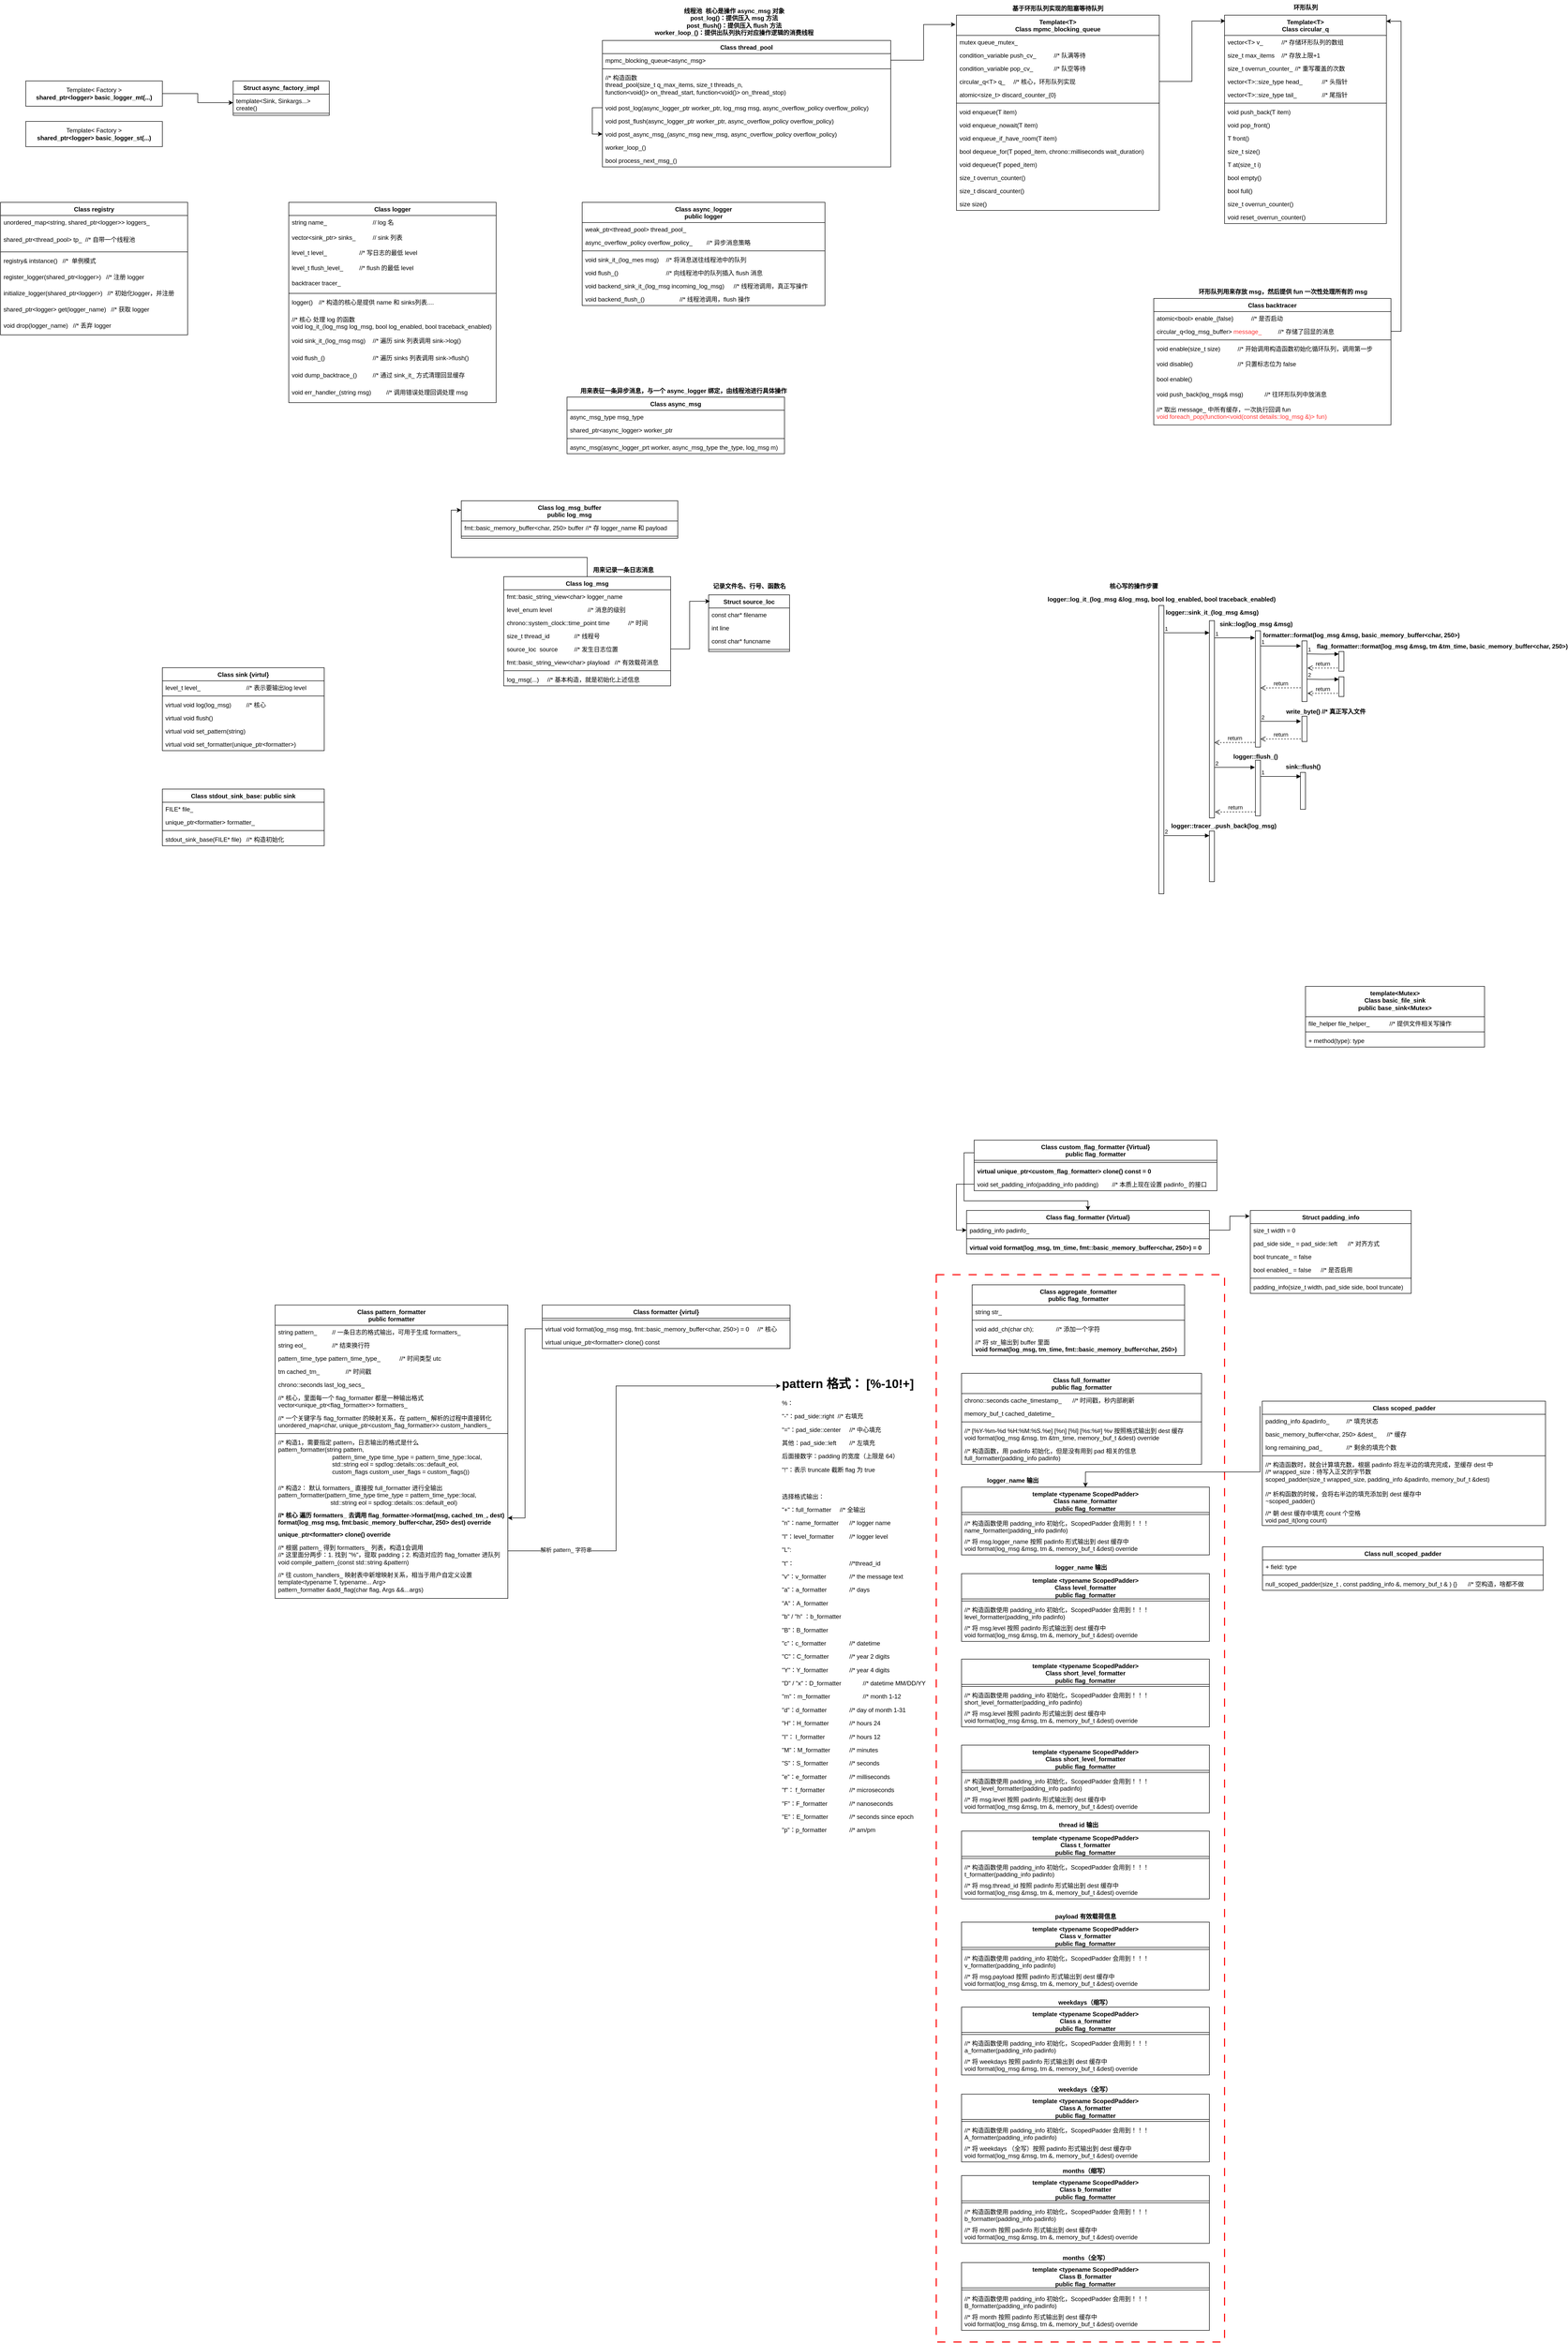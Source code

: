 <mxfile version="27.0.6" pages="2">
  <diagram name="第 1 页" id="yaZ8Ei5qF4NeqCiDWnOl">
    <mxGraphModel dx="1297" dy="689" grid="1" gridSize="10" guides="1" tooltips="1" connect="1" arrows="1" fold="1" page="1" pageScale="1" pageWidth="3300" pageHeight="4681" math="0" shadow="0">
      <root>
        <mxCell id="0" />
        <mxCell id="1" parent="0" />
        <mxCell id="ztPdIhZWbps2n2n-rjDj-82" value="" style="rounded=0;whiteSpace=wrap;html=1;fillColor=none;strokeWidth=2;dashed=1;dashPattern=8 8;strokeColor=light-dark(#ff0000, #ededed);" vertex="1" parent="1">
          <mxGeometry x="1890" y="2580" width="570" height="2110" as="geometry" />
        </mxCell>
        <mxCell id="0Z5ybO1vJ8BG9R8kehVc-1" value="Struct async_factory_impl" style="swimlane;fontStyle=1;align=center;verticalAlign=top;childLayout=stackLayout;horizontal=1;startSize=26;horizontalStack=0;resizeParent=1;resizeParentMax=0;resizeLast=0;collapsible=1;marginBottom=0;whiteSpace=wrap;html=1;" parent="1" vertex="1">
          <mxGeometry x="500" y="220" width="190" height="68" as="geometry" />
        </mxCell>
        <mxCell id="0Z5ybO1vJ8BG9R8kehVc-2" value="&lt;div&gt;template&amp;lt;Sink, Sinkargs...&amp;gt;&lt;/div&gt;create()" style="text;strokeColor=none;fillColor=none;align=left;verticalAlign=top;spacingLeft=4;spacingRight=4;overflow=hidden;rotatable=0;points=[[0,0.5],[1,0.5]];portConstraint=eastwest;whiteSpace=wrap;html=1;" parent="0Z5ybO1vJ8BG9R8kehVc-1" vertex="1">
          <mxGeometry y="26" width="190" height="34" as="geometry" />
        </mxCell>
        <mxCell id="0Z5ybO1vJ8BG9R8kehVc-3" value="" style="line;strokeWidth=1;fillColor=none;align=left;verticalAlign=middle;spacingTop=-1;spacingLeft=3;spacingRight=3;rotatable=0;labelPosition=right;points=[];portConstraint=eastwest;strokeColor=inherit;" parent="0Z5ybO1vJ8BG9R8kehVc-1" vertex="1">
          <mxGeometry y="60" width="190" height="8" as="geometry" />
        </mxCell>
        <mxCell id="0Z5ybO1vJ8BG9R8kehVc-9" value="Class registry" style="swimlane;fontStyle=1;align=center;verticalAlign=top;childLayout=stackLayout;horizontal=1;startSize=26;horizontalStack=0;resizeParent=1;resizeParentMax=0;resizeLast=0;collapsible=1;marginBottom=0;whiteSpace=wrap;html=1;" parent="1" vertex="1">
          <mxGeometry x="40" y="460" width="370" height="262" as="geometry" />
        </mxCell>
        <mxCell id="0Z5ybO1vJ8BG9R8kehVc-10" value="&lt;div&gt;&lt;span style=&quot;background-color: transparent; color: light-dark(rgb(0, 0, 0), rgb(255, 255, 255));&quot;&gt;unordered_map&amp;lt;string, shared_ptr&amp;lt;logger&amp;gt;&amp;gt; loggers_&lt;/span&gt;&lt;/div&gt;" style="text;strokeColor=none;fillColor=none;align=left;verticalAlign=top;spacingLeft=4;spacingRight=4;overflow=hidden;rotatable=0;points=[[0,0.5],[1,0.5]];portConstraint=eastwest;whiteSpace=wrap;html=1;" parent="0Z5ybO1vJ8BG9R8kehVc-9" vertex="1">
          <mxGeometry y="26" width="370" height="34" as="geometry" />
        </mxCell>
        <mxCell id="0Z5ybO1vJ8BG9R8kehVc-21" value="&lt;div&gt;&lt;span style=&quot;background-color: transparent; color: light-dark(rgb(0, 0, 0), rgb(255, 255, 255));&quot;&gt;shared_ptr&amp;lt;thread_pool&amp;gt; tp_&amp;nbsp; //* 自带一个线程池&lt;/span&gt;&lt;/div&gt;" style="text;strokeColor=none;fillColor=none;align=left;verticalAlign=top;spacingLeft=4;spacingRight=4;overflow=hidden;rotatable=0;points=[[0,0.5],[1,0.5]];portConstraint=eastwest;whiteSpace=wrap;html=1;" parent="0Z5ybO1vJ8BG9R8kehVc-9" vertex="1">
          <mxGeometry y="60" width="370" height="34" as="geometry" />
        </mxCell>
        <mxCell id="0Z5ybO1vJ8BG9R8kehVc-11" value="" style="line;strokeWidth=1;fillColor=none;align=left;verticalAlign=middle;spacingTop=-1;spacingLeft=3;spacingRight=3;rotatable=0;labelPosition=right;points=[];portConstraint=eastwest;strokeColor=inherit;" parent="0Z5ybO1vJ8BG9R8kehVc-9" vertex="1">
          <mxGeometry y="94" width="370" height="8" as="geometry" />
        </mxCell>
        <mxCell id="0Z5ybO1vJ8BG9R8kehVc-20" value="registry&amp;amp; intstance()&amp;nbsp; &amp;nbsp;//*&amp;nbsp; 单例模式" style="text;strokeColor=none;fillColor=none;align=left;verticalAlign=top;spacingLeft=4;spacingRight=4;overflow=hidden;rotatable=0;points=[[0,0.5],[1,0.5]];portConstraint=eastwest;whiteSpace=wrap;html=1;" parent="0Z5ybO1vJ8BG9R8kehVc-9" vertex="1">
          <mxGeometry y="102" width="370" height="32" as="geometry" />
        </mxCell>
        <mxCell id="0Z5ybO1vJ8BG9R8kehVc-12" value="register_logger(shared_ptr&amp;lt;logger&amp;gt;)&amp;nbsp; &amp;nbsp;//* 注册 logger" style="text;strokeColor=none;fillColor=none;align=left;verticalAlign=top;spacingLeft=4;spacingRight=4;overflow=hidden;rotatable=0;points=[[0,0.5],[1,0.5]];portConstraint=eastwest;whiteSpace=wrap;html=1;" parent="0Z5ybO1vJ8BG9R8kehVc-9" vertex="1">
          <mxGeometry y="134" width="370" height="32" as="geometry" />
        </mxCell>
        <mxCell id="0Z5ybO1vJ8BG9R8kehVc-17" value="initialize_logger(shared_ptr&amp;lt;logger&amp;gt;)&amp;nbsp; &amp;nbsp;//* 初始化logger，并注册" style="text;strokeColor=none;fillColor=none;align=left;verticalAlign=top;spacingLeft=4;spacingRight=4;overflow=hidden;rotatable=0;points=[[0,0.5],[1,0.5]];portConstraint=eastwest;whiteSpace=wrap;html=1;" parent="0Z5ybO1vJ8BG9R8kehVc-9" vertex="1">
          <mxGeometry y="166" width="370" height="32" as="geometry" />
        </mxCell>
        <mxCell id="0Z5ybO1vJ8BG9R8kehVc-18" value="shared_ptr&amp;lt;logger&amp;gt; get(logger_name)&amp;nbsp; &amp;nbsp;//* 获取 logger" style="text;strokeColor=none;fillColor=none;align=left;verticalAlign=top;spacingLeft=4;spacingRight=4;overflow=hidden;rotatable=0;points=[[0,0.5],[1,0.5]];portConstraint=eastwest;whiteSpace=wrap;html=1;" parent="0Z5ybO1vJ8BG9R8kehVc-9" vertex="1">
          <mxGeometry y="198" width="370" height="32" as="geometry" />
        </mxCell>
        <mxCell id="0Z5ybO1vJ8BG9R8kehVc-19" value="void drop(logger_name)&amp;nbsp; &amp;nbsp;//* 丢弃 logger" style="text;strokeColor=none;fillColor=none;align=left;verticalAlign=top;spacingLeft=4;spacingRight=4;overflow=hidden;rotatable=0;points=[[0,0.5],[1,0.5]];portConstraint=eastwest;whiteSpace=wrap;html=1;" parent="0Z5ybO1vJ8BG9R8kehVc-9" vertex="1">
          <mxGeometry y="230" width="370" height="32" as="geometry" />
        </mxCell>
        <mxCell id="0Z5ybO1vJ8BG9R8kehVc-14" style="edgeStyle=orthogonalEdgeStyle;rounded=0;orthogonalLoop=1;jettySize=auto;html=1;entryX=0;entryY=0.5;entryDx=0;entryDy=0;" parent="1" source="0Z5ybO1vJ8BG9R8kehVc-13" target="0Z5ybO1vJ8BG9R8kehVc-2" edge="1">
          <mxGeometry relative="1" as="geometry" />
        </mxCell>
        <mxCell id="0Z5ybO1vJ8BG9R8kehVc-13" value="Template&amp;lt; Factory &amp;gt;&lt;br&gt;&lt;b&gt;shared_ptr&amp;lt;logger&amp;gt; basic_logger_mt(...)&lt;/b&gt;" style="html=1;whiteSpace=wrap;" parent="1" vertex="1">
          <mxGeometry x="90" y="220" width="270" height="50" as="geometry" />
        </mxCell>
        <mxCell id="0Z5ybO1vJ8BG9R8kehVc-15" value="Template&amp;lt; Factory &amp;gt;&lt;br&gt;&lt;b&gt;shared_ptr&amp;lt;logger&amp;gt; basic_logger_st(...)&lt;/b&gt;" style="html=1;whiteSpace=wrap;" parent="1" vertex="1">
          <mxGeometry x="90" y="300" width="270" height="50" as="geometry" />
        </mxCell>
        <mxCell id="0Z5ybO1vJ8BG9R8kehVc-25" value="Class logger" style="swimlane;fontStyle=1;align=center;verticalAlign=top;childLayout=stackLayout;horizontal=1;startSize=26;horizontalStack=0;resizeParent=1;resizeParentMax=0;resizeLast=0;collapsible=1;marginBottom=0;whiteSpace=wrap;html=1;" parent="1" vertex="1">
          <mxGeometry x="609.93" y="460" width="410" height="396" as="geometry" />
        </mxCell>
        <mxCell id="eR8U10rCmpa0LdiEGI1l-67" value="string name_&lt;span style=&quot;white-space: pre;&quot;&gt;&#x9;&lt;/span&gt;&lt;span style=&quot;white-space: pre;&quot;&gt;&#x9;&lt;/span&gt;&lt;span style=&quot;white-space: pre;&quot;&gt;&#x9;&lt;/span&gt;&lt;span style=&quot;white-space: pre;&quot;&gt;&#x9;&lt;/span&gt;// log 名" style="text;strokeColor=none;fillColor=none;align=left;verticalAlign=top;spacingLeft=4;spacingRight=4;overflow=hidden;rotatable=0;points=[[0,0.5],[1,0.5]];portConstraint=eastwest;whiteSpace=wrap;html=1;" parent="0Z5ybO1vJ8BG9R8kehVc-25" vertex="1">
          <mxGeometry y="26" width="410" height="30" as="geometry" />
        </mxCell>
        <mxCell id="0Z5ybO1vJ8BG9R8kehVc-29" value="vector&amp;lt;sink_ptr&amp;gt; sinks_&lt;span style=&quot;white-space: pre;&quot;&gt;&#x9;&lt;span style=&quot;white-space: pre;&quot;&gt;&#x9;&lt;/span&gt;// sink 列表&lt;/span&gt;" style="text;strokeColor=none;fillColor=none;align=left;verticalAlign=top;spacingLeft=4;spacingRight=4;overflow=hidden;rotatable=0;points=[[0,0.5],[1,0.5]];portConstraint=eastwest;whiteSpace=wrap;html=1;" parent="0Z5ybO1vJ8BG9R8kehVc-25" vertex="1">
          <mxGeometry y="56" width="410" height="30" as="geometry" />
        </mxCell>
        <mxCell id="eR8U10rCmpa0LdiEGI1l-68" value="level_t level_&lt;span style=&quot;white-space: pre;&quot;&gt;&#x9;&lt;/span&gt;&lt;span style=&quot;white-space: pre;&quot;&gt;&#x9;&lt;/span&gt;&lt;span style=&quot;white-space: pre;&quot;&gt;&#x9;&lt;/span&gt;//* 写日志的最低 level" style="text;strokeColor=none;fillColor=none;align=left;verticalAlign=top;spacingLeft=4;spacingRight=4;overflow=hidden;rotatable=0;points=[[0,0.5],[1,0.5]];portConstraint=eastwest;whiteSpace=wrap;html=1;" parent="0Z5ybO1vJ8BG9R8kehVc-25" vertex="1">
          <mxGeometry y="86" width="410" height="30" as="geometry" />
        </mxCell>
        <mxCell id="eR8U10rCmpa0LdiEGI1l-69" value="level_t flush_level_&lt;span style=&quot;white-space: pre;&quot;&gt;&#x9;&lt;/span&gt;&lt;span style=&quot;white-space: pre;&quot;&gt;&#x9;&lt;/span&gt;//* flush 的最低 level" style="text;strokeColor=none;fillColor=none;align=left;verticalAlign=top;spacingLeft=4;spacingRight=4;overflow=hidden;rotatable=0;points=[[0,0.5],[1,0.5]];portConstraint=eastwest;whiteSpace=wrap;html=1;" parent="0Z5ybO1vJ8BG9R8kehVc-25" vertex="1">
          <mxGeometry y="116" width="410" height="30" as="geometry" />
        </mxCell>
        <mxCell id="eR8U10rCmpa0LdiEGI1l-75" value="backtracer tracer_" style="text;strokeColor=none;fillColor=none;align=left;verticalAlign=top;spacingLeft=4;spacingRight=4;overflow=hidden;rotatable=0;points=[[0,0.5],[1,0.5]];portConstraint=eastwest;whiteSpace=wrap;html=1;" parent="0Z5ybO1vJ8BG9R8kehVc-25" vertex="1">
          <mxGeometry y="146" width="410" height="30" as="geometry" />
        </mxCell>
        <mxCell id="0Z5ybO1vJ8BG9R8kehVc-27" value="" style="line;strokeWidth=1;fillColor=none;align=left;verticalAlign=middle;spacingTop=-1;spacingLeft=3;spacingRight=3;rotatable=0;labelPosition=right;points=[];portConstraint=eastwest;strokeColor=inherit;" parent="0Z5ybO1vJ8BG9R8kehVc-25" vertex="1">
          <mxGeometry y="176" width="410" height="8" as="geometry" />
        </mxCell>
        <mxCell id="0Z5ybO1vJ8BG9R8kehVc-26" value="logger()&lt;span style=&quot;white-space: pre;&quot;&gt;&#x9;&lt;/span&gt;//* 构造的核心是提供 name 和 sinks列表&lt;span style=&quot;background-color: transparent; color: light-dark(rgb(0, 0, 0), rgb(255, 255, 255));&quot;&gt;....&lt;/span&gt;" style="text;strokeColor=none;fillColor=none;align=left;verticalAlign=top;spacingLeft=4;spacingRight=4;overflow=hidden;rotatable=0;points=[[0,0.5],[1,0.5]];portConstraint=eastwest;whiteSpace=wrap;html=1;" parent="0Z5ybO1vJ8BG9R8kehVc-25" vertex="1">
          <mxGeometry y="184" width="410" height="34" as="geometry" />
        </mxCell>
        <mxCell id="eR8U10rCmpa0LdiEGI1l-76" value="&lt;div&gt;//* 核心 处理 log 的函数&lt;/div&gt;void log_it_(log_msg log_msg, bool log_enabled, bool traceback_enabled)" style="text;strokeColor=none;fillColor=none;align=left;verticalAlign=top;spacingLeft=4;spacingRight=4;overflow=hidden;rotatable=0;points=[[0,0.5],[1,0.5]];portConstraint=eastwest;whiteSpace=wrap;html=1;" parent="0Z5ybO1vJ8BG9R8kehVc-25" vertex="1">
          <mxGeometry y="218" width="410" height="42" as="geometry" />
        </mxCell>
        <mxCell id="eR8U10rCmpa0LdiEGI1l-77" value="void sink_it_(log_msg msg)&lt;span style=&quot;white-space: pre;&quot;&gt;&#x9;&lt;/span&gt;//* 遍历 sink 列表调用 sink-&amp;gt;log()" style="text;strokeColor=none;fillColor=none;align=left;verticalAlign=top;spacingLeft=4;spacingRight=4;overflow=hidden;rotatable=0;points=[[0,0.5],[1,0.5]];portConstraint=eastwest;whiteSpace=wrap;html=1;" parent="0Z5ybO1vJ8BG9R8kehVc-25" vertex="1">
          <mxGeometry y="260" width="410" height="34" as="geometry" />
        </mxCell>
        <mxCell id="eR8U10rCmpa0LdiEGI1l-78" value="void flush_()&lt;span style=&quot;white-space: pre;&quot;&gt;&#x9;&lt;/span&gt;&lt;span style=&quot;white-space: pre;&quot;&gt;&#x9;&lt;/span&gt;&lt;span style=&quot;white-space: pre;&quot;&gt;&#x9;&lt;/span&gt;&lt;span style=&quot;white-space: pre;&quot;&gt;&#x9;&lt;/span&gt;//* 遍历 sinks 列表调用 sink-&amp;gt;flush()" style="text;strokeColor=none;fillColor=none;align=left;verticalAlign=top;spacingLeft=4;spacingRight=4;overflow=hidden;rotatable=0;points=[[0,0.5],[1,0.5]];portConstraint=eastwest;whiteSpace=wrap;html=1;" parent="0Z5ybO1vJ8BG9R8kehVc-25" vertex="1">
          <mxGeometry y="294" width="410" height="34" as="geometry" />
        </mxCell>
        <mxCell id="eR8U10rCmpa0LdiEGI1l-79" value="void dump_backtrace_()&lt;span style=&quot;white-space: pre;&quot;&gt;&#x9;&lt;/span&gt;&lt;span style=&quot;white-space: pre;&quot;&gt;&#x9;&lt;/span&gt;//* 通过 sink_it_ 方式清理回显缓存" style="text;strokeColor=none;fillColor=none;align=left;verticalAlign=top;spacingLeft=4;spacingRight=4;overflow=hidden;rotatable=0;points=[[0,0.5],[1,0.5]];portConstraint=eastwest;whiteSpace=wrap;html=1;" parent="0Z5ybO1vJ8BG9R8kehVc-25" vertex="1">
          <mxGeometry y="328" width="410" height="34" as="geometry" />
        </mxCell>
        <mxCell id="eR8U10rCmpa0LdiEGI1l-80" value="void err_handler_(string msg)&lt;span style=&quot;white-space: pre;&quot;&gt;&#x9;&lt;/span&gt;&lt;span style=&quot;white-space: pre;&quot;&gt;&#x9;&lt;/span&gt;//* 调用错误处理回调处理 msg" style="text;strokeColor=none;fillColor=none;align=left;verticalAlign=top;spacingLeft=4;spacingRight=4;overflow=hidden;rotatable=0;points=[[0,0.5],[1,0.5]];portConstraint=eastwest;whiteSpace=wrap;html=1;" parent="0Z5ybO1vJ8BG9R8kehVc-25" vertex="1">
          <mxGeometry y="362" width="410" height="34" as="geometry" />
        </mxCell>
        <mxCell id="0Z5ybO1vJ8BG9R8kehVc-30" value="Class sink {virtul&lt;span style=&quot;background-color: transparent; color: light-dark(rgb(0, 0, 0), rgb(255, 255, 255));&quot;&gt;}&lt;/span&gt;" style="swimlane;fontStyle=1;align=center;verticalAlign=top;childLayout=stackLayout;horizontal=1;startSize=26;horizontalStack=0;resizeParent=1;resizeParentMax=0;resizeLast=0;collapsible=1;marginBottom=0;whiteSpace=wrap;html=1;" parent="1" vertex="1">
          <mxGeometry x="360" y="1380" width="320" height="164" as="geometry" />
        </mxCell>
        <mxCell id="0Z5ybO1vJ8BG9R8kehVc-31" value="level_t level_&lt;span style=&quot;white-space: pre;&quot;&gt;&#x9;&lt;/span&gt;&lt;span style=&quot;white-space: pre;&quot;&gt;&#x9;&lt;/span&gt;&lt;span style=&quot;white-space: pre;&quot;&gt;&#x9;&lt;/span&gt;&lt;span style=&quot;white-space: pre;&quot;&gt;&#x9;&lt;/span&gt;//* 表示要输出log level" style="text;strokeColor=none;fillColor=none;align=left;verticalAlign=top;spacingLeft=4;spacingRight=4;overflow=hidden;rotatable=0;points=[[0,0.5],[1,0.5]];portConstraint=eastwest;whiteSpace=wrap;html=1;" parent="0Z5ybO1vJ8BG9R8kehVc-30" vertex="1">
          <mxGeometry y="26" width="320" height="26" as="geometry" />
        </mxCell>
        <mxCell id="0Z5ybO1vJ8BG9R8kehVc-32" value="" style="line;strokeWidth=1;fillColor=none;align=left;verticalAlign=middle;spacingTop=-1;spacingLeft=3;spacingRight=3;rotatable=0;labelPosition=right;points=[];portConstraint=eastwest;strokeColor=inherit;" parent="0Z5ybO1vJ8BG9R8kehVc-30" vertex="1">
          <mxGeometry y="52" width="320" height="8" as="geometry" />
        </mxCell>
        <mxCell id="0Z5ybO1vJ8BG9R8kehVc-33" value="virtual void log(log_msg)&lt;span style=&quot;white-space: pre;&quot;&gt;&#x9;&lt;/span&gt;&lt;span style=&quot;white-space: pre;&quot;&gt;&#x9;&lt;/span&gt;//* 核心" style="text;strokeColor=none;fillColor=none;align=left;verticalAlign=top;spacingLeft=4;spacingRight=4;overflow=hidden;rotatable=0;points=[[0,0.5],[1,0.5]];portConstraint=eastwest;whiteSpace=wrap;html=1;" parent="0Z5ybO1vJ8BG9R8kehVc-30" vertex="1">
          <mxGeometry y="60" width="320" height="26" as="geometry" />
        </mxCell>
        <mxCell id="0Z5ybO1vJ8BG9R8kehVc-34" value="virtual void flush()" style="text;strokeColor=none;fillColor=none;align=left;verticalAlign=top;spacingLeft=4;spacingRight=4;overflow=hidden;rotatable=0;points=[[0,0.5],[1,0.5]];portConstraint=eastwest;whiteSpace=wrap;html=1;" parent="0Z5ybO1vJ8BG9R8kehVc-30" vertex="1">
          <mxGeometry y="86" width="320" height="26" as="geometry" />
        </mxCell>
        <mxCell id="0Z5ybO1vJ8BG9R8kehVc-35" value="virtual void set_pattern(string)" style="text;strokeColor=none;fillColor=none;align=left;verticalAlign=top;spacingLeft=4;spacingRight=4;overflow=hidden;rotatable=0;points=[[0,0.5],[1,0.5]];portConstraint=eastwest;whiteSpace=wrap;html=1;" parent="0Z5ybO1vJ8BG9R8kehVc-30" vertex="1">
          <mxGeometry y="112" width="320" height="26" as="geometry" />
        </mxCell>
        <mxCell id="0Z5ybO1vJ8BG9R8kehVc-36" value="virtual void set_formatter(unique_ptr&amp;lt;formatter&amp;gt;)" style="text;strokeColor=none;fillColor=none;align=left;verticalAlign=top;spacingLeft=4;spacingRight=4;overflow=hidden;rotatable=0;points=[[0,0.5],[1,0.5]];portConstraint=eastwest;whiteSpace=wrap;html=1;" parent="0Z5ybO1vJ8BG9R8kehVc-30" vertex="1">
          <mxGeometry y="138" width="320" height="26" as="geometry" />
        </mxCell>
        <mxCell id="0Z5ybO1vJ8BG9R8kehVc-37" value="Struct source_loc" style="swimlane;fontStyle=1;align=center;verticalAlign=top;childLayout=stackLayout;horizontal=1;startSize=26;horizontalStack=0;resizeParent=1;resizeParentMax=0;resizeLast=0;collapsible=1;marginBottom=0;whiteSpace=wrap;html=1;" parent="1" vertex="1">
          <mxGeometry x="1440" y="1236" width="160" height="112" as="geometry" />
        </mxCell>
        <mxCell id="0Z5ybO1vJ8BG9R8kehVc-38" value="const char* filename" style="text;strokeColor=none;fillColor=none;align=left;verticalAlign=top;spacingLeft=4;spacingRight=4;overflow=hidden;rotatable=0;points=[[0,0.5],[1,0.5]];portConstraint=eastwest;whiteSpace=wrap;html=1;" parent="0Z5ybO1vJ8BG9R8kehVc-37" vertex="1">
          <mxGeometry y="26" width="160" height="26" as="geometry" />
        </mxCell>
        <mxCell id="0Z5ybO1vJ8BG9R8kehVc-41" value="int line" style="text;strokeColor=none;fillColor=none;align=left;verticalAlign=top;spacingLeft=4;spacingRight=4;overflow=hidden;rotatable=0;points=[[0,0.5],[1,0.5]];portConstraint=eastwest;whiteSpace=wrap;html=1;" parent="0Z5ybO1vJ8BG9R8kehVc-37" vertex="1">
          <mxGeometry y="52" width="160" height="26" as="geometry" />
        </mxCell>
        <mxCell id="0Z5ybO1vJ8BG9R8kehVc-42" value="const char* funcname" style="text;strokeColor=none;fillColor=none;align=left;verticalAlign=top;spacingLeft=4;spacingRight=4;overflow=hidden;rotatable=0;points=[[0,0.5],[1,0.5]];portConstraint=eastwest;whiteSpace=wrap;html=1;" parent="0Z5ybO1vJ8BG9R8kehVc-37" vertex="1">
          <mxGeometry y="78" width="160" height="26" as="geometry" />
        </mxCell>
        <mxCell id="0Z5ybO1vJ8BG9R8kehVc-39" value="" style="line;strokeWidth=1;fillColor=none;align=left;verticalAlign=middle;spacingTop=-1;spacingLeft=3;spacingRight=3;rotatable=0;labelPosition=right;points=[];portConstraint=eastwest;strokeColor=inherit;" parent="0Z5ybO1vJ8BG9R8kehVc-37" vertex="1">
          <mxGeometry y="104" width="160" height="8" as="geometry" />
        </mxCell>
        <mxCell id="0Z5ybO1vJ8BG9R8kehVc-44" value="记录文件名、行号、函数名" style="text;align=center;fontStyle=1;verticalAlign=middle;spacingLeft=3;spacingRight=3;strokeColor=none;rotatable=0;points=[[0,0.5],[1,0.5]];portConstraint=eastwest;html=1;" parent="1" vertex="1">
          <mxGeometry x="1480" y="1206" width="80" height="26" as="geometry" />
        </mxCell>
        <mxCell id="_lWnM02XUT1KPRN6BXLu-14" style="edgeStyle=orthogonalEdgeStyle;rounded=0;orthogonalLoop=1;jettySize=auto;html=1;entryX=0;entryY=0.25;entryDx=0;entryDy=0;" parent="1" source="0Z5ybO1vJ8BG9R8kehVc-45" target="_lWnM02XUT1KPRN6BXLu-7" edge="1">
          <mxGeometry relative="1" as="geometry" />
        </mxCell>
        <mxCell id="0Z5ybO1vJ8BG9R8kehVc-45" value="Class log_msg" style="swimlane;fontStyle=1;align=center;verticalAlign=top;childLayout=stackLayout;horizontal=1;startSize=26;horizontalStack=0;resizeParent=1;resizeParentMax=0;resizeLast=0;collapsible=1;marginBottom=0;whiteSpace=wrap;html=1;" parent="1" vertex="1">
          <mxGeometry x="1034.93" y="1200" width="330" height="216" as="geometry" />
        </mxCell>
        <mxCell id="0Z5ybO1vJ8BG9R8kehVc-46" value="fmt::basic_string_view&amp;lt;char&amp;gt; logger_name" style="text;strokeColor=none;fillColor=none;align=left;verticalAlign=top;spacingLeft=4;spacingRight=4;overflow=hidden;rotatable=0;points=[[0,0.5],[1,0.5]];portConstraint=eastwest;whiteSpace=wrap;html=1;" parent="0Z5ybO1vJ8BG9R8kehVc-45" vertex="1">
          <mxGeometry y="26" width="330" height="26" as="geometry" />
        </mxCell>
        <mxCell id="0Z5ybO1vJ8BG9R8kehVc-49" value="level_enum level&lt;span style=&quot;white-space: pre;&quot;&gt;&#x9;&lt;span style=&quot;white-space: pre;&quot;&gt;&#x9;&lt;/span&gt;&lt;span style=&quot;white-space: pre;&quot;&gt;&#x9;&lt;/span&gt;//* 消息的级别&lt;/span&gt;" style="text;strokeColor=none;fillColor=none;align=left;verticalAlign=top;spacingLeft=4;spacingRight=4;overflow=hidden;rotatable=0;points=[[0,0.5],[1,0.5]];portConstraint=eastwest;whiteSpace=wrap;html=1;" parent="0Z5ybO1vJ8BG9R8kehVc-45" vertex="1">
          <mxGeometry y="52" width="330" height="26" as="geometry" />
        </mxCell>
        <mxCell id="0Z5ybO1vJ8BG9R8kehVc-50" value="chrono::system_clock::time_point time&lt;span style=&quot;white-space: pre;&quot;&gt;&#x9;&lt;/span&gt;&lt;span style=&quot;white-space: pre;&quot;&gt;&#x9;&lt;/span&gt;//* 时间" style="text;strokeColor=none;fillColor=none;align=left;verticalAlign=top;spacingLeft=4;spacingRight=4;overflow=hidden;rotatable=0;points=[[0,0.5],[1,0.5]];portConstraint=eastwest;whiteSpace=wrap;html=1;" parent="0Z5ybO1vJ8BG9R8kehVc-45" vertex="1">
          <mxGeometry y="78" width="330" height="26" as="geometry" />
        </mxCell>
        <mxCell id="0Z5ybO1vJ8BG9R8kehVc-51" value="size_t thread_id&lt;span style=&quot;white-space: pre;&quot;&gt;&#x9;&lt;/span&gt;&lt;span style=&quot;white-space: pre;&quot;&gt;&#x9;&lt;/span&gt;//* 线程号" style="text;strokeColor=none;fillColor=none;align=left;verticalAlign=top;spacingLeft=4;spacingRight=4;overflow=hidden;rotatable=0;points=[[0,0.5],[1,0.5]];portConstraint=eastwest;whiteSpace=wrap;html=1;" parent="0Z5ybO1vJ8BG9R8kehVc-45" vertex="1">
          <mxGeometry y="104" width="330" height="26" as="geometry" />
        </mxCell>
        <mxCell id="0Z5ybO1vJ8BG9R8kehVc-52" value="source_loc&amp;nbsp; source&lt;span style=&quot;white-space: pre;&quot;&gt;&#x9;&lt;/span&gt;&lt;span style=&quot;white-space: pre;&quot;&gt;&#x9;&lt;/span&gt;//* 发生日志位置" style="text;strokeColor=none;fillColor=none;align=left;verticalAlign=top;spacingLeft=4;spacingRight=4;overflow=hidden;rotatable=0;points=[[0,0.5],[1,0.5]];portConstraint=eastwest;whiteSpace=wrap;html=1;" parent="0Z5ybO1vJ8BG9R8kehVc-45" vertex="1">
          <mxGeometry y="130" width="330" height="26" as="geometry" />
        </mxCell>
        <mxCell id="0Z5ybO1vJ8BG9R8kehVc-54" value="fmt::basic_string_view&amp;lt;char&amp;gt; playload&lt;span style=&quot;white-space: pre;&quot;&gt;&#x9;&lt;/span&gt;//* 有效载荷消息" style="text;strokeColor=none;fillColor=none;align=left;verticalAlign=top;spacingLeft=4;spacingRight=4;overflow=hidden;rotatable=0;points=[[0,0.5],[1,0.5]];portConstraint=eastwest;whiteSpace=wrap;html=1;" parent="0Z5ybO1vJ8BG9R8kehVc-45" vertex="1">
          <mxGeometry y="156" width="330" height="26" as="geometry" />
        </mxCell>
        <mxCell id="0Z5ybO1vJ8BG9R8kehVc-47" value="" style="line;strokeWidth=1;fillColor=none;align=left;verticalAlign=middle;spacingTop=-1;spacingLeft=3;spacingRight=3;rotatable=0;labelPosition=right;points=[];portConstraint=eastwest;strokeColor=inherit;" parent="0Z5ybO1vJ8BG9R8kehVc-45" vertex="1">
          <mxGeometry y="182" width="330" height="8" as="geometry" />
        </mxCell>
        <mxCell id="0Z5ybO1vJ8BG9R8kehVc-48" value="log_msg(...)&amp;nbsp; &amp;nbsp;&lt;span style=&quot;white-space: pre;&quot;&gt;&#x9;&lt;/span&gt;//* 基本构造，就是初始化上述信息" style="text;strokeColor=none;fillColor=none;align=left;verticalAlign=top;spacingLeft=4;spacingRight=4;overflow=hidden;rotatable=0;points=[[0,0.5],[1,0.5]];portConstraint=eastwest;whiteSpace=wrap;html=1;" parent="0Z5ybO1vJ8BG9R8kehVc-45" vertex="1">
          <mxGeometry y="190" width="330" height="26" as="geometry" />
        </mxCell>
        <mxCell id="0Z5ybO1vJ8BG9R8kehVc-53" style="edgeStyle=orthogonalEdgeStyle;rounded=0;orthogonalLoop=1;jettySize=auto;html=1;entryX=0.015;entryY=0.113;entryDx=0;entryDy=0;entryPerimeter=0;" parent="1" source="0Z5ybO1vJ8BG9R8kehVc-52" target="0Z5ybO1vJ8BG9R8kehVc-37" edge="1">
          <mxGeometry relative="1" as="geometry" />
        </mxCell>
        <mxCell id="0Z5ybO1vJ8BG9R8kehVc-55" value="用来记录一条日志消息" style="text;align=center;fontStyle=1;verticalAlign=middle;spacingLeft=3;spacingRight=3;strokeColor=none;rotatable=0;points=[[0,0.5],[1,0.5]];portConstraint=eastwest;html=1;" parent="1" vertex="1">
          <mxGeometry x="1230.96" y="1174" width="80" height="26" as="geometry" />
        </mxCell>
        <mxCell id="0Z5ybO1vJ8BG9R8kehVc-56" value="Class stdout_sink_base: public sink" style="swimlane;fontStyle=1;align=center;verticalAlign=top;childLayout=stackLayout;horizontal=1;startSize=26;horizontalStack=0;resizeParent=1;resizeParentMax=0;resizeLast=0;collapsible=1;marginBottom=0;whiteSpace=wrap;html=1;" parent="1" vertex="1">
          <mxGeometry x="360" y="1620" width="320" height="112" as="geometry" />
        </mxCell>
        <mxCell id="0Z5ybO1vJ8BG9R8kehVc-57" value="FILE* file_" style="text;strokeColor=none;fillColor=none;align=left;verticalAlign=top;spacingLeft=4;spacingRight=4;overflow=hidden;rotatable=0;points=[[0,0.5],[1,0.5]];portConstraint=eastwest;whiteSpace=wrap;html=1;" parent="0Z5ybO1vJ8BG9R8kehVc-56" vertex="1">
          <mxGeometry y="26" width="320" height="26" as="geometry" />
        </mxCell>
        <mxCell id="0Z5ybO1vJ8BG9R8kehVc-60" value="unique_ptr&amp;lt;formatter&amp;gt; formatter_" style="text;strokeColor=none;fillColor=none;align=left;verticalAlign=top;spacingLeft=4;spacingRight=4;overflow=hidden;rotatable=0;points=[[0,0.5],[1,0.5]];portConstraint=eastwest;whiteSpace=wrap;html=1;" parent="0Z5ybO1vJ8BG9R8kehVc-56" vertex="1">
          <mxGeometry y="52" width="320" height="26" as="geometry" />
        </mxCell>
        <mxCell id="0Z5ybO1vJ8BG9R8kehVc-58" value="" style="line;strokeWidth=1;fillColor=none;align=left;verticalAlign=middle;spacingTop=-1;spacingLeft=3;spacingRight=3;rotatable=0;labelPosition=right;points=[];portConstraint=eastwest;strokeColor=inherit;" parent="0Z5ybO1vJ8BG9R8kehVc-56" vertex="1">
          <mxGeometry y="78" width="320" height="8" as="geometry" />
        </mxCell>
        <mxCell id="0Z5ybO1vJ8BG9R8kehVc-59" value="stdout_sink_base(FILE* file)&lt;span style=&quot;white-space: pre;&quot;&gt;&#x9;&lt;/span&gt;//* 构造初始化" style="text;strokeColor=none;fillColor=none;align=left;verticalAlign=top;spacingLeft=4;spacingRight=4;overflow=hidden;rotatable=0;points=[[0,0.5],[1,0.5]];portConstraint=eastwest;whiteSpace=wrap;html=1;" parent="0Z5ybO1vJ8BG9R8kehVc-56" vertex="1">
          <mxGeometry y="86" width="320" height="26" as="geometry" />
        </mxCell>
        <mxCell id="0Z5ybO1vJ8BG9R8kehVc-61" value="Class formatter {virtul&lt;span style=&quot;background-color: transparent; color: light-dark(rgb(0, 0, 0), rgb(255, 255, 255));&quot;&gt;}&lt;/span&gt;" style="swimlane;fontStyle=1;align=center;verticalAlign=top;childLayout=stackLayout;horizontal=1;startSize=26;horizontalStack=0;resizeParent=1;resizeParentMax=0;resizeLast=0;collapsible=1;marginBottom=0;whiteSpace=wrap;html=1;" parent="1" vertex="1">
          <mxGeometry x="1111" y="2640" width="490" height="86" as="geometry" />
        </mxCell>
        <mxCell id="0Z5ybO1vJ8BG9R8kehVc-63" value="" style="line;strokeWidth=1;fillColor=none;align=left;verticalAlign=middle;spacingTop=-1;spacingLeft=3;spacingRight=3;rotatable=0;labelPosition=right;points=[];portConstraint=eastwest;strokeColor=inherit;" parent="0Z5ybO1vJ8BG9R8kehVc-61" vertex="1">
          <mxGeometry y="26" width="490" height="8" as="geometry" />
        </mxCell>
        <mxCell id="0Z5ybO1vJ8BG9R8kehVc-64" value="virtual void format(log_msg msg, fmt::basic_memory_buffer&amp;lt;char, 250&amp;gt;) = 0&amp;nbsp; &amp;nbsp; &amp;nbsp;//* 核心" style="text;strokeColor=none;fillColor=none;align=left;verticalAlign=top;spacingLeft=4;spacingRight=4;overflow=hidden;rotatable=0;points=[[0,0.5],[1,0.5]];portConstraint=eastwest;whiteSpace=wrap;html=1;" parent="0Z5ybO1vJ8BG9R8kehVc-61" vertex="1">
          <mxGeometry y="34" width="490" height="26" as="geometry" />
        </mxCell>
        <mxCell id="0Z5ybO1vJ8BG9R8kehVc-65" value="virtual unique_ptr&amp;lt;formatter&amp;gt; clone() const" style="text;strokeColor=none;fillColor=none;align=left;verticalAlign=top;spacingLeft=4;spacingRight=4;overflow=hidden;rotatable=0;points=[[0,0.5],[1,0.5]];portConstraint=eastwest;whiteSpace=wrap;html=1;" parent="0Z5ybO1vJ8BG9R8kehVc-61" vertex="1">
          <mxGeometry y="60" width="490" height="26" as="geometry" />
        </mxCell>
        <mxCell id="0Z5ybO1vJ8BG9R8kehVc-70" value="Struct padding_info" style="swimlane;fontStyle=1;align=center;verticalAlign=top;childLayout=stackLayout;horizontal=1;startSize=26;horizontalStack=0;resizeParent=1;resizeParentMax=0;resizeLast=0;collapsible=1;marginBottom=0;whiteSpace=wrap;html=1;" parent="1" vertex="1">
          <mxGeometry x="2510.93" y="2453" width="318.07" height="164" as="geometry" />
        </mxCell>
        <mxCell id="0Z5ybO1vJ8BG9R8kehVc-75" value="size_t width = 0" style="text;strokeColor=none;fillColor=none;align=left;verticalAlign=top;spacingLeft=4;spacingRight=4;overflow=hidden;rotatable=0;points=[[0,0.5],[1,0.5]];portConstraint=eastwest;whiteSpace=wrap;html=1;" parent="0Z5ybO1vJ8BG9R8kehVc-70" vertex="1">
          <mxGeometry y="26" width="318.07" height="26" as="geometry" />
        </mxCell>
        <mxCell id="0Z5ybO1vJ8BG9R8kehVc-76" value="pad_side side_ = pad_side::left&lt;span style=&quot;white-space: pre;&quot;&gt;&#x9;&lt;/span&gt;//* 对齐方式" style="text;strokeColor=none;fillColor=none;align=left;verticalAlign=top;spacingLeft=4;spacingRight=4;overflow=hidden;rotatable=0;points=[[0,0.5],[1,0.5]];portConstraint=eastwest;whiteSpace=wrap;html=1;" parent="0Z5ybO1vJ8BG9R8kehVc-70" vertex="1">
          <mxGeometry y="52" width="318.07" height="26" as="geometry" />
        </mxCell>
        <mxCell id="0Z5ybO1vJ8BG9R8kehVc-74" value="bool truncate_ = false" style="text;strokeColor=none;fillColor=none;align=left;verticalAlign=top;spacingLeft=4;spacingRight=4;overflow=hidden;rotatable=0;points=[[0,0.5],[1,0.5]];portConstraint=eastwest;whiteSpace=wrap;html=1;" parent="0Z5ybO1vJ8BG9R8kehVc-70" vertex="1">
          <mxGeometry y="78" width="318.07" height="26" as="geometry" />
        </mxCell>
        <mxCell id="0Z5ybO1vJ8BG9R8kehVc-71" value="bool enabled_ = false &lt;span style=&quot;white-space: pre;&quot;&gt;&#x9;&lt;/span&gt;//* 是否启用" style="text;strokeColor=none;fillColor=none;align=left;verticalAlign=top;spacingLeft=4;spacingRight=4;overflow=hidden;rotatable=0;points=[[0,0.5],[1,0.5]];portConstraint=eastwest;whiteSpace=wrap;html=1;" parent="0Z5ybO1vJ8BG9R8kehVc-70" vertex="1">
          <mxGeometry y="104" width="318.07" height="26" as="geometry" />
        </mxCell>
        <mxCell id="0Z5ybO1vJ8BG9R8kehVc-72" value="" style="line;strokeWidth=1;fillColor=none;align=left;verticalAlign=middle;spacingTop=-1;spacingLeft=3;spacingRight=3;rotatable=0;labelPosition=right;points=[];portConstraint=eastwest;strokeColor=inherit;" parent="0Z5ybO1vJ8BG9R8kehVc-70" vertex="1">
          <mxGeometry y="130" width="318.07" height="8" as="geometry" />
        </mxCell>
        <mxCell id="0Z5ybO1vJ8BG9R8kehVc-73" value="padding_info(size_t width, pad_side side, bool truncate)" style="text;strokeColor=none;fillColor=none;align=left;verticalAlign=top;spacingLeft=4;spacingRight=4;overflow=hidden;rotatable=0;points=[[0,0.5],[1,0.5]];portConstraint=eastwest;whiteSpace=wrap;html=1;" parent="0Z5ybO1vJ8BG9R8kehVc-70" vertex="1">
          <mxGeometry y="138" width="318.07" height="26" as="geometry" />
        </mxCell>
        <mxCell id="0Z5ybO1vJ8BG9R8kehVc-77" value="Class flag_formatter {Virtual}" style="swimlane;fontStyle=1;align=center;verticalAlign=top;childLayout=stackLayout;horizontal=1;startSize=26;horizontalStack=0;resizeParent=1;resizeParentMax=0;resizeLast=0;collapsible=1;marginBottom=0;whiteSpace=wrap;html=1;" parent="1" vertex="1">
          <mxGeometry x="1949.93" y="2453" width="480.07" height="86" as="geometry" />
        </mxCell>
        <mxCell id="0Z5ybO1vJ8BG9R8kehVc-78" value="padding_info padinfo_" style="text;strokeColor=none;fillColor=none;align=left;verticalAlign=top;spacingLeft=4;spacingRight=4;overflow=hidden;rotatable=0;points=[[0,0.5],[1,0.5]];portConstraint=eastwest;whiteSpace=wrap;html=1;" parent="0Z5ybO1vJ8BG9R8kehVc-77" vertex="1">
          <mxGeometry y="26" width="480.07" height="26" as="geometry" />
        </mxCell>
        <mxCell id="0Z5ybO1vJ8BG9R8kehVc-79" value="" style="line;strokeWidth=1;fillColor=none;align=left;verticalAlign=middle;spacingTop=-1;spacingLeft=3;spacingRight=3;rotatable=0;labelPosition=right;points=[];portConstraint=eastwest;strokeColor=inherit;" parent="0Z5ybO1vJ8BG9R8kehVc-77" vertex="1">
          <mxGeometry y="52" width="480.07" height="8" as="geometry" />
        </mxCell>
        <mxCell id="0Z5ybO1vJ8BG9R8kehVc-80" value="&lt;b&gt;virtual void format(log_msg, tm_time, fmt::basic_memory_buffer&amp;lt;char, 250&amp;gt;) = 0&lt;/b&gt;" style="text;strokeColor=none;fillColor=none;align=left;verticalAlign=top;spacingLeft=4;spacingRight=4;overflow=hidden;rotatable=0;points=[[0,0.5],[1,0.5]];portConstraint=eastwest;whiteSpace=wrap;html=1;" parent="0Z5ybO1vJ8BG9R8kehVc-77" vertex="1">
          <mxGeometry y="60" width="480.07" height="26" as="geometry" />
        </mxCell>
        <mxCell id="0Z5ybO1vJ8BG9R8kehVc-81" style="edgeStyle=orthogonalEdgeStyle;rounded=0;orthogonalLoop=1;jettySize=auto;html=1;entryX=-0.004;entryY=0.069;entryDx=0;entryDy=0;entryPerimeter=0;" parent="1" source="0Z5ybO1vJ8BG9R8kehVc-78" target="0Z5ybO1vJ8BG9R8kehVc-70" edge="1">
          <mxGeometry relative="1" as="geometry">
            <mxPoint x="2489.0" y="2492.053" as="sourcePoint" />
          </mxGeometry>
        </mxCell>
        <mxCell id="0Z5ybO1vJ8BG9R8kehVc-82" value="Class pattern_formatter&lt;div&gt;public formatter&lt;/div&gt;" style="swimlane;fontStyle=1;align=center;verticalAlign=top;childLayout=stackLayout;horizontal=1;startSize=40;horizontalStack=0;resizeParent=1;resizeParentMax=0;resizeLast=0;collapsible=1;marginBottom=0;whiteSpace=wrap;html=1;" parent="1" vertex="1">
          <mxGeometry x="583" y="2640" width="460" height="580" as="geometry" />
        </mxCell>
        <mxCell id="0Z5ybO1vJ8BG9R8kehVc-83" value="string pattern_&lt;span style=&quot;white-space: pre;&quot;&gt;&#x9;&lt;/span&gt;&lt;span style=&quot;white-space: pre;&quot;&gt;&#x9;&lt;/span&gt;// 一条日志的格式输出，可用于生成 formatters_" style="text;strokeColor=none;fillColor=none;align=left;verticalAlign=top;spacingLeft=4;spacingRight=4;overflow=hidden;rotatable=0;points=[[0,0.5],[1,0.5]];portConstraint=eastwest;whiteSpace=wrap;html=1;" parent="0Z5ybO1vJ8BG9R8kehVc-82" vertex="1">
          <mxGeometry y="40" width="460" height="26" as="geometry" />
        </mxCell>
        <mxCell id="0Z5ybO1vJ8BG9R8kehVc-86" value="string eol_&lt;span style=&quot;white-space: pre;&quot;&gt;&#x9;&lt;/span&gt;&lt;span style=&quot;white-space: pre;&quot;&gt;&#x9;&lt;/span&gt;//* 结束换行符" style="text;strokeColor=none;fillColor=none;align=left;verticalAlign=top;spacingLeft=4;spacingRight=4;overflow=hidden;rotatable=0;points=[[0,0.5],[1,0.5]];portConstraint=eastwest;whiteSpace=wrap;html=1;" parent="0Z5ybO1vJ8BG9R8kehVc-82" vertex="1">
          <mxGeometry y="66" width="460" height="26" as="geometry" />
        </mxCell>
        <mxCell id="0Z5ybO1vJ8BG9R8kehVc-87" value="pattern_time_type pattern_time_type_&lt;span style=&quot;white-space: pre;&quot;&gt;&#x9;&lt;/span&gt;&lt;span style=&quot;white-space: pre;&quot;&gt;&#x9;&lt;/span&gt;//* 时间类型 utc" style="text;strokeColor=none;fillColor=none;align=left;verticalAlign=top;spacingLeft=4;spacingRight=4;overflow=hidden;rotatable=0;points=[[0,0.5],[1,0.5]];portConstraint=eastwest;whiteSpace=wrap;html=1;" parent="0Z5ybO1vJ8BG9R8kehVc-82" vertex="1">
          <mxGeometry y="92" width="460" height="26" as="geometry" />
        </mxCell>
        <mxCell id="0Z5ybO1vJ8BG9R8kehVc-89" value="tm cached_tm_&lt;span style=&quot;white-space: pre;&quot;&gt;&#x9;&lt;/span&gt;&lt;span style=&quot;white-space: pre;&quot;&gt;&#x9;&lt;/span&gt;//* 时间戳" style="text;strokeColor=none;fillColor=none;align=left;verticalAlign=top;spacingLeft=4;spacingRight=4;overflow=hidden;rotatable=0;points=[[0,0.5],[1,0.5]];portConstraint=eastwest;whiteSpace=wrap;html=1;" parent="0Z5ybO1vJ8BG9R8kehVc-82" vertex="1">
          <mxGeometry y="118" width="460" height="26" as="geometry" />
        </mxCell>
        <mxCell id="0Z5ybO1vJ8BG9R8kehVc-88" value="chrono::seconds last_log_secs_" style="text;strokeColor=none;fillColor=none;align=left;verticalAlign=top;spacingLeft=4;spacingRight=4;overflow=hidden;rotatable=0;points=[[0,0.5],[1,0.5]];portConstraint=eastwest;whiteSpace=wrap;html=1;" parent="0Z5ybO1vJ8BG9R8kehVc-82" vertex="1">
          <mxGeometry y="144" width="460" height="26" as="geometry" />
        </mxCell>
        <mxCell id="0Z5ybO1vJ8BG9R8kehVc-95" value="&lt;div&gt;//* 核心，里面每一个 flag_formatter 都是一种输出格式&lt;/div&gt;vector&amp;lt;unique_ptr&amp;lt;flag_formatter&amp;gt;&amp;gt; formatters_" style="text;strokeColor=none;fillColor=none;align=left;verticalAlign=top;spacingLeft=4;spacingRight=4;overflow=hidden;rotatable=0;points=[[0,0.5],[1,0.5]];portConstraint=eastwest;whiteSpace=wrap;html=1;" parent="0Z5ybO1vJ8BG9R8kehVc-82" vertex="1">
          <mxGeometry y="170" width="460" height="40" as="geometry" />
        </mxCell>
        <mxCell id="0Z5ybO1vJ8BG9R8kehVc-104" value="&lt;div&gt;//* 一个关键字与 flag_formatter 的映射关系，在 pattern_ 解析的过程中直接转化&lt;/div&gt;unordered_map&amp;lt;char, unique_ptr&amp;lt;custom_flag_formatter&amp;gt;&amp;gt; custom_handlers_" style="text;strokeColor=none;fillColor=none;align=left;verticalAlign=top;spacingLeft=4;spacingRight=4;overflow=hidden;rotatable=0;points=[[0,0.5],[1,0.5]];portConstraint=eastwest;whiteSpace=wrap;html=1;" parent="0Z5ybO1vJ8BG9R8kehVc-82" vertex="1">
          <mxGeometry y="210" width="460" height="40" as="geometry" />
        </mxCell>
        <mxCell id="0Z5ybO1vJ8BG9R8kehVc-84" value="" style="line;strokeWidth=1;fillColor=none;align=left;verticalAlign=middle;spacingTop=-1;spacingLeft=3;spacingRight=3;rotatable=0;labelPosition=right;points=[];portConstraint=eastwest;strokeColor=inherit;" parent="0Z5ybO1vJ8BG9R8kehVc-82" vertex="1">
          <mxGeometry y="250" width="460" height="8" as="geometry" />
        </mxCell>
        <mxCell id="ztPdIhZWbps2n2n-rjDj-77" value="&lt;div&gt;//* 构造1，需要指定 pattern，日志输出的格式是什么&lt;/div&gt;&lt;div&gt;pattern_formatter(string pattern,&amp;nbsp;&lt;/div&gt;&lt;div&gt;&lt;span style=&quot;background-color: transparent; color: light-dark(rgb(0, 0, 0), rgb(255, 255, 255));&quot;&gt;&lt;span style=&quot;white-space: pre;&quot;&gt;&#x9;&lt;/span&gt;&lt;span style=&quot;white-space: pre;&quot;&gt;&#x9;&lt;/span&gt;&lt;span style=&quot;white-space: pre;&quot;&gt;&#x9;&lt;/span&gt;&lt;span style=&quot;white-space: pre;&quot;&gt;&#x9;&lt;/span&gt;pattern_time_type time_type = pattern_time_type::local,&lt;/span&gt;&lt;/div&gt;&lt;div&gt;&amp;nbsp; &amp;nbsp; &amp;nbsp; &amp;nbsp; &amp;nbsp; &amp;nbsp; &amp;nbsp; &amp;nbsp; &amp;nbsp; &amp;nbsp; &amp;nbsp; &amp;nbsp; &amp;nbsp; &amp;nbsp; &amp;nbsp; &amp;nbsp;&lt;span style=&quot;white-space: pre;&quot;&gt;&#x9;&lt;/span&gt;std::string eol = spdlog::details::os::default_eol,&lt;/div&gt;&lt;div&gt;&amp;nbsp; &amp;nbsp; &amp;nbsp; &amp;nbsp; &amp;nbsp; &amp;nbsp; &amp;nbsp; &amp;nbsp; &amp;nbsp; &amp;nbsp; &amp;nbsp; &amp;nbsp; &amp;nbsp; &amp;nbsp; &amp;nbsp; &amp;nbsp;&lt;span style=&quot;white-space: pre;&quot;&gt;&#x9;&lt;/span&gt;custom_flags custom_user_flags = custom_flags())&lt;/div&gt;" style="text;strokeColor=none;fillColor=none;align=left;verticalAlign=top;spacingLeft=4;spacingRight=4;overflow=hidden;rotatable=0;points=[[0,0.5],[1,0.5]];portConstraint=eastwest;whiteSpace=wrap;html=1;" vertex="1" parent="0Z5ybO1vJ8BG9R8kehVc-82">
          <mxGeometry y="258" width="460" height="90" as="geometry" />
        </mxCell>
        <mxCell id="ztPdIhZWbps2n2n-rjDj-78" value="&lt;div&gt;//* 构造2： 默认 formatters_ 直接按 full_formatter 进行全输出&lt;/div&gt;&lt;div&gt;&lt;div&gt;pattern_formatter(pattern_time_type time_type = pattern_time_type::local,&lt;/div&gt;&lt;div&gt;&amp;nbsp; &amp;nbsp; &amp;nbsp; &amp;nbsp; &amp;nbsp; &amp;nbsp; &amp;nbsp; &amp;nbsp; &amp;nbsp; &amp;nbsp; &amp;nbsp; &amp;nbsp; &amp;nbsp; &amp;nbsp; &amp;nbsp; &amp;nbsp;std::string eol = spdlog::details::os::default_eol)&lt;/div&gt;&lt;/div&gt;" style="text;strokeColor=none;fillColor=none;align=left;verticalAlign=top;spacingLeft=4;spacingRight=4;overflow=hidden;rotatable=0;points=[[0,0.5],[1,0.5]];portConstraint=eastwest;whiteSpace=wrap;html=1;" vertex="1" parent="0Z5ybO1vJ8BG9R8kehVc-82">
          <mxGeometry y="348" width="460" height="54" as="geometry" />
        </mxCell>
        <mxCell id="0Z5ybO1vJ8BG9R8kehVc-85" value="&lt;div&gt;&lt;b&gt;//* 核心&amp;nbsp;&lt;/b&gt;&lt;span style=&quot;font-weight: 700; text-align: center; text-wrap-mode: nowrap; background-color: transparent; color: light-dark(rgb(0, 0, 0), rgb(255, 255, 255));&quot;&gt;遍历 formatters_ 去调用 flag_formatter-&amp;gt;format(msg, cached_tm_, dest)&lt;/span&gt;&lt;/div&gt;&lt;b&gt;format(log_msg msg, fmt:basic_memory_buffer&amp;lt;char, 250&amp;gt; dest) override&lt;/b&gt;" style="text;strokeColor=none;fillColor=none;align=left;verticalAlign=top;spacingLeft=4;spacingRight=4;overflow=hidden;rotatable=0;points=[[0,0.5],[1,0.5]];portConstraint=eastwest;whiteSpace=wrap;html=1;" parent="0Z5ybO1vJ8BG9R8kehVc-82" vertex="1">
          <mxGeometry y="402" width="460" height="38" as="geometry" />
        </mxCell>
        <mxCell id="0Z5ybO1vJ8BG9R8kehVc-102" value="unique_ptr&amp;lt;formatter&amp;gt; clone() override" style="text;strokeColor=none;fillColor=none;align=left;verticalAlign=top;spacingLeft=4;spacingRight=4;overflow=hidden;rotatable=0;points=[[0,0.5],[1,0.5]];portConstraint=eastwest;whiteSpace=wrap;html=1;fontStyle=1" parent="0Z5ybO1vJ8BG9R8kehVc-82" vertex="1">
          <mxGeometry y="440" width="460" height="26" as="geometry" />
        </mxCell>
        <mxCell id="ztPdIhZWbps2n2n-rjDj-79" value="&lt;div&gt;//* 根据 pattern_ 得到 formatters_&amp;nbsp; 列表，构造1会调用&lt;/div&gt;&lt;div&gt;//* 这里面分两步：1. 找到 &quot;%&quot;，提取 padding；2. 构造对应的 flag_fomatter 进队列&lt;/div&gt;&lt;div&gt;void compile_pattern_(const std::string &amp;amp;pattern)&lt;/div&gt;&lt;div&gt;&lt;span style=&quot;color: rgba(0, 0, 0, 0); font-family: monospace; font-size: 0px; text-wrap-mode: nowrap;&quot;&gt;&lt;br&gt;&lt;/span&gt;&lt;/div&gt;&lt;div&gt;&lt;span style=&quot;color: rgba(0, 0, 0, 0); font-family: monospace; font-size: 0px; text-wrap-mode: nowrap;&quot;&gt;void compile_pattern_(const std::string &amp;amp;pattern)void compile_pattern_(const std::string &amp;amp;pattern)&lt;/span&gt;&lt;/div&gt;&lt;div&gt;&lt;span style=&quot;color: rgba(0, 0, 0, 0); font-family: monospace; font-size: 0px; text-wrap-mode: nowrap;&quot;&gt;%3CmxGraphModel%3E%3Croot%3E%3CmxCell%20id%3D%220%22%2F%3E%3CmxCell%20id%3D%221%22%20parent%3D%220%22%2F%3E%3CmxCell%20id%3D%222%22%20value%3D%22%26lt%3Bdiv%26gt%3B%2F%2F*%20%E6%9E%84%E9%80%A02%EF%BC%8C%E9%9C%80%E8%A6%81%E6%8C%87%E5%AE%9A%20pattern%EF%BC%8C%E6%97%A5%E5%BF%97%E8%BE%93%E5%87%BA%E7%9A%84%E6%A0%BC%E5%BC%8F%E6%98%AF%E4%BB%80%E4%B9%88%26lt%3B%2Fdiv%26gt%3B%26lt%3Bdiv%26gt%3Bpattern_formatter(string%20pattern%2C%26amp%3Bnbsp%3B%26lt%3B%2Fdiv%26gt%3B%26lt%3Bdiv%26gt%3B%26lt%3Bspan%20style%3D%26quot%3Bbackground-color%3A%20transparent%3B%20color%3A%20light-dark(rgb(0%2C%200%2C%200)%2C%20rgb(255%2C%20255%2C%20255))%3B%26quot%3B%26gt%3B%26lt%3Bspan%20style%3D%26quot%3Bwhite-space%3A%20pre%3B%26quot%3B%26gt%3B%26%239%3B%26lt%3B%2Fspan%26gt%3B%26lt%3Bspan%20style%3D%26quot%3Bwhite-space%3A%20pre%3B%26quot%3B%26gt%3B%26%239%3B%26lt%3B%2Fspan%26gt%3B%26lt%3Bspan%20style%3D%26quot%3Bwhite-space%3A%20pre%3B%26quot%3B%26gt%3B%26%239%3B%26lt%3B%2Fspan%26gt%3B%26lt%3Bspan%20style%3D%26quot%3Bwhite-space%3A%20pre%3B%26quot%3B%26gt%3B%26%239%3B%26lt%3B%2Fspan%26gt%3Bpattern_time_type%20time_type%20%3D%20pattern_time_type%3A%3Alocal%2C%26lt%3B%2Fspan%26gt%3B%26lt%3B%2Fdiv%26gt%3B%26lt%3Bdiv%26gt%3B%26amp%3Bnbsp%3B%20%26amp%3Bnbsp%3B%20%26amp%3Bnbsp%3B%20%26amp%3Bnbsp%3B%20%26amp%3Bnbsp%3B%20%26amp%3Bnbsp%3B%20%26amp%3Bnbsp%3B%20%26amp%3Bnbsp%3B%20%26amp%3Bnbsp%3B%20%26amp%3Bnbsp%3B%20%26amp%3Bnbsp%3B%20%26amp%3Bnbsp%3B%20%26amp%3Bnbsp%3B%20%26amp%3Bnbsp%3B%20%26amp%3Bnbsp%3B%20%26amp%3Bnbsp%3B%26lt%3Bspan%20style%3D%26quot%3Bwhite-space%3A%20pre%3B%26quot%3B%26gt%3B%26%239%3B%26lt%3B%2Fspan%26gt%3Bstd%3A%3Astring%20eol%20%3D%20spdlog%3A%3Adetails%3A%3Aos%3A%3Adefault_eol%2C%26lt%3B%2Fdiv%26gt%3B%26lt%3Bdiv%26gt%3B%26amp%3Bnbsp%3B%20%26amp%3Bnbsp%3B%20%26amp%3Bnbsp%3B%20%26amp%3Bnbsp%3B%20%26amp%3Bnbsp%3B%20%26amp%3Bnbsp%3B%20%26amp%3Bnbsp%3B%20%26amp%3Bnbsp%3B%20%26amp%3Bnbsp%3B%20%26amp%3Bnbsp%3B%20%26amp%3Bnbsp%3B%20%26amp%3Bnbsp%3B%20%26amp%3Bnbsp%3B%20%26amp%3Bnbsp%3B%20%26amp%3Bnbsp%3B%20%26amp%3Bnbsp%3B%26lt%3Bspan%20style%3D%26quot%3Bwhite-space%3A%20pre%3B%26quot%3B%26gt%3B%26%239%3B%26lt%3B%2Fspan%26gt%3Bcustom_flags%20custom_user_flags%20%3D%20custom_flags())%26lt%3B%2Fdiv%26gt%3B%22%20style%3D%22text%3BstrokeColor%3Dnone%3BfillColor%3Dnone%3Balign%3Dleft%3BverticalAlign%3Dtop%3BspacingLeft%3D4%3BspacingRight%3D4%3Boverflow%3Dhidden%3Brotatable%3D0%3Bpoints%3D%5B%5B0%2C0.5%5D%2C%5B1%2C0.5%5D%5D%3BportConstraint%3Deastwest%3BwhiteSpace%3Dwrap%3Bhtml%3D1%3B%22%20vertex%3D%221%22%20parent%3D%221%22%3E%3CmxGeometry%20x%3D%22120%22%20y%3D%222220%22%20width%3D%22420%22%20height%3D%2290%22%20as%3D%22geometry%22%2F%3E%3C%2FmxCell%3E%3C%2Froot%3E%3C%2FmxGraphModel%3Evoid compile_pattern_(const std::string &amp;amp;pattern)void compile_pattern_(const std::string &amp;amp;pattern)&lt;/span&gt;&lt;/div&gt;" style="text;strokeColor=none;fillColor=none;align=left;verticalAlign=top;spacingLeft=4;spacingRight=4;overflow=hidden;rotatable=0;points=[[0,0.5],[1,0.5]];portConstraint=eastwest;whiteSpace=wrap;html=1;" vertex="1" parent="0Z5ybO1vJ8BG9R8kehVc-82">
          <mxGeometry y="466" width="460" height="54" as="geometry" />
        </mxCell>
        <mxCell id="ztPdIhZWbps2n2n-rjDj-85" value="&lt;div&gt;//* 往 custom_handlers_ 映射表中新增映射关系，相当于用户自定义设置&lt;/div&gt;&lt;div&gt;template&amp;lt;typename T, typename... Arg&amp;gt;&lt;/div&gt;&lt;div&gt;pattern_formatter &amp;amp;add_flag(char flag, Args &amp;amp;&amp;amp;...args)&lt;/div&gt;&lt;div&gt;&lt;span style=&quot;color: rgba(0, 0, 0, 0); font-family: monospace; font-size: 0px; text-wrap-mode: nowrap;&quot;&gt;%3CmxGraphModel%3E%3Croot%3E%3CmxCell%20id%3D%220%22%2F%3E%3CmxCell%20id%3D%221%22%20parent%3D%220%22%2F%3E%3CmxCell%20id%3D%222%22%20value%3D%22%26lt%3Bdiv%26gt%3B%2F%2F*%20%E6%A0%B9%E6%8D%AE%20pattern_%20%E5%BE%97%E5%88%B0%20formatters_%26amp%3Bnbsp%3B%20%E5%88%97%E8%A1%A8%EF%BC%8C%E6%9E%84%E9%80%A01%E4%BC%9A%E8%B0%83%E7%94%A8%26lt%3B%2Fdiv%26gt%3B%26lt%3Bdiv%26gt%3Bvoid%20compile_pattern_(const%20std%3A%3Astring%20%26amp%3Bamp%3Bpattern)%26lt%3B%2Fdiv%26gt%3B%26lt%3Bdiv%26gt%3B%26lt%3Bspan%20style%3D%26quot%3Bcolor%3A%20rgba(0%2C%200%2C%200%2C%200)%3B%20font-family%3A%20monospace%3B%20font-size%3A%200px%3B%20text-wrap-mode%3A%20nowrap%3B%26quot%3B%26gt%3B%26lt%3Bbr%26gt%3B%26lt%3B%2Fspan%26gt%3B%26lt%3B%2Fdiv%26gt%3B%26lt%3Bdiv%26gt%3B%26lt%3Bspan%20style%3D%26quot%3Bcolor%3A%20rgba(0%2C%200%2C%200%2C%200)%3B%20font-family%3A%20monospace%3B%20font-size%3A%200px%3B%20text-wrap-mode%3A%20nowrap%3B%26quot%3B%26gt%3Bvoid%20compile_pattern_(const%20std%3A%3Astring%20%26amp%3Bamp%3Bpattern)void%20compile_pattern_(const%20std%3A%3Astring%20%26amp%3Bamp%3Bpattern)%26lt%3B%2Fspan%26gt%3B%26lt%3B%2Fdiv%26gt%3B%26lt%3Bdiv%26gt%3B%26lt%3Bspan%20style%3D%26quot%3Bcolor%3A%20rgba(0%2C%200%2C%200%2C%200)%3B%20font-family%3A%20monospace%3B%20font-size%3A%200px%3B%20text-wrap-mode%3A%20nowrap%3B%26quot%3B%26gt%3B%253CmxGraphModel%253E%253Croot%253E%253CmxCell%2520id%253D%25220%2522%252F%253E%253CmxCell%2520id%253D%25221%2522%2520parent%253D%25220%2522%252F%253E%253CmxCell%2520id%253D%25222%2522%2520value%253D%2522%2526lt%253Bdiv%2526gt%253B%252F%252F*%2520%25E6%259E%2584%25E9%2580%25A02%25EF%25BC%258C%25E9%259C%2580%25E8%25A6%2581%25E6%258C%2587%25E5%25AE%259A%2520pattern%25EF%25BC%258C%25E6%2597%25A5%25E5%25BF%2597%25E8%25BE%2593%25E5%2587%25BA%25E7%259A%2584%25E6%25A0%25BC%25E5%25BC%258F%25E6%2598%25AF%25E4%25BB%2580%25E4%25B9%2588%2526lt%253B%252Fdiv%2526gt%253B%2526lt%253Bdiv%2526gt%253Bpattern_formatter(string%2520pattern%252C%2526amp%253Bnbsp%253B%2526lt%253B%252Fdiv%2526gt%253B%2526lt%253Bdiv%2526gt%253B%2526lt%253Bspan%2520style%253D%2526quot%253Bbackground-color%253A%2520transparent%253B%2520color%253A%2520light-dark(rgb(0%252C%25200%252C%25200)%252C%2520rgb(255%252C%2520255%252C%2520255))%253B%2526quot%253B%2526gt%253B%2526lt%253Bspan%2520style%253D%2526quot%253Bwhite-space%253A%2520pre%253B%2526quot%253B%2526gt%253B%2526%25239%253B%2526lt%253B%252Fspan%2526gt%253B%2526lt%253Bspan%2520style%253D%2526quot%253Bwhite-space%253A%2520pre%253B%2526quot%253B%2526gt%253B%2526%25239%253B%2526lt%253B%252Fspan%2526gt%253B%2526lt%253Bspan%2520style%253D%2526quot%253Bwhite-space%253A%2520pre%253B%2526quot%253B%2526gt%253B%2526%25239%253B%2526lt%253B%252Fspan%2526gt%253B%2526lt%253Bspan%2520style%253D%2526quot%253Bwhite-space%253A%2520pre%253B%2526quot%253B%2526gt%253B%2526%25239%253B%2526lt%253B%252Fspan%2526gt%253Bpattern_time_type%2520time_type%2520%253D%2520pattern_time_type%253A%253Alocal%252C%2526lt%253B%252Fspan%2526gt%253B%2526lt%253B%252Fdiv%2526gt%253B%2526lt%253Bdiv%2526gt%253B%2526amp%253Bnbsp%253B%2520%2526amp%253Bnbsp%253B%2520%2526amp%253Bnbsp%253B%2520%2526amp%253Bnbsp%253B%2520%2526amp%253Bnbsp%253B%2520%2526amp%253Bnbsp%253B%2520%2526amp%253Bnbsp%253B%2520%2526amp%253Bnbsp%253B%2520%2526amp%253Bnbsp%253B%2520%2526amp%253Bnbsp%253B%2520%2526amp%253Bnbsp%253B%2520%2526amp%253Bnbsp%253B%2520%2526amp%253Bnbsp%253B%2520%2526amp%253Bnbsp%253B%2520%2526amp%253Bnbsp%253B%2520%2526amp%253Bnbsp%253B%2526lt%253Bspan%2520style%253D%2526quot%253Bwhite-space%253A%2520pre%253B%2526quot%253B%2526gt%253B%2526%25239%253B%2526lt%253B%252Fspan%2526gt%253Bstd%253A%253Astring%2520eol%2520%253D%2520spdlog%253A%253Adetails%253A%253Aos%253A%253Adefault_eol%252C%2526lt%253B%252Fdiv%2526gt%253B%2526lt%253Bdiv%2526gt%253B%2526amp%253Bnbsp%253B%2520%2526amp%253Bnbsp%253B%2520%2526amp%253Bnbsp%253B%2520%2526amp%253Bnbsp%253B%2520%2526amp%253Bnbsp%253B%2520%2526amp%253Bnbsp%253B%2520%2526amp%253Bnbsp%253B%2520%2526amp%253Bnbsp%253B%2520%2526amp%253Bnbsp%253B%2520%2526amp%253Bnbsp%253B%2520%2526amp%253Bnbsp%253B%2520%2526amp%253Bnbsp%253B%2520%2526amp%253Bnbsp%253B%2520%2526amp%253Bnbsp%253B%2520%2526amp%253Bnbsp%253B%2520%2526amp%253Bnbsp%253B%2526lt%253Bspan%2520style%253D%2526quot%253Bwhite-space%253A%2520pre%253B%2526quot%253B%2526gt%253B%2526%25239%253B%2526lt%253B%252Fspan%2526gt%253Bcustom_flags%2520custom_user_flags%2520%253D%2520custom_flags())%2526lt%253B%252Fdiv%2526gt%253B%2522%2520style%253D%2522text%253BstrokeColor%253Dnone%253BfillColor%253Dnone%253Balign%253Dleft%253BverticalAlign%253Dtop%253BspacingLeft%253D4%253BspacingRight%253D4%253Boverflow%253Dhidden%253Brotatable%253D0%253Bpoints%253D%255B%255B0%252C0.5%255D%252C%255B1%252C0.5%255D%255D%253BportConstraint%253Deastwest%253BwhiteSpace%253Dwrap%253Bhtml%253D1%253B%2522%2520vertex%253D%25221%2522%2520parent%253D%25221%2522%253E%253CmxGeometry%2520x%253D%2522120%2522%2520y%253D%25222220%2522%2520width%253D%2522420%2522%2520height%253D%252290%2522%2520as%253D%2522geometry%2522%252F%253E%253C%252FmxCell%253E%253C%252Froot%253E%253C%252FmxGraphModel%253Evoid%20compile_pattern_(const%20std%3A%3Astring%20%26amp%3Bamp%3Bpattern)void%20compile_pattern_(const%20std%3A%3Astring%20%26amp%3Bamp%3Bpattern)%26lt%3B%2Fspan%26gt%3B%26lt%3B%2Fdiv%26gt%3B%22%20style%3D%22text%3BstrokeColor%3Dnone%3BfillColor%3Dnone%3Balign%3Dleft%3BverticalAlign%3Dtop%3BspacingLeft%3D4%3BspacingRight%3D4%3Boverflow%3Dhidden%3Brotatable%3D0%3Bpoints%3D%5B%5B0%2C0.5%5D%2C%5B1%2C0.5%5D%5D%3BportConstraint%3Deastwest%3BwhiteSpace%3Dwrap%3Bhtml%3D1%3B%22%20vertex%3D%221%22%20parent%3D%221%22%3E%3CmxGeometry%20x%3D%22500%22%20y%3D%223280%22%20width%3D%22460%22%20height%3D%2240%22%20as%3D%22geometry%22%2F%3E%3C%2FmxCell%3E%3C%2Froot%3E%3C%2FmxGrap&lt;/span&gt;&lt;/div&gt;&lt;div&gt;&lt;span style=&quot;color: rgba(0, 0, 0, 0); font-family: monospace; font-size: 0px; text-wrap-mode: nowrap;&quot;&gt;&lt;br&gt;&lt;/span&gt;&lt;/div&gt;&lt;div&gt;&lt;span style=&quot;color: rgba(0, 0, 0, 0); font-family: monospace; font-size: 0px; text-wrap-mode: nowrap;&quot;&gt;void compile_pattern_(const std::string &amp;amp;pattern)void compile_pattern_(const std::string &amp;amp;pattern)&lt;/span&gt;&lt;/div&gt;&lt;div&gt;&lt;span style=&quot;color: rgba(0, 0, 0, 0); font-family: monospace; font-size: 0px; text-wrap-mode: nowrap;&quot;&gt;%3CmxGraphModel%3E%3Croot%3E%3CmxCell%20id%3D%220%22%2F%3E%3CmxCell%20id%3D%221%22%20parent%3D%220%22%2F%3E%3CmxCell%20id%3D%222%22%20value%3D%22%26lt%3Bdiv%26gt%3B%2F%2F*%20%E6%9E%84%E9%80%A02%EF%BC%8C%E9%9C%80%E8%A6%81%E6%8C%87%E5%AE%9A%20pattern%EF%BC%8C%E6%97%A5%E5%BF%97%E8%BE%93%E5%87%BA%E7%9A%84%E6%A0%BC%E5%BC%8F%E6%98%AF%E4%BB%80%E4%B9%88%26lt%3B%2Fdiv%26gt%3B%26lt%3Bdiv%26gt%3Bpattern_formatter(string%20pattern%2C%26amp%3Bnbsp%3B%26lt%3B%2Fdiv%26gt%3B%26lt%3Bdiv%26gt%3B%26lt%3Bspan%20style%3D%26quot%3Bbackground-color%3A%20transparent%3B%20color%3A%20light-dark(rgb(0%2C%200%2C%200)%2C%20rgb(255%2C%20255%2C%20255))%3B%26quot%3B%26gt%3B%26lt%3Bspan%20style%3D%26quot%3Bwhite-space%3A%20pre%3B%26quot%3B%26gt%3B%26%239%3B%26lt%3B%2Fspan%26gt%3B%26lt%3Bspan%20style%3D%26quot%3Bwhite-space%3A%20pre%3B%26quot%3B%26gt%3B%26%239%3B%26lt%3B%2Fspan%26gt%3B%26lt%3Bspan%20style%3D%26quot%3Bwhite-space%3A%20pre%3B%26quot%3B%26gt%3B%26%239%3B%26lt%3B%2Fspan%26gt%3B%26lt%3Bspan%20style%3D%26quot%3Bwhite-space%3A%20pre%3B%26quot%3B%26gt%3B%26%239%3B%26lt%3B%2Fspan%26gt%3Bpattern_time_type%20time_type%20%3D%20pattern_time_type%3A%3Alocal%2C%26lt%3B%2Fspan%26gt%3B%26lt%3B%2Fdiv%26gt%3B%26lt%3Bdiv%26gt%3B%26amp%3Bnbsp%3B%20%26amp%3Bnbsp%3B%20%26amp%3Bnbsp%3B%20%26amp%3Bnbsp%3B%20%26amp%3Bnbsp%3B%20%26amp%3Bnbsp%3B%20%26amp%3Bnbsp%3B%20%26amp%3Bnbsp%3B%20%26amp%3Bnbsp%3B%20%26amp%3Bnbsp%3B%20%26amp%3Bnbsp%3B%20%26amp%3Bnbsp%3B%20%26amp%3Bnbsp%3B%20%26amp%3Bnbsp%3B%20%26amp%3Bnbsp%3B%20%26amp%3Bnbsp%3B%26lt%3Bspan%20style%3D%26quot%3Bwhite-space%3A%20pre%3B%26quot%3B%26gt%3B%26%239%3B%26lt%3B%2Fspan%26gt%3Bstd%3A%3Astring%20eol%20%3D%20spdlog%3A%3Adetails%3A%3Aos%3A%3Adefault_eol%2C%26lt%3B%2Fdiv%26gt%3B%26lt%3Bdiv%26gt%3B%26amp%3Bnbsp%3B%20%26amp%3Bnbsp%3B%20%26amp%3Bnbsp%3B%20%26amp%3Bnbsp%3B%20%26amp%3Bnbsp%3B%20%26amp%3Bnbsp%3B%20%26amp%3Bnbsp%3B%20%26amp%3Bnbsp%3B%20%26amp%3Bnbsp%3B%20%26amp%3Bnbsp%3B%20%26amp%3Bnbsp%3B%20%26amp%3Bnbsp%3B%20%26amp%3Bnbsp%3B%20%26amp%3Bnbsp%3B%20%26amp%3Bnbsp%3B%20%26amp%3Bnbsp%3B%26lt%3Bspan%20style%3D%26quot%3Bwhite-space%3A%20pre%3B%26quot%3B%26gt%3B%26%239%3B%26lt%3B%2Fspan%26gt%3Bcustom_flags%20custom_user_flags%20%3D%20custom_flags())%26lt%3B%2Fdiv%26gt%3B%22%20style%3D%22text%3BstrokeColor%3Dnone%3BfillColor%3Dnone%3Balign%3Dleft%3BverticalAlign%3Dtop%3BspacingLeft%3D4%3BspacingRight%3D4%3Boverflow%3Dhidden%3Brotatable%3D0%3Bpoints%3D%5B%5B0%2C0.5%5D%2C%5B1%2C0.5%5D%5D%3BportConstraint%3Deastwest%3BwhiteSpace%3Dwrap%3Bhtml%3D1%3B%22%20vertex%3D%221%22%20parent%3D%221%22%3E%3CmxGeometry%20x%3D%22120%22%20y%3D%222220%22%20width%3D%22420%22%20height%3D%2290%22%20as%3D%22geometry%22%2F%3E%3C%2FmxCell%3E%3C%2Froot%3E%3C%2FmxGraphModel%3Evoid compile_pattern_(const std::string &amp;amp;pattern)void compile_pattern_(const std::string &amp;amp;pattern)&lt;/span&gt;&lt;/div&gt;" style="text;strokeColor=none;fillColor=none;align=left;verticalAlign=top;spacingLeft=4;spacingRight=4;overflow=hidden;rotatable=0;points=[[0,0.5],[1,0.5]];portConstraint=eastwest;whiteSpace=wrap;html=1;" vertex="1" parent="0Z5ybO1vJ8BG9R8kehVc-82">
          <mxGeometry y="520" width="460" height="60" as="geometry" />
        </mxCell>
        <mxCell id="0Z5ybO1vJ8BG9R8kehVc-105" style="edgeStyle=orthogonalEdgeStyle;rounded=0;orthogonalLoop=1;jettySize=auto;html=1;exitX=0;exitY=0.25;exitDx=0;exitDy=0;" parent="1" source="0Z5ybO1vJ8BG9R8kehVc-90" target="0Z5ybO1vJ8BG9R8kehVc-77" edge="1">
          <mxGeometry relative="1" as="geometry" />
        </mxCell>
        <mxCell id="0Z5ybO1vJ8BG9R8kehVc-90" value="Class custom_flag_formatter {Virtual}&lt;div&gt;public flag_formatter&lt;/div&gt;" style="swimlane;fontStyle=1;align=center;verticalAlign=top;childLayout=stackLayout;horizontal=1;startSize=40;horizontalStack=0;resizeParent=1;resizeParentMax=0;resizeLast=0;collapsible=1;marginBottom=0;whiteSpace=wrap;html=1;" parent="1" vertex="1">
          <mxGeometry x="1964.93" y="2314" width="480.07" height="100" as="geometry" />
        </mxCell>
        <mxCell id="0Z5ybO1vJ8BG9R8kehVc-92" value="" style="line;strokeWidth=1;fillColor=none;align=left;verticalAlign=middle;spacingTop=-1;spacingLeft=3;spacingRight=3;rotatable=0;labelPosition=right;points=[];portConstraint=eastwest;strokeColor=inherit;" parent="0Z5ybO1vJ8BG9R8kehVc-90" vertex="1">
          <mxGeometry y="40" width="480.07" height="8" as="geometry" />
        </mxCell>
        <mxCell id="0Z5ybO1vJ8BG9R8kehVc-91" value="&lt;b&gt;virtual unique_ptr&amp;lt;custom_flag_formatter&amp;gt; clone() const = 0&lt;/b&gt;" style="text;strokeColor=none;fillColor=none;align=left;verticalAlign=top;spacingLeft=4;spacingRight=4;overflow=hidden;rotatable=0;points=[[0,0.5],[1,0.5]];portConstraint=eastwest;whiteSpace=wrap;html=1;" parent="0Z5ybO1vJ8BG9R8kehVc-90" vertex="1">
          <mxGeometry y="48" width="480.07" height="26" as="geometry" />
        </mxCell>
        <mxCell id="0Z5ybO1vJ8BG9R8kehVc-93" value="void set_padding_info(padding_info padding)&lt;span style=&quot;white-space: pre;&quot;&gt;&#x9;&lt;/span&gt;//* 本质上现在设置 padinfo_ 的接口" style="text;strokeColor=none;fillColor=none;align=left;verticalAlign=top;spacingLeft=4;spacingRight=4;overflow=hidden;rotatable=0;points=[[0,0.5],[1,0.5]];portConstraint=eastwest;whiteSpace=wrap;html=1;" parent="0Z5ybO1vJ8BG9R8kehVc-90" vertex="1">
          <mxGeometry y="74" width="480.07" height="26" as="geometry" />
        </mxCell>
        <mxCell id="0Z5ybO1vJ8BG9R8kehVc-94" style="edgeStyle=orthogonalEdgeStyle;rounded=0;orthogonalLoop=1;jettySize=auto;html=1;entryX=0;entryY=0.5;entryDx=0;entryDy=0;" parent="1" source="0Z5ybO1vJ8BG9R8kehVc-93" target="0Z5ybO1vJ8BG9R8kehVc-78" edge="1">
          <mxGeometry relative="1" as="geometry" />
        </mxCell>
        <mxCell id="0Z5ybO1vJ8BG9R8kehVc-96" style="edgeStyle=orthogonalEdgeStyle;rounded=0;orthogonalLoop=1;jettySize=auto;html=1;entryX=1;entryY=0.5;entryDx=0;entryDy=0;" parent="1" source="0Z5ybO1vJ8BG9R8kehVc-64" target="0Z5ybO1vJ8BG9R8kehVc-85" edge="1">
          <mxGeometry relative="1" as="geometry" />
        </mxCell>
        <mxCell id="_lWnM02XUT1KPRN6BXLu-1" value="Class aggregate_formatter&lt;div&gt;public flag_formatter&lt;/div&gt;" style="swimlane;fontStyle=1;align=center;verticalAlign=top;childLayout=stackLayout;horizontal=1;startSize=40;horizontalStack=0;resizeParent=1;resizeParentMax=0;resizeLast=0;collapsible=1;marginBottom=0;whiteSpace=wrap;html=1;" parent="1" vertex="1">
          <mxGeometry x="1960.97" y="2600" width="420.07" height="140" as="geometry" />
        </mxCell>
        <mxCell id="_lWnM02XUT1KPRN6BXLu-2" value="string str_" style="text;strokeColor=none;fillColor=none;align=left;verticalAlign=top;spacingLeft=4;spacingRight=4;overflow=hidden;rotatable=0;points=[[0,0.5],[1,0.5]];portConstraint=eastwest;whiteSpace=wrap;html=1;" parent="_lWnM02XUT1KPRN6BXLu-1" vertex="1">
          <mxGeometry y="40" width="420.07" height="26" as="geometry" />
        </mxCell>
        <mxCell id="_lWnM02XUT1KPRN6BXLu-3" value="" style="line;strokeWidth=1;fillColor=none;align=left;verticalAlign=middle;spacingTop=-1;spacingLeft=3;spacingRight=3;rotatable=0;labelPosition=right;points=[];portConstraint=eastwest;strokeColor=inherit;" parent="_lWnM02XUT1KPRN6BXLu-1" vertex="1">
          <mxGeometry y="66" width="420.07" height="8" as="geometry" />
        </mxCell>
        <mxCell id="_lWnM02XUT1KPRN6BXLu-4" value="void add_ch(char ch);&lt;span style=&quot;white-space: pre;&quot;&gt;&#x9;&lt;/span&gt;&lt;span style=&quot;white-space: pre;&quot;&gt;&#x9;&lt;/span&gt;//* 添加一个字符" style="text;strokeColor=none;fillColor=none;align=left;verticalAlign=top;spacingLeft=4;spacingRight=4;overflow=hidden;rotatable=0;points=[[0,0.5],[1,0.5]];portConstraint=eastwest;whiteSpace=wrap;html=1;" parent="_lWnM02XUT1KPRN6BXLu-1" vertex="1">
          <mxGeometry y="74" width="420.07" height="26" as="geometry" />
        </mxCell>
        <mxCell id="_lWnM02XUT1KPRN6BXLu-6" value="&lt;div&gt;//* 将 str_输出到 buffer 里面&lt;/div&gt;&lt;b&gt;void format(log_msg, tm_time, fmt::basic_memory_buffer&amp;lt;char, 250&amp;gt;)&lt;/b&gt;" style="text;strokeColor=none;fillColor=none;align=left;verticalAlign=top;spacingLeft=4;spacingRight=4;overflow=hidden;rotatable=0;points=[[0,0.5],[1,0.5]];portConstraint=eastwest;whiteSpace=wrap;html=1;" parent="_lWnM02XUT1KPRN6BXLu-1" vertex="1">
          <mxGeometry y="100" width="420.07" height="40" as="geometry" />
        </mxCell>
        <mxCell id="_lWnM02XUT1KPRN6BXLu-7" value="Class log_msg_buffer&lt;div&gt;public log_msg&lt;/div&gt;" style="swimlane;fontStyle=1;align=center;verticalAlign=top;childLayout=stackLayout;horizontal=1;startSize=40;horizontalStack=0;resizeParent=1;resizeParentMax=0;resizeLast=0;collapsible=1;marginBottom=0;whiteSpace=wrap;html=1;" parent="1" vertex="1">
          <mxGeometry x="951" y="1050" width="428" height="74" as="geometry" />
        </mxCell>
        <mxCell id="_lWnM02XUT1KPRN6BXLu-8" value="fmt::basic_memory_buffer&amp;lt;char, 250&amp;gt; buffer&lt;span style=&quot;white-space: pre;&quot;&gt;&#x9;&lt;/span&gt;//* 存 logger_name 和 payload" style="text;strokeColor=none;fillColor=none;align=left;verticalAlign=top;spacingLeft=4;spacingRight=4;overflow=hidden;rotatable=0;points=[[0,0.5],[1,0.5]];portConstraint=eastwest;whiteSpace=wrap;html=1;" parent="_lWnM02XUT1KPRN6BXLu-7" vertex="1">
          <mxGeometry y="40" width="428" height="26" as="geometry" />
        </mxCell>
        <mxCell id="_lWnM02XUT1KPRN6BXLu-9" value="" style="line;strokeWidth=1;fillColor=none;align=left;verticalAlign=middle;spacingTop=-1;spacingLeft=3;spacingRight=3;rotatable=0;labelPosition=right;points=[];portConstraint=eastwest;strokeColor=inherit;" parent="_lWnM02XUT1KPRN6BXLu-7" vertex="1">
          <mxGeometry y="66" width="428" height="8" as="geometry" />
        </mxCell>
        <mxCell id="_lWnM02XUT1KPRN6BXLu-15" value="Class backtracer" style="swimlane;fontStyle=1;align=center;verticalAlign=top;childLayout=stackLayout;horizontal=1;startSize=26;horizontalStack=0;resizeParent=1;resizeParentMax=0;resizeLast=0;collapsible=1;marginBottom=0;whiteSpace=wrap;html=1;" parent="1" vertex="1">
          <mxGeometry x="2320" y="650" width="469" height="250" as="geometry" />
        </mxCell>
        <mxCell id="_lWnM02XUT1KPRN6BXLu-19" value="atomic&amp;lt;bool&amp;gt; enable_{false}&lt;span style=&quot;white-space: pre;&quot;&gt;&#x9;&lt;/span&gt;&lt;span style=&quot;white-space: pre;&quot;&gt;&#x9;&lt;/span&gt;//* 是否启动" style="text;strokeColor=none;fillColor=none;align=left;verticalAlign=top;spacingLeft=4;spacingRight=4;overflow=hidden;rotatable=0;points=[[0,0.5],[1,0.5]];portConstraint=eastwest;whiteSpace=wrap;html=1;" parent="_lWnM02XUT1KPRN6BXLu-15" vertex="1">
          <mxGeometry y="26" width="469" height="26" as="geometry" />
        </mxCell>
        <mxCell id="_lWnM02XUT1KPRN6BXLu-16" value="circular_q&amp;lt;log_msg_buffer&amp;gt; &lt;font style=&quot;color: rgb(255, 51, 51);&quot;&gt;message_&lt;/font&gt;&lt;span style=&quot;white-space: pre;&quot;&gt;&#x9;&lt;/span&gt;&lt;span style=&quot;white-space: pre;&quot;&gt;&#x9;&lt;/span&gt;//* 存储了回显的消息" style="text;strokeColor=none;fillColor=none;align=left;verticalAlign=top;spacingLeft=4;spacingRight=4;overflow=hidden;rotatable=0;points=[[0,0.5],[1,0.5]];portConstraint=eastwest;whiteSpace=wrap;html=1;" parent="_lWnM02XUT1KPRN6BXLu-15" vertex="1">
          <mxGeometry y="52" width="469" height="26" as="geometry" />
        </mxCell>
        <mxCell id="_lWnM02XUT1KPRN6BXLu-17" value="" style="line;strokeWidth=1;fillColor=none;align=left;verticalAlign=middle;spacingTop=-1;spacingLeft=3;spacingRight=3;rotatable=0;labelPosition=right;points=[];portConstraint=eastwest;strokeColor=inherit;" parent="_lWnM02XUT1KPRN6BXLu-15" vertex="1">
          <mxGeometry y="78" width="469" height="8" as="geometry" />
        </mxCell>
        <mxCell id="_lWnM02XUT1KPRN6BXLu-21" value="&lt;div&gt;void enable(size_t size)&lt;span style=&quot;white-space: pre;&quot;&gt;&#x9;&lt;/span&gt;&lt;span style=&quot;white-space: pre;&quot;&gt;&#x9;&lt;/span&gt;//* 开始调用构造函数初始化循环队列，调用第一步&lt;/div&gt;" style="text;strokeColor=none;fillColor=none;align=left;verticalAlign=top;spacingLeft=4;spacingRight=4;overflow=hidden;rotatable=0;points=[[0,0.5],[1,0.5]];portConstraint=eastwest;whiteSpace=wrap;html=1;" parent="_lWnM02XUT1KPRN6BXLu-15" vertex="1">
          <mxGeometry y="86" width="469" height="30" as="geometry" />
        </mxCell>
        <mxCell id="eR8U10rCmpa0LdiEGI1l-70" value="&lt;div&gt;void disable()&lt;span style=&quot;white-space: pre;&quot;&gt;&#x9;&lt;/span&gt;&lt;span style=&quot;white-space: pre;&quot;&gt;&#x9;&lt;/span&gt;&lt;span style=&quot;white-space: pre;&quot;&gt;&#x9;&lt;/span&gt;&lt;span style=&quot;white-space: pre;&quot;&gt;&#x9;&lt;/span&gt;//* 只置标志位为 false&lt;/div&gt;" style="text;strokeColor=none;fillColor=none;align=left;verticalAlign=top;spacingLeft=4;spacingRight=4;overflow=hidden;rotatable=0;points=[[0,0.5],[1,0.5]];portConstraint=eastwest;whiteSpace=wrap;html=1;" parent="_lWnM02XUT1KPRN6BXLu-15" vertex="1">
          <mxGeometry y="116" width="469" height="30" as="geometry" />
        </mxCell>
        <mxCell id="eR8U10rCmpa0LdiEGI1l-71" value="bool enable()" style="text;strokeColor=none;fillColor=none;align=left;verticalAlign=top;spacingLeft=4;spacingRight=4;overflow=hidden;rotatable=0;points=[[0,0.5],[1,0.5]];portConstraint=eastwest;whiteSpace=wrap;html=1;" parent="_lWnM02XUT1KPRN6BXLu-15" vertex="1">
          <mxGeometry y="146" width="469" height="30" as="geometry" />
        </mxCell>
        <mxCell id="eR8U10rCmpa0LdiEGI1l-72" value="void push_back(log_msg&amp;amp; msg)&lt;span style=&quot;white-space: pre;&quot;&gt;&#x9;&lt;/span&gt;&lt;span style=&quot;white-space: pre;&quot;&gt;&#x9;&lt;/span&gt;//* 往环形队列中放消息" style="text;strokeColor=none;fillColor=none;align=left;verticalAlign=top;spacingLeft=4;spacingRight=4;overflow=hidden;rotatable=0;points=[[0,0.5],[1,0.5]];portConstraint=eastwest;whiteSpace=wrap;html=1;" parent="_lWnM02XUT1KPRN6BXLu-15" vertex="1">
          <mxGeometry y="176" width="469" height="30" as="geometry" />
        </mxCell>
        <mxCell id="_lWnM02XUT1KPRN6BXLu-18" value="&lt;div&gt;//* 取出 message_ 中所有缓存，一次执行回调 fun&lt;/div&gt;&lt;font style=&quot;color: rgb(255, 51, 51);&quot;&gt;void foreach_pop(function&amp;lt;void(const details::log_msg &amp;amp;)&amp;gt; fun)&lt;/font&gt;" style="text;strokeColor=none;fillColor=none;align=left;verticalAlign=top;spacingLeft=4;spacingRight=4;overflow=hidden;rotatable=0;points=[[0,0.5],[1,0.5]];portConstraint=eastwest;whiteSpace=wrap;html=1;" parent="_lWnM02XUT1KPRN6BXLu-15" vertex="1">
          <mxGeometry y="206" width="469" height="44" as="geometry" />
        </mxCell>
        <mxCell id="_lWnM02XUT1KPRN6BXLu-24" value="" style="html=1;points=[[0,0,0,0,5],[0,1,0,0,-5],[1,0,0,0,5],[1,1,0,0,-5]];perimeter=orthogonalPerimeter;outlineConnect=0;targetShapes=umlLifeline;portConstraint=eastwest;newEdgeStyle={&quot;curved&quot;:0,&quot;rounded&quot;:0};" parent="1" vertex="1">
          <mxGeometry x="2330" y="1257" width="10" height="570" as="geometry" />
        </mxCell>
        <mxCell id="_lWnM02XUT1KPRN6BXLu-25" value="logger::log_it_(log_msg &amp;amp;log_msg, bool log_enabled, bool traceback_enabled)" style="text;align=center;fontStyle=1;verticalAlign=middle;spacingLeft=3;spacingRight=3;strokeColor=none;rotatable=0;points=[[0,0.5],[1,0.5]];portConstraint=eastwest;html=1;" parent="1" vertex="1">
          <mxGeometry x="2295" y="1232" width="80" height="26" as="geometry" />
        </mxCell>
        <mxCell id="_lWnM02XUT1KPRN6BXLu-26" value="" style="endArrow=block;endFill=1;html=1;edgeStyle=orthogonalEdgeStyle;align=left;verticalAlign=top;rounded=0;" parent="1" edge="1">
          <mxGeometry x="-1" relative="1" as="geometry">
            <mxPoint x="2340" y="1311" as="sourcePoint" />
            <mxPoint x="2430" y="1311" as="targetPoint" />
          </mxGeometry>
        </mxCell>
        <mxCell id="_lWnM02XUT1KPRN6BXLu-27" value="1" style="edgeLabel;resizable=0;html=1;align=left;verticalAlign=bottom;" parent="_lWnM02XUT1KPRN6BXLu-26" connectable="0" vertex="1">
          <mxGeometry x="-1" relative="1" as="geometry" />
        </mxCell>
        <mxCell id="_lWnM02XUT1KPRN6BXLu-28" value="" style="html=1;points=[[0,0,0,0,5],[0,1,0,0,-5],[1,0,0,0,5],[1,1,0,0,-5]];perimeter=orthogonalPerimeter;outlineConnect=0;targetShapes=umlLifeline;portConstraint=eastwest;newEdgeStyle={&quot;curved&quot;:0,&quot;rounded&quot;:0};" parent="1" vertex="1">
          <mxGeometry x="2430" y="1287" width="10" height="390" as="geometry" />
        </mxCell>
        <mxCell id="_lWnM02XUT1KPRN6BXLu-29" value="" style="html=1;points=[[0,0,0,0,5],[0,1,0,0,-5],[1,0,0,0,5],[1,1,0,0,-5]];perimeter=orthogonalPerimeter;outlineConnect=0;targetShapes=umlLifeline;portConstraint=eastwest;newEdgeStyle={&quot;curved&quot;:0,&quot;rounded&quot;:0};" parent="1" vertex="1">
          <mxGeometry x="2430" y="1703" width="10" height="100" as="geometry" />
        </mxCell>
        <mxCell id="_lWnM02XUT1KPRN6BXLu-30" value="" style="endArrow=block;endFill=1;html=1;edgeStyle=orthogonalEdgeStyle;align=left;verticalAlign=top;rounded=0;" parent="1" edge="1">
          <mxGeometry x="-1" relative="1" as="geometry">
            <mxPoint x="2340" y="1712" as="sourcePoint" />
            <mxPoint x="2430" y="1712" as="targetPoint" />
          </mxGeometry>
        </mxCell>
        <mxCell id="_lWnM02XUT1KPRN6BXLu-31" value="2" style="edgeLabel;resizable=0;html=1;align=left;verticalAlign=bottom;" parent="_lWnM02XUT1KPRN6BXLu-30" connectable="0" vertex="1">
          <mxGeometry x="-1" relative="1" as="geometry" />
        </mxCell>
        <mxCell id="_lWnM02XUT1KPRN6BXLu-32" value="logger::sink_it_(log_msg &amp;amp;msg)" style="text;align=center;fontStyle=1;verticalAlign=middle;spacingLeft=3;spacingRight=3;strokeColor=none;rotatable=0;points=[[0,0.5],[1,0.5]];portConstraint=eastwest;html=1;" parent="1" vertex="1">
          <mxGeometry x="2395" y="1258" width="80" height="26" as="geometry" />
        </mxCell>
        <mxCell id="_lWnM02XUT1KPRN6BXLu-33" value="logger::tracer_.push_back(log_msg)" style="text;align=center;fontStyle=1;verticalAlign=middle;spacingLeft=3;spacingRight=3;strokeColor=none;rotatable=0;points=[[0,0.5],[1,0.5]];portConstraint=eastwest;html=1;" parent="1" vertex="1">
          <mxGeometry x="2418" y="1680" width="80" height="26" as="geometry" />
        </mxCell>
        <mxCell id="_lWnM02XUT1KPRN6BXLu-34" value="" style="html=1;points=[[0,0,0,0,5],[0,1,0,0,-5],[1,0,0,0,5],[1,1,0,0,-5]];perimeter=orthogonalPerimeter;outlineConnect=0;targetShapes=umlLifeline;portConstraint=eastwest;newEdgeStyle={&quot;curved&quot;:0,&quot;rounded&quot;:0};" parent="1" vertex="1">
          <mxGeometry x="2521" y="1307" width="10" height="230" as="geometry" />
        </mxCell>
        <mxCell id="_lWnM02XUT1KPRN6BXLu-35" value="" style="endArrow=block;endFill=1;html=1;edgeStyle=orthogonalEdgeStyle;align=left;verticalAlign=top;rounded=0;" parent="1" edge="1">
          <mxGeometry x="-1" relative="1" as="geometry">
            <mxPoint x="2440" y="1321" as="sourcePoint" />
            <mxPoint x="2520" y="1321" as="targetPoint" />
          </mxGeometry>
        </mxCell>
        <mxCell id="_lWnM02XUT1KPRN6BXLu-36" value="1" style="edgeLabel;resizable=0;html=1;align=left;verticalAlign=bottom;" parent="_lWnM02XUT1KPRN6BXLu-35" connectable="0" vertex="1">
          <mxGeometry x="-1" relative="1" as="geometry" />
        </mxCell>
        <mxCell id="_lWnM02XUT1KPRN6BXLu-37" value="sink::log(log_msg &amp;amp;msg)" style="text;align=center;fontStyle=1;verticalAlign=middle;spacingLeft=3;spacingRight=3;strokeColor=none;rotatable=0;points=[[0,0.5],[1,0.5]];portConstraint=eastwest;html=1;" parent="1" vertex="1">
          <mxGeometry x="2482" y="1281" width="80" height="26" as="geometry" />
        </mxCell>
        <mxCell id="_lWnM02XUT1KPRN6BXLu-38" value="return" style="html=1;verticalAlign=bottom;endArrow=open;dashed=1;endSize=8;curved=0;rounded=0;" parent="1" edge="1">
          <mxGeometry relative="1" as="geometry">
            <mxPoint x="2520" y="1527.75" as="sourcePoint" />
            <mxPoint x="2440" y="1528" as="targetPoint" />
          </mxGeometry>
        </mxCell>
        <mxCell id="_lWnM02XUT1KPRN6BXLu-39" value="" style="html=1;points=[[0,0,0,0,5],[0,1,0,0,-5],[1,0,0,0,5],[1,1,0,0,-5]];perimeter=orthogonalPerimeter;outlineConnect=0;targetShapes=umlLifeline;portConstraint=eastwest;newEdgeStyle={&quot;curved&quot;:0,&quot;rounded&quot;:0};" parent="1" vertex="1">
          <mxGeometry x="2521" y="1563" width="10" height="110" as="geometry" />
        </mxCell>
        <mxCell id="_lWnM02XUT1KPRN6BXLu-40" value="" style="endArrow=block;endFill=1;html=1;edgeStyle=orthogonalEdgeStyle;align=left;verticalAlign=top;rounded=0;" parent="1" edge="1">
          <mxGeometry x="-1" relative="1" as="geometry">
            <mxPoint x="2440" y="1577" as="sourcePoint" />
            <mxPoint x="2520" y="1577" as="targetPoint" />
          </mxGeometry>
        </mxCell>
        <mxCell id="_lWnM02XUT1KPRN6BXLu-41" value="2" style="edgeLabel;resizable=0;html=1;align=left;verticalAlign=bottom;" parent="_lWnM02XUT1KPRN6BXLu-40" connectable="0" vertex="1">
          <mxGeometry x="-1" relative="1" as="geometry" />
        </mxCell>
        <mxCell id="_lWnM02XUT1KPRN6BXLu-42" value="return" style="html=1;verticalAlign=bottom;endArrow=open;dashed=1;endSize=8;curved=0;rounded=0;" parent="1" edge="1">
          <mxGeometry relative="1" as="geometry">
            <mxPoint x="2521" y="1665" as="sourcePoint" />
            <mxPoint x="2441" y="1665.25" as="targetPoint" />
          </mxGeometry>
        </mxCell>
        <mxCell id="_lWnM02XUT1KPRN6BXLu-43" value="logger::flush_()" style="text;align=center;fontStyle=1;verticalAlign=middle;spacingLeft=3;spacingRight=3;strokeColor=none;rotatable=0;points=[[0,0.5],[1,0.5]];portConstraint=eastwest;html=1;" parent="1" vertex="1">
          <mxGeometry x="2481" y="1543" width="80" height="26" as="geometry" />
        </mxCell>
        <mxCell id="_lWnM02XUT1KPRN6BXLu-44" value="" style="html=1;points=[[0,0,0,0,5],[0,1,0,0,-5],[1,0,0,0,5],[1,1,0,0,-5]];perimeter=orthogonalPerimeter;outlineConnect=0;targetShapes=umlLifeline;portConstraint=eastwest;newEdgeStyle={&quot;curved&quot;:0,&quot;rounded&quot;:0};" parent="1" vertex="1">
          <mxGeometry x="2610" y="1587" width="10" height="73" as="geometry" />
        </mxCell>
        <mxCell id="_lWnM02XUT1KPRN6BXLu-45" value="" style="endArrow=block;endFill=1;html=1;edgeStyle=orthogonalEdgeStyle;align=left;verticalAlign=top;rounded=0;" parent="1" edge="1">
          <mxGeometry x="-1" relative="1" as="geometry">
            <mxPoint x="2531" y="1595" as="sourcePoint" />
            <mxPoint x="2611" y="1595" as="targetPoint" />
          </mxGeometry>
        </mxCell>
        <mxCell id="_lWnM02XUT1KPRN6BXLu-46" value="1" style="edgeLabel;resizable=0;html=1;align=left;verticalAlign=bottom;" parent="_lWnM02XUT1KPRN6BXLu-45" connectable="0" vertex="1">
          <mxGeometry x="-1" relative="1" as="geometry" />
        </mxCell>
        <mxCell id="_lWnM02XUT1KPRN6BXLu-47" value="sink::flush()" style="text;align=center;fontStyle=1;verticalAlign=middle;spacingLeft=3;spacingRight=3;strokeColor=none;rotatable=0;points=[[0,0.5],[1,0.5]];portConstraint=eastwest;html=1;" parent="1" vertex="1">
          <mxGeometry x="2575" y="1563" width="80" height="26" as="geometry" />
        </mxCell>
        <mxCell id="_lWnM02XUT1KPRN6BXLu-48" value="" style="html=1;points=[[0,0,0,0,5],[0,1,0,0,-5],[1,0,0,0,5],[1,1,0,0,-5]];perimeter=orthogonalPerimeter;outlineConnect=0;targetShapes=umlLifeline;portConstraint=eastwest;newEdgeStyle={&quot;curved&quot;:0,&quot;rounded&quot;:0};" parent="1" vertex="1">
          <mxGeometry x="2613" y="1327" width="10" height="120" as="geometry" />
        </mxCell>
        <mxCell id="_lWnM02XUT1KPRN6BXLu-50" value="formatter::format(log_msg &amp;amp;msg, basic_memory_buffer&amp;lt;char, 250&amp;gt;)" style="text;align=center;fontStyle=1;verticalAlign=middle;spacingLeft=3;spacingRight=3;strokeColor=none;rotatable=0;points=[[0,0.5],[1,0.5]];portConstraint=eastwest;html=1;" parent="1" vertex="1">
          <mxGeometry x="2690" y="1303" width="80" height="26" as="geometry" />
        </mxCell>
        <mxCell id="_lWnM02XUT1KPRN6BXLu-51" value="" style="endArrow=block;endFill=1;html=1;edgeStyle=orthogonalEdgeStyle;align=left;verticalAlign=top;rounded=0;" parent="1" edge="1">
          <mxGeometry x="-1" relative="1" as="geometry">
            <mxPoint x="2531" y="1337" as="sourcePoint" />
            <mxPoint x="2611" y="1337" as="targetPoint" />
          </mxGeometry>
        </mxCell>
        <mxCell id="_lWnM02XUT1KPRN6BXLu-52" value="1" style="edgeLabel;resizable=0;html=1;align=left;verticalAlign=bottom;" parent="_lWnM02XUT1KPRN6BXLu-51" connectable="0" vertex="1">
          <mxGeometry x="-1" relative="1" as="geometry" />
        </mxCell>
        <mxCell id="_lWnM02XUT1KPRN6BXLu-53" value="return" style="html=1;verticalAlign=bottom;endArrow=open;dashed=1;endSize=8;curved=0;rounded=0;" parent="1" edge="1">
          <mxGeometry relative="1" as="geometry">
            <mxPoint x="2611" y="1419.75" as="sourcePoint" />
            <mxPoint x="2531" y="1420" as="targetPoint" />
          </mxGeometry>
        </mxCell>
        <mxCell id="_lWnM02XUT1KPRN6BXLu-54" value="" style="html=1;points=[[0,0,0,0,5],[0,1,0,0,-5],[1,0,0,0,5],[1,1,0,0,-5]];perimeter=orthogonalPerimeter;outlineConnect=0;targetShapes=umlLifeline;portConstraint=eastwest;newEdgeStyle={&quot;curved&quot;:0,&quot;rounded&quot;:0};" parent="1" vertex="1">
          <mxGeometry x="2613" y="1476" width="10" height="50" as="geometry" />
        </mxCell>
        <mxCell id="_lWnM02XUT1KPRN6BXLu-55" value="" style="endArrow=block;endFill=1;html=1;edgeStyle=orthogonalEdgeStyle;align=left;verticalAlign=top;rounded=0;" parent="1" edge="1">
          <mxGeometry x="-1" relative="1" as="geometry">
            <mxPoint x="2531" y="1486" as="sourcePoint" />
            <mxPoint x="2611" y="1486" as="targetPoint" />
          </mxGeometry>
        </mxCell>
        <mxCell id="_lWnM02XUT1KPRN6BXLu-56" value="2" style="edgeLabel;resizable=0;html=1;align=left;verticalAlign=bottom;" parent="_lWnM02XUT1KPRN6BXLu-55" connectable="0" vertex="1">
          <mxGeometry x="-1" relative="1" as="geometry" />
        </mxCell>
        <mxCell id="_lWnM02XUT1KPRN6BXLu-57" value="return" style="html=1;verticalAlign=bottom;endArrow=open;dashed=1;endSize=8;curved=0;rounded=0;" parent="1" edge="1">
          <mxGeometry relative="1" as="geometry">
            <mxPoint x="2611" y="1520.75" as="sourcePoint" />
            <mxPoint x="2531" y="1521" as="targetPoint" />
          </mxGeometry>
        </mxCell>
        <mxCell id="_lWnM02XUT1KPRN6BXLu-58" value="write_byte() //* 真正写入文件" style="text;align=center;fontStyle=1;verticalAlign=middle;spacingLeft=3;spacingRight=3;strokeColor=none;rotatable=0;points=[[0,0.5],[1,0.5]];portConstraint=eastwest;html=1;" parent="1" vertex="1">
          <mxGeometry x="2620" y="1454" width="80" height="26" as="geometry" />
        </mxCell>
        <mxCell id="_lWnM02XUT1KPRN6BXLu-59" value="" style="html=1;points=[[0,0,0,0,5],[0,1,0,0,-5],[1,0,0,0,5],[1,1,0,0,-5]];perimeter=orthogonalPerimeter;outlineConnect=0;targetShapes=umlLifeline;portConstraint=eastwest;newEdgeStyle={&quot;curved&quot;:0,&quot;rounded&quot;:0};" parent="1" vertex="1">
          <mxGeometry x="2686" y="1348" width="10" height="39" as="geometry" />
        </mxCell>
        <mxCell id="_lWnM02XUT1KPRN6BXLu-60" value="flag_formatter::format(log_msg &amp;amp;msg, tm &amp;amp;tm_time, basic_memory_buffer&amp;lt;char, 250&amp;gt;)" style="text;align=center;fontStyle=1;verticalAlign=middle;spacingLeft=3;spacingRight=3;strokeColor=none;rotatable=0;points=[[0,0.5],[1,0.5]];portConstraint=eastwest;html=1;" parent="1" vertex="1">
          <mxGeometry x="2850" y="1325" width="80" height="26" as="geometry" />
        </mxCell>
        <mxCell id="_lWnM02XUT1KPRN6BXLu-61" value="" style="endArrow=block;endFill=1;html=1;edgeStyle=orthogonalEdgeStyle;align=left;verticalAlign=top;rounded=0;entryX=0;entryY=0;entryDx=0;entryDy=5;entryPerimeter=0;" parent="1" target="_lWnM02XUT1KPRN6BXLu-59" edge="1">
          <mxGeometry x="-1" relative="1" as="geometry">
            <mxPoint x="2623" y="1352.7" as="sourcePoint" />
            <mxPoint x="2703" y="1352.7" as="targetPoint" />
          </mxGeometry>
        </mxCell>
        <mxCell id="_lWnM02XUT1KPRN6BXLu-62" value="1" style="edgeLabel;resizable=0;html=1;align=left;verticalAlign=bottom;" parent="_lWnM02XUT1KPRN6BXLu-61" connectable="0" vertex="1">
          <mxGeometry x="-1" relative="1" as="geometry" />
        </mxCell>
        <mxCell id="_lWnM02XUT1KPRN6BXLu-63" value="return" style="html=1;verticalAlign=bottom;endArrow=open;dashed=1;endSize=8;curved=0;rounded=0;" parent="1" edge="1">
          <mxGeometry relative="1" as="geometry">
            <mxPoint x="2684" y="1380.7" as="sourcePoint" />
            <mxPoint x="2624" y="1380.74" as="targetPoint" />
          </mxGeometry>
        </mxCell>
        <mxCell id="_lWnM02XUT1KPRN6BXLu-72" value="" style="html=1;points=[[0,0,0,0,5],[0,1,0,0,-5],[1,0,0,0,5],[1,1,0,0,-5]];perimeter=orthogonalPerimeter;outlineConnect=0;targetShapes=umlLifeline;portConstraint=eastwest;newEdgeStyle={&quot;curved&quot;:0,&quot;rounded&quot;:0};" parent="1" vertex="1">
          <mxGeometry x="2686" y="1398" width="10" height="39" as="geometry" />
        </mxCell>
        <mxCell id="_lWnM02XUT1KPRN6BXLu-73" value="" style="endArrow=block;endFill=1;html=1;edgeStyle=orthogonalEdgeStyle;align=left;verticalAlign=top;rounded=0;entryX=0;entryY=0;entryDx=0;entryDy=5;entryPerimeter=0;" parent="1" target="_lWnM02XUT1KPRN6BXLu-72" edge="1">
          <mxGeometry x="-1" relative="1" as="geometry">
            <mxPoint x="2623" y="1402.7" as="sourcePoint" />
            <mxPoint x="2703" y="1402.7" as="targetPoint" />
          </mxGeometry>
        </mxCell>
        <mxCell id="_lWnM02XUT1KPRN6BXLu-74" value="2" style="edgeLabel;resizable=0;html=1;align=left;verticalAlign=bottom;" parent="_lWnM02XUT1KPRN6BXLu-73" connectable="0" vertex="1">
          <mxGeometry x="-1" relative="1" as="geometry" />
        </mxCell>
        <mxCell id="_lWnM02XUT1KPRN6BXLu-75" value="return" style="html=1;verticalAlign=bottom;endArrow=open;dashed=1;endSize=8;curved=0;rounded=0;" parent="1" edge="1">
          <mxGeometry relative="1" as="geometry">
            <mxPoint x="2684" y="1430.7" as="sourcePoint" />
            <mxPoint x="2624" y="1430.74" as="targetPoint" />
          </mxGeometry>
        </mxCell>
        <mxCell id="_lWnM02XUT1KPRN6BXLu-76" value="核心写的操作步骤" style="text;align=center;fontStyle=1;verticalAlign=middle;spacingLeft=3;spacingRight=3;strokeColor=none;rotatable=0;points=[[0,0.5],[1,0.5]];portConstraint=eastwest;html=1;" parent="1" vertex="1">
          <mxGeometry x="2240" y="1206" width="80" height="26" as="geometry" />
        </mxCell>
        <mxCell id="eR8U10rCmpa0LdiEGI1l-1" value="Class async_msg" style="swimlane;fontStyle=1;align=center;verticalAlign=top;childLayout=stackLayout;horizontal=1;startSize=26;horizontalStack=0;resizeParent=1;resizeParentMax=0;resizeLast=0;collapsible=1;marginBottom=0;whiteSpace=wrap;html=1;" parent="1" vertex="1">
          <mxGeometry x="1160" y="845" width="430" height="112" as="geometry" />
        </mxCell>
        <mxCell id="eR8U10rCmpa0LdiEGI1l-2" value="async_msg_type msg_type" style="text;strokeColor=none;fillColor=none;align=left;verticalAlign=top;spacingLeft=4;spacingRight=4;overflow=hidden;rotatable=0;points=[[0,0.5],[1,0.5]];portConstraint=eastwest;whiteSpace=wrap;html=1;" parent="eR8U10rCmpa0LdiEGI1l-1" vertex="1">
          <mxGeometry y="26" width="430" height="26" as="geometry" />
        </mxCell>
        <mxCell id="eR8U10rCmpa0LdiEGI1l-56" value="shared_ptr&amp;lt;async_logger&amp;gt; worker_ptr" style="text;strokeColor=none;fillColor=none;align=left;verticalAlign=top;spacingLeft=4;spacingRight=4;overflow=hidden;rotatable=0;points=[[0,0.5],[1,0.5]];portConstraint=eastwest;whiteSpace=wrap;html=1;" parent="eR8U10rCmpa0LdiEGI1l-1" vertex="1">
          <mxGeometry y="52" width="430" height="26" as="geometry" />
        </mxCell>
        <mxCell id="eR8U10rCmpa0LdiEGI1l-3" value="" style="line;strokeWidth=1;fillColor=none;align=left;verticalAlign=middle;spacingTop=-1;spacingLeft=3;spacingRight=3;rotatable=0;labelPosition=right;points=[];portConstraint=eastwest;strokeColor=inherit;" parent="eR8U10rCmpa0LdiEGI1l-1" vertex="1">
          <mxGeometry y="78" width="430" height="8" as="geometry" />
        </mxCell>
        <mxCell id="eR8U10rCmpa0LdiEGI1l-4" value="async_msg(async_logger_prt worker, async_msg_type the_type, log_msg m)" style="text;strokeColor=none;fillColor=none;align=left;verticalAlign=top;spacingLeft=4;spacingRight=4;overflow=hidden;rotatable=0;points=[[0,0.5],[1,0.5]];portConstraint=eastwest;whiteSpace=wrap;html=1;" parent="eR8U10rCmpa0LdiEGI1l-1" vertex="1">
          <mxGeometry y="86" width="430" height="26" as="geometry" />
        </mxCell>
        <mxCell id="eR8U10rCmpa0LdiEGI1l-9" value="Template&amp;lt;T&amp;gt;&lt;br&gt;Class circular_q" style="swimlane;fontStyle=1;align=center;verticalAlign=top;childLayout=stackLayout;horizontal=1;startSize=40;horizontalStack=0;resizeParent=1;resizeParentMax=0;resizeLast=0;collapsible=1;marginBottom=0;whiteSpace=wrap;html=1;" parent="1" vertex="1">
          <mxGeometry x="2460" y="90" width="320" height="412" as="geometry" />
        </mxCell>
        <mxCell id="eR8U10rCmpa0LdiEGI1l-10" value="vector&amp;lt;T&amp;gt; v_&lt;span style=&quot;white-space: pre;&quot;&gt;&#x9;&lt;/span&gt;&lt;span style=&quot;white-space: pre;&quot;&gt;&#x9;&lt;/span&gt;//* 存储环形队列的数组" style="text;strokeColor=none;fillColor=none;align=left;verticalAlign=top;spacingLeft=4;spacingRight=4;overflow=hidden;rotatable=0;points=[[0,0.5],[1,0.5]];portConstraint=eastwest;whiteSpace=wrap;html=1;" parent="eR8U10rCmpa0LdiEGI1l-9" vertex="1">
          <mxGeometry y="40" width="320" height="26" as="geometry" />
        </mxCell>
        <mxCell id="eR8U10rCmpa0LdiEGI1l-14" value="size_t max_items&lt;span style=&quot;white-space: pre;&quot;&gt;&#x9;&lt;/span&gt;//* 存放上限+1" style="text;strokeColor=none;fillColor=none;align=left;verticalAlign=top;spacingLeft=4;spacingRight=4;overflow=hidden;rotatable=0;points=[[0,0.5],[1,0.5]];portConstraint=eastwest;whiteSpace=wrap;html=1;" parent="eR8U10rCmpa0LdiEGI1l-9" vertex="1">
          <mxGeometry y="66" width="320" height="26" as="geometry" />
        </mxCell>
        <mxCell id="eR8U10rCmpa0LdiEGI1l-15" value="size_t overrun_counter_&lt;span style=&quot;white-space: pre;&quot;&gt;&#x9;&lt;/span&gt;//* 重写覆盖的次数" style="text;strokeColor=none;fillColor=none;align=left;verticalAlign=top;spacingLeft=4;spacingRight=4;overflow=hidden;rotatable=0;points=[[0,0.5],[1,0.5]];portConstraint=eastwest;whiteSpace=wrap;html=1;" parent="eR8U10rCmpa0LdiEGI1l-9" vertex="1">
          <mxGeometry y="92" width="320" height="26" as="geometry" />
        </mxCell>
        <mxCell id="eR8U10rCmpa0LdiEGI1l-16" value="vector&amp;lt;T&amp;gt;::size_type head_&lt;span style=&quot;white-space: pre;&quot;&gt;&#x9;&lt;/span&gt;&lt;span style=&quot;white-space: pre;&quot;&gt;&#x9;&lt;/span&gt;//* 头指针" style="text;strokeColor=none;fillColor=none;align=left;verticalAlign=top;spacingLeft=4;spacingRight=4;overflow=hidden;rotatable=0;points=[[0,0.5],[1,0.5]];portConstraint=eastwest;whiteSpace=wrap;html=1;" parent="eR8U10rCmpa0LdiEGI1l-9" vertex="1">
          <mxGeometry y="118" width="320" height="26" as="geometry" />
        </mxCell>
        <mxCell id="eR8U10rCmpa0LdiEGI1l-17" value="vector&amp;lt;T&amp;gt;::size_type tail_&lt;span style=&quot;white-space: pre;&quot;&gt;&#x9;&lt;/span&gt;&lt;span style=&quot;white-space: pre;&quot;&gt;&#x9;&lt;/span&gt;//* 尾指针" style="text;strokeColor=none;fillColor=none;align=left;verticalAlign=top;spacingLeft=4;spacingRight=4;overflow=hidden;rotatable=0;points=[[0,0.5],[1,0.5]];portConstraint=eastwest;whiteSpace=wrap;html=1;" parent="eR8U10rCmpa0LdiEGI1l-9" vertex="1">
          <mxGeometry y="144" width="320" height="26" as="geometry" />
        </mxCell>
        <mxCell id="eR8U10rCmpa0LdiEGI1l-11" value="" style="line;strokeWidth=1;fillColor=none;align=left;verticalAlign=middle;spacingTop=-1;spacingLeft=3;spacingRight=3;rotatable=0;labelPosition=right;points=[];portConstraint=eastwest;strokeColor=inherit;" parent="eR8U10rCmpa0LdiEGI1l-9" vertex="1">
          <mxGeometry y="170" width="320" height="8" as="geometry" />
        </mxCell>
        <mxCell id="eR8U10rCmpa0LdiEGI1l-12" value="void push_back(T item)" style="text;strokeColor=none;fillColor=none;align=left;verticalAlign=top;spacingLeft=4;spacingRight=4;overflow=hidden;rotatable=0;points=[[0,0.5],[1,0.5]];portConstraint=eastwest;whiteSpace=wrap;html=1;" parent="eR8U10rCmpa0LdiEGI1l-9" vertex="1">
          <mxGeometry y="178" width="320" height="26" as="geometry" />
        </mxCell>
        <mxCell id="eR8U10rCmpa0LdiEGI1l-21" value="void pop_front()" style="text;strokeColor=none;fillColor=none;align=left;verticalAlign=top;spacingLeft=4;spacingRight=4;overflow=hidden;rotatable=0;points=[[0,0.5],[1,0.5]];portConstraint=eastwest;whiteSpace=wrap;html=1;" parent="eR8U10rCmpa0LdiEGI1l-9" vertex="1">
          <mxGeometry y="204" width="320" height="26" as="geometry" />
        </mxCell>
        <mxCell id="eR8U10rCmpa0LdiEGI1l-18" value="T front()" style="text;strokeColor=none;fillColor=none;align=left;verticalAlign=top;spacingLeft=4;spacingRight=4;overflow=hidden;rotatable=0;points=[[0,0.5],[1,0.5]];portConstraint=eastwest;whiteSpace=wrap;html=1;" parent="eR8U10rCmpa0LdiEGI1l-9" vertex="1">
          <mxGeometry y="230" width="320" height="26" as="geometry" />
        </mxCell>
        <mxCell id="eR8U10rCmpa0LdiEGI1l-19" value="size_t size()" style="text;strokeColor=none;fillColor=none;align=left;verticalAlign=top;spacingLeft=4;spacingRight=4;overflow=hidden;rotatable=0;points=[[0,0.5],[1,0.5]];portConstraint=eastwest;whiteSpace=wrap;html=1;" parent="eR8U10rCmpa0LdiEGI1l-9" vertex="1">
          <mxGeometry y="256" width="320" height="26" as="geometry" />
        </mxCell>
        <mxCell id="eR8U10rCmpa0LdiEGI1l-20" value="T at(size_t i)" style="text;strokeColor=none;fillColor=none;align=left;verticalAlign=top;spacingLeft=4;spacingRight=4;overflow=hidden;rotatable=0;points=[[0,0.5],[1,0.5]];portConstraint=eastwest;whiteSpace=wrap;html=1;" parent="eR8U10rCmpa0LdiEGI1l-9" vertex="1">
          <mxGeometry y="282" width="320" height="26" as="geometry" />
        </mxCell>
        <mxCell id="eR8U10rCmpa0LdiEGI1l-22" value="bool empty()" style="text;strokeColor=none;fillColor=none;align=left;verticalAlign=top;spacingLeft=4;spacingRight=4;overflow=hidden;rotatable=0;points=[[0,0.5],[1,0.5]];portConstraint=eastwest;whiteSpace=wrap;html=1;" parent="eR8U10rCmpa0LdiEGI1l-9" vertex="1">
          <mxGeometry y="308" width="320" height="26" as="geometry" />
        </mxCell>
        <mxCell id="eR8U10rCmpa0LdiEGI1l-23" value="bool full()" style="text;strokeColor=none;fillColor=none;align=left;verticalAlign=top;spacingLeft=4;spacingRight=4;overflow=hidden;rotatable=0;points=[[0,0.5],[1,0.5]];portConstraint=eastwest;whiteSpace=wrap;html=1;" parent="eR8U10rCmpa0LdiEGI1l-9" vertex="1">
          <mxGeometry y="334" width="320" height="26" as="geometry" />
        </mxCell>
        <mxCell id="eR8U10rCmpa0LdiEGI1l-24" value="size_t overrun_counter()" style="text;strokeColor=none;fillColor=none;align=left;verticalAlign=top;spacingLeft=4;spacingRight=4;overflow=hidden;rotatable=0;points=[[0,0.5],[1,0.5]];portConstraint=eastwest;whiteSpace=wrap;html=1;" parent="eR8U10rCmpa0LdiEGI1l-9" vertex="1">
          <mxGeometry y="360" width="320" height="26" as="geometry" />
        </mxCell>
        <mxCell id="eR8U10rCmpa0LdiEGI1l-25" value="void reset_overrun_counter()" style="text;strokeColor=none;fillColor=none;align=left;verticalAlign=top;spacingLeft=4;spacingRight=4;overflow=hidden;rotatable=0;points=[[0,0.5],[1,0.5]];portConstraint=eastwest;whiteSpace=wrap;html=1;" parent="eR8U10rCmpa0LdiEGI1l-9" vertex="1">
          <mxGeometry y="386" width="320" height="26" as="geometry" />
        </mxCell>
        <mxCell id="eR8U10rCmpa0LdiEGI1l-13" value="环形队列" style="text;align=center;fontStyle=1;verticalAlign=middle;spacingLeft=3;spacingRight=3;strokeColor=none;rotatable=0;points=[[0,0.5],[1,0.5]];portConstraint=eastwest;html=1;" parent="1" vertex="1">
          <mxGeometry x="2580" y="60" width="80" height="30" as="geometry" />
        </mxCell>
        <mxCell id="eR8U10rCmpa0LdiEGI1l-26" value="&lt;div&gt;Template&amp;lt;T&amp;gt;&lt;/div&gt;Class mpmc_blocking_queue" style="swimlane;fontStyle=1;align=center;verticalAlign=top;childLayout=stackLayout;horizontal=1;startSize=40;horizontalStack=0;resizeParent=1;resizeParentMax=0;resizeLast=0;collapsible=1;marginBottom=0;whiteSpace=wrap;html=1;" parent="1" vertex="1">
          <mxGeometry x="1930" y="90" width="400.96" height="386" as="geometry" />
        </mxCell>
        <mxCell id="eR8U10rCmpa0LdiEGI1l-27" value="mutex queue_mutex_" style="text;strokeColor=none;fillColor=none;align=left;verticalAlign=top;spacingLeft=4;spacingRight=4;overflow=hidden;rotatable=0;points=[[0,0.5],[1,0.5]];portConstraint=eastwest;whiteSpace=wrap;html=1;" parent="eR8U10rCmpa0LdiEGI1l-26" vertex="1">
          <mxGeometry y="40" width="400.96" height="26" as="geometry" />
        </mxCell>
        <mxCell id="eR8U10rCmpa0LdiEGI1l-30" value="condition_variable push_cv_&lt;span style=&quot;white-space: pre;&quot;&gt;&#x9;&lt;/span&gt;&lt;span style=&quot;white-space: pre;&quot;&gt;&#x9;&lt;/span&gt;//* 队满等待" style="text;strokeColor=none;fillColor=none;align=left;verticalAlign=top;spacingLeft=4;spacingRight=4;overflow=hidden;rotatable=0;points=[[0,0.5],[1,0.5]];portConstraint=eastwest;whiteSpace=wrap;html=1;" parent="eR8U10rCmpa0LdiEGI1l-26" vertex="1">
          <mxGeometry y="66" width="400.96" height="26" as="geometry" />
        </mxCell>
        <mxCell id="eR8U10rCmpa0LdiEGI1l-31" value="condition_variable pop_cv_&lt;span style=&quot;white-space: pre;&quot;&gt;&#x9;&lt;/span&gt;&lt;span style=&quot;white-space: pre;&quot;&gt;&#x9;&lt;/span&gt;//* 队空等待" style="text;strokeColor=none;fillColor=none;align=left;verticalAlign=top;spacingLeft=4;spacingRight=4;overflow=hidden;rotatable=0;points=[[0,0.5],[1,0.5]];portConstraint=eastwest;whiteSpace=wrap;html=1;" parent="eR8U10rCmpa0LdiEGI1l-26" vertex="1">
          <mxGeometry y="92" width="400.96" height="26" as="geometry" />
        </mxCell>
        <mxCell id="eR8U10rCmpa0LdiEGI1l-32" value="circular_q&amp;lt;T&amp;gt; q_&lt;span style=&quot;white-space: pre;&quot;&gt;&#x9;&lt;/span&gt;//* 核心，环形队列实现" style="text;strokeColor=none;fillColor=none;align=left;verticalAlign=top;spacingLeft=4;spacingRight=4;overflow=hidden;rotatable=0;points=[[0,0.5],[1,0.5]];portConstraint=eastwest;whiteSpace=wrap;html=1;" parent="eR8U10rCmpa0LdiEGI1l-26" vertex="1">
          <mxGeometry y="118" width="400.96" height="26" as="geometry" />
        </mxCell>
        <mxCell id="eR8U10rCmpa0LdiEGI1l-33" value="atomic&amp;lt;size_t&amp;gt; discard_counter_{0}" style="text;strokeColor=none;fillColor=none;align=left;verticalAlign=top;spacingLeft=4;spacingRight=4;overflow=hidden;rotatable=0;points=[[0,0.5],[1,0.5]];portConstraint=eastwest;whiteSpace=wrap;html=1;" parent="eR8U10rCmpa0LdiEGI1l-26" vertex="1">
          <mxGeometry y="144" width="400.96" height="26" as="geometry" />
        </mxCell>
        <mxCell id="eR8U10rCmpa0LdiEGI1l-28" value="" style="line;strokeWidth=1;fillColor=none;align=left;verticalAlign=middle;spacingTop=-1;spacingLeft=3;spacingRight=3;rotatable=0;labelPosition=right;points=[];portConstraint=eastwest;strokeColor=inherit;" parent="eR8U10rCmpa0LdiEGI1l-26" vertex="1">
          <mxGeometry y="170" width="400.96" height="8" as="geometry" />
        </mxCell>
        <mxCell id="eR8U10rCmpa0LdiEGI1l-29" value="void enqueue(T item)" style="text;strokeColor=none;fillColor=none;align=left;verticalAlign=top;spacingLeft=4;spacingRight=4;overflow=hidden;rotatable=0;points=[[0,0.5],[1,0.5]];portConstraint=eastwest;whiteSpace=wrap;html=1;" parent="eR8U10rCmpa0LdiEGI1l-26" vertex="1">
          <mxGeometry y="178" width="400.96" height="26" as="geometry" />
        </mxCell>
        <mxCell id="eR8U10rCmpa0LdiEGI1l-34" value="void enqueue_nowait(T item)" style="text;strokeColor=none;fillColor=none;align=left;verticalAlign=top;spacingLeft=4;spacingRight=4;overflow=hidden;rotatable=0;points=[[0,0.5],[1,0.5]];portConstraint=eastwest;whiteSpace=wrap;html=1;" parent="eR8U10rCmpa0LdiEGI1l-26" vertex="1">
          <mxGeometry y="204" width="400.96" height="26" as="geometry" />
        </mxCell>
        <mxCell id="eR8U10rCmpa0LdiEGI1l-35" value="void enqueue_if_have_room(T item)" style="text;strokeColor=none;fillColor=none;align=left;verticalAlign=top;spacingLeft=4;spacingRight=4;overflow=hidden;rotatable=0;points=[[0,0.5],[1,0.5]];portConstraint=eastwest;whiteSpace=wrap;html=1;" parent="eR8U10rCmpa0LdiEGI1l-26" vertex="1">
          <mxGeometry y="230" width="400.96" height="26" as="geometry" />
        </mxCell>
        <mxCell id="eR8U10rCmpa0LdiEGI1l-37" value="bool dequeue_for(T poped_item, chrono::milliseconds wait_duration)" style="text;strokeColor=none;fillColor=none;align=left;verticalAlign=top;spacingLeft=4;spacingRight=4;overflow=hidden;rotatable=0;points=[[0,0.5],[1,0.5]];portConstraint=eastwest;whiteSpace=wrap;html=1;" parent="eR8U10rCmpa0LdiEGI1l-26" vertex="1">
          <mxGeometry y="256" width="400.96" height="26" as="geometry" />
        </mxCell>
        <mxCell id="eR8U10rCmpa0LdiEGI1l-38" value="void dequeue(T poped_item)" style="text;strokeColor=none;fillColor=none;align=left;verticalAlign=top;spacingLeft=4;spacingRight=4;overflow=hidden;rotatable=0;points=[[0,0.5],[1,0.5]];portConstraint=eastwest;whiteSpace=wrap;html=1;" parent="eR8U10rCmpa0LdiEGI1l-26" vertex="1">
          <mxGeometry y="282" width="400.96" height="26" as="geometry" />
        </mxCell>
        <mxCell id="eR8U10rCmpa0LdiEGI1l-39" value="size_t overrun_counter()" style="text;strokeColor=none;fillColor=none;align=left;verticalAlign=top;spacingLeft=4;spacingRight=4;overflow=hidden;rotatable=0;points=[[0,0.5],[1,0.5]];portConstraint=eastwest;whiteSpace=wrap;html=1;" parent="eR8U10rCmpa0LdiEGI1l-26" vertex="1">
          <mxGeometry y="308" width="400.96" height="26" as="geometry" />
        </mxCell>
        <mxCell id="eR8U10rCmpa0LdiEGI1l-40" value="size_t discard_counter()" style="text;strokeColor=none;fillColor=none;align=left;verticalAlign=top;spacingLeft=4;spacingRight=4;overflow=hidden;rotatable=0;points=[[0,0.5],[1,0.5]];portConstraint=eastwest;whiteSpace=wrap;html=1;" parent="eR8U10rCmpa0LdiEGI1l-26" vertex="1">
          <mxGeometry y="334" width="400.96" height="26" as="geometry" />
        </mxCell>
        <mxCell id="eR8U10rCmpa0LdiEGI1l-41" value="size size()" style="text;strokeColor=none;fillColor=none;align=left;verticalAlign=top;spacingLeft=4;spacingRight=4;overflow=hidden;rotatable=0;points=[[0,0.5],[1,0.5]];portConstraint=eastwest;whiteSpace=wrap;html=1;" parent="eR8U10rCmpa0LdiEGI1l-26" vertex="1">
          <mxGeometry y="360" width="400.96" height="26" as="geometry" />
        </mxCell>
        <mxCell id="eR8U10rCmpa0LdiEGI1l-36" style="edgeStyle=orthogonalEdgeStyle;rounded=0;orthogonalLoop=1;jettySize=auto;html=1;entryX=0.004;entryY=0.028;entryDx=0;entryDy=0;entryPerimeter=0;" parent="1" source="eR8U10rCmpa0LdiEGI1l-32" target="eR8U10rCmpa0LdiEGI1l-9" edge="1">
          <mxGeometry relative="1" as="geometry" />
        </mxCell>
        <mxCell id="eR8U10rCmpa0LdiEGI1l-42" value="基于环形队列实现的阻塞等待队列" style="text;align=center;fontStyle=1;verticalAlign=middle;spacingLeft=3;spacingRight=3;strokeColor=none;rotatable=0;points=[[0,0.5],[1,0.5]];portConstraint=eastwest;html=1;" parent="1" vertex="1">
          <mxGeometry x="2090" y="64" width="80" height="26" as="geometry" />
        </mxCell>
        <mxCell id="eR8U10rCmpa0LdiEGI1l-43" value="Class thread_pool" style="swimlane;fontStyle=1;align=center;verticalAlign=top;childLayout=stackLayout;horizontal=1;startSize=26;horizontalStack=0;resizeParent=1;resizeParentMax=0;resizeLast=0;collapsible=1;marginBottom=0;whiteSpace=wrap;html=1;" parent="1" vertex="1">
          <mxGeometry x="1230" y="140" width="570" height="250" as="geometry" />
        </mxCell>
        <mxCell id="eR8U10rCmpa0LdiEGI1l-44" value="mpmc_blocking_queue&amp;lt;async_msg&amp;gt;" style="text;strokeColor=none;fillColor=none;align=left;verticalAlign=top;spacingLeft=4;spacingRight=4;overflow=hidden;rotatable=0;points=[[0,0.5],[1,0.5]];portConstraint=eastwest;whiteSpace=wrap;html=1;" parent="eR8U10rCmpa0LdiEGI1l-43" vertex="1">
          <mxGeometry y="26" width="570" height="26" as="geometry" />
        </mxCell>
        <mxCell id="eR8U10rCmpa0LdiEGI1l-45" value="" style="line;strokeWidth=1;fillColor=none;align=left;verticalAlign=middle;spacingTop=-1;spacingLeft=3;spacingRight=3;rotatable=0;labelPosition=right;points=[];portConstraint=eastwest;strokeColor=inherit;" parent="eR8U10rCmpa0LdiEGI1l-43" vertex="1">
          <mxGeometry y="52" width="570" height="8" as="geometry" />
        </mxCell>
        <mxCell id="eR8U10rCmpa0LdiEGI1l-46" value="&lt;div&gt;//* 构造函数&lt;/div&gt;thread_pool(size_t q_max_items, size_t threads_n,&amp;nbsp;&lt;div&gt;function&amp;lt;void()&amp;gt; on_thread_start, function&amp;lt;void()&amp;gt; on_thread_stop&lt;span style=&quot;background-color: transparent; color: light-dark(rgb(0, 0, 0), rgb(255, 255, 255));&quot;&gt;)&lt;/span&gt;&lt;/div&gt;" style="text;strokeColor=none;fillColor=none;align=left;verticalAlign=top;spacingLeft=4;spacingRight=4;overflow=hidden;rotatable=0;points=[[0,0.5],[1,0.5]];portConstraint=eastwest;whiteSpace=wrap;html=1;" parent="eR8U10rCmpa0LdiEGI1l-43" vertex="1">
          <mxGeometry y="60" width="570" height="60" as="geometry" />
        </mxCell>
        <mxCell id="eR8U10rCmpa0LdiEGI1l-52" style="edgeStyle=orthogonalEdgeStyle;rounded=0;orthogonalLoop=1;jettySize=auto;html=1;entryX=0;entryY=0.5;entryDx=0;entryDy=0;" parent="eR8U10rCmpa0LdiEGI1l-43" source="eR8U10rCmpa0LdiEGI1l-48" target="eR8U10rCmpa0LdiEGI1l-50" edge="1">
          <mxGeometry relative="1" as="geometry" />
        </mxCell>
        <mxCell id="eR8U10rCmpa0LdiEGI1l-48" value="void post_log(async_logger_ptr worker_ptr, log_msg msg, async_overflow_policy overflow_policy)" style="text;strokeColor=none;fillColor=none;align=left;verticalAlign=top;spacingLeft=4;spacingRight=4;overflow=hidden;rotatable=0;points=[[0,0.5],[1,0.5]];portConstraint=eastwest;whiteSpace=wrap;html=1;" parent="eR8U10rCmpa0LdiEGI1l-43" vertex="1">
          <mxGeometry y="120" width="570" height="26" as="geometry" />
        </mxCell>
        <mxCell id="eR8U10rCmpa0LdiEGI1l-49" value="void post_flush(async_logger_ptr worker_ptr, async_overflow_policy overflow_policy)" style="text;strokeColor=none;fillColor=none;align=left;verticalAlign=top;spacingLeft=4;spacingRight=4;overflow=hidden;rotatable=0;points=[[0,0.5],[1,0.5]];portConstraint=eastwest;whiteSpace=wrap;html=1;" parent="eR8U10rCmpa0LdiEGI1l-43" vertex="1">
          <mxGeometry y="146" width="570" height="26" as="geometry" />
        </mxCell>
        <mxCell id="eR8U10rCmpa0LdiEGI1l-50" value="void post_async_msg_(async_msg new_msg, async_overflow_policy overflow_policy)" style="text;strokeColor=none;fillColor=none;align=left;verticalAlign=top;spacingLeft=4;spacingRight=4;overflow=hidden;rotatable=0;points=[[0,0.5],[1,0.5]];portConstraint=eastwest;whiteSpace=wrap;html=1;" parent="eR8U10rCmpa0LdiEGI1l-43" vertex="1">
          <mxGeometry y="172" width="570" height="26" as="geometry" />
        </mxCell>
        <mxCell id="eR8U10rCmpa0LdiEGI1l-54" value="worker_loop_()" style="text;strokeColor=none;fillColor=none;align=left;verticalAlign=top;spacingLeft=4;spacingRight=4;overflow=hidden;rotatable=0;points=[[0,0.5],[1,0.5]];portConstraint=eastwest;whiteSpace=wrap;html=1;" parent="eR8U10rCmpa0LdiEGI1l-43" vertex="1">
          <mxGeometry y="198" width="570" height="26" as="geometry" />
        </mxCell>
        <mxCell id="eR8U10rCmpa0LdiEGI1l-51" value="bool process_next_msg_()" style="text;strokeColor=none;fillColor=none;align=left;verticalAlign=top;spacingLeft=4;spacingRight=4;overflow=hidden;rotatable=0;points=[[0,0.5],[1,0.5]];portConstraint=eastwest;whiteSpace=wrap;html=1;" parent="eR8U10rCmpa0LdiEGI1l-43" vertex="1">
          <mxGeometry y="224" width="570" height="26" as="geometry" />
        </mxCell>
        <mxCell id="eR8U10rCmpa0LdiEGI1l-47" style="edgeStyle=orthogonalEdgeStyle;rounded=0;orthogonalLoop=1;jettySize=auto;html=1;entryX=-0.005;entryY=0.048;entryDx=0;entryDy=0;entryPerimeter=0;" parent="1" source="eR8U10rCmpa0LdiEGI1l-44" target="eR8U10rCmpa0LdiEGI1l-26" edge="1">
          <mxGeometry relative="1" as="geometry">
            <mxPoint x="1927" y="110" as="targetPoint" />
          </mxGeometry>
        </mxCell>
        <mxCell id="eR8U10rCmpa0LdiEGI1l-55" value="线程池&amp;nbsp; 核心是操作 async_msg 对象&lt;div&gt;post_log()：提供压入 msg 方法&lt;/div&gt;&lt;div&gt;post_flush()：提供压入 flush 方法&lt;/div&gt;&lt;div&gt;worker_loop_()：提供出队列执行对应操作逻辑的消费线程&lt;/div&gt;" style="text;align=center;fontStyle=1;verticalAlign=middle;spacingLeft=3;spacingRight=3;strokeColor=none;rotatable=0;points=[[0,0.5],[1,0.5]];portConstraint=eastwest;html=1;" parent="1" vertex="1">
          <mxGeometry x="1450" y="90" width="80" height="26" as="geometry" />
        </mxCell>
        <mxCell id="eR8U10rCmpa0LdiEGI1l-57" value="用来表征一条异步消息，与一个 async_logger 绑定，由线程池进行具体操作" style="text;align=center;fontStyle=1;verticalAlign=middle;spacingLeft=3;spacingRight=3;strokeColor=none;rotatable=0;points=[[0,0.5],[1,0.5]];portConstraint=eastwest;html=1;" parent="1" vertex="1">
          <mxGeometry x="1350" y="820" width="80" height="26" as="geometry" />
        </mxCell>
        <mxCell id="eR8U10rCmpa0LdiEGI1l-59" value="Class async_logger&lt;div&gt;public logger&lt;/div&gt;" style="swimlane;fontStyle=1;align=center;verticalAlign=top;childLayout=stackLayout;horizontal=1;startSize=40;horizontalStack=0;resizeParent=1;resizeParentMax=0;resizeLast=0;collapsible=1;marginBottom=0;whiteSpace=wrap;html=1;" parent="1" vertex="1">
          <mxGeometry x="1190" y="460" width="480" height="204" as="geometry" />
        </mxCell>
        <mxCell id="eR8U10rCmpa0LdiEGI1l-60" value="weak_ptr&amp;lt;thread_pool&amp;gt; thread_pool_" style="text;strokeColor=none;fillColor=none;align=left;verticalAlign=top;spacingLeft=4;spacingRight=4;overflow=hidden;rotatable=0;points=[[0,0.5],[1,0.5]];portConstraint=eastwest;whiteSpace=wrap;html=1;" parent="eR8U10rCmpa0LdiEGI1l-59" vertex="1">
          <mxGeometry y="40" width="480" height="26" as="geometry" />
        </mxCell>
        <mxCell id="eR8U10rCmpa0LdiEGI1l-63" value="async_overflow_policy overflow_policy_&lt;span style=&quot;white-space: pre;&quot;&gt;&#x9;&lt;/span&gt;//* 异步消息策略" style="text;strokeColor=none;fillColor=none;align=left;verticalAlign=top;spacingLeft=4;spacingRight=4;overflow=hidden;rotatable=0;points=[[0,0.5],[1,0.5]];portConstraint=eastwest;whiteSpace=wrap;html=1;" parent="eR8U10rCmpa0LdiEGI1l-59" vertex="1">
          <mxGeometry y="66" width="480" height="26" as="geometry" />
        </mxCell>
        <mxCell id="eR8U10rCmpa0LdiEGI1l-61" value="" style="line;strokeWidth=1;fillColor=none;align=left;verticalAlign=middle;spacingTop=-1;spacingLeft=3;spacingRight=3;rotatable=0;labelPosition=right;points=[];portConstraint=eastwest;strokeColor=inherit;" parent="eR8U10rCmpa0LdiEGI1l-59" vertex="1">
          <mxGeometry y="92" width="480" height="8" as="geometry" />
        </mxCell>
        <mxCell id="eR8U10rCmpa0LdiEGI1l-62" value="void sink_it_(log_mes msg)&lt;span style=&quot;white-space: pre;&quot;&gt;&#x9;&lt;/span&gt;//* 将消息送往线程池中的队列" style="text;strokeColor=none;fillColor=none;align=left;verticalAlign=top;spacingLeft=4;spacingRight=4;overflow=hidden;rotatable=0;points=[[0,0.5],[1,0.5]];portConstraint=eastwest;whiteSpace=wrap;html=1;" parent="eR8U10rCmpa0LdiEGI1l-59" vertex="1">
          <mxGeometry y="100" width="480" height="26" as="geometry" />
        </mxCell>
        <mxCell id="eR8U10rCmpa0LdiEGI1l-64" value="void flush_()&lt;span style=&quot;white-space: pre;&quot;&gt;&#x9;&lt;span style=&quot;white-space: pre;&quot;&gt;&#x9;&lt;/span&gt;&lt;span style=&quot;white-space: pre;&quot;&gt;&#x9;&lt;/span&gt;&lt;span style=&quot;white-space: pre;&quot;&gt;&#x9;&lt;/span&gt;&lt;/span&gt;//* 向线程池中的队列插入 flush 消息" style="text;strokeColor=none;fillColor=none;align=left;verticalAlign=top;spacingLeft=4;spacingRight=4;overflow=hidden;rotatable=0;points=[[0,0.5],[1,0.5]];portConstraint=eastwest;whiteSpace=wrap;html=1;" parent="eR8U10rCmpa0LdiEGI1l-59" vertex="1">
          <mxGeometry y="126" width="480" height="26" as="geometry" />
        </mxCell>
        <mxCell id="eR8U10rCmpa0LdiEGI1l-66" value="void backend_sink_it_(log_msg incoming_log_msg)&lt;span style=&quot;white-space: pre;&quot;&gt;&#x9;&lt;/span&gt;//* 线程池调用，真正写操作" style="text;strokeColor=none;fillColor=none;align=left;verticalAlign=top;spacingLeft=4;spacingRight=4;overflow=hidden;rotatable=0;points=[[0,0.5],[1,0.5]];portConstraint=eastwest;whiteSpace=wrap;html=1;" parent="eR8U10rCmpa0LdiEGI1l-59" vertex="1">
          <mxGeometry y="152" width="480" height="26" as="geometry" />
        </mxCell>
        <mxCell id="eR8U10rCmpa0LdiEGI1l-65" value="void backend_flush_()&lt;span style=&quot;white-space: pre;&quot;&gt;&#x9;&lt;/span&gt;&lt;span style=&quot;white-space: pre;&quot;&gt;&#x9;&lt;/span&gt;&lt;span style=&quot;white-space: pre;&quot;&gt;&#x9;&lt;/span&gt;//* 线程池调用，flush 操作" style="text;strokeColor=none;fillColor=none;align=left;verticalAlign=top;spacingLeft=4;spacingRight=4;overflow=hidden;rotatable=0;points=[[0,0.5],[1,0.5]];portConstraint=eastwest;whiteSpace=wrap;html=1;" parent="eR8U10rCmpa0LdiEGI1l-59" vertex="1">
          <mxGeometry y="178" width="480" height="26" as="geometry" />
        </mxCell>
        <mxCell id="eR8U10rCmpa0LdiEGI1l-73" style="edgeStyle=orthogonalEdgeStyle;rounded=0;orthogonalLoop=1;jettySize=auto;html=1;entryX=0.999;entryY=0.029;entryDx=0;entryDy=0;entryPerimeter=0;" parent="1" source="_lWnM02XUT1KPRN6BXLu-16" target="eR8U10rCmpa0LdiEGI1l-9" edge="1">
          <mxGeometry relative="1" as="geometry" />
        </mxCell>
        <mxCell id="eR8U10rCmpa0LdiEGI1l-74" value="环形队列用来存放 msg，然后提供 fun 一次性处理所有的 msg" style="text;align=center;fontStyle=1;verticalAlign=middle;spacingLeft=3;spacingRight=3;strokeColor=none;rotatable=0;points=[[0,0.5],[1,0.5]];portConstraint=eastwest;html=1;" parent="1" vertex="1">
          <mxGeometry x="2534.5" y="624" width="80" height="26" as="geometry" />
        </mxCell>
        <mxCell id="eR8U10rCmpa0LdiEGI1l-81" value="&lt;div&gt;template&amp;lt;Mutex&amp;gt;&lt;/div&gt;Class basic_file_sink&lt;div&gt;public base_sink&amp;lt;Mutex&amp;gt;&lt;/div&gt;" style="swimlane;fontStyle=1;align=center;verticalAlign=top;childLayout=stackLayout;horizontal=1;startSize=60;horizontalStack=0;resizeParent=1;resizeParentMax=0;resizeLast=0;collapsible=1;marginBottom=0;whiteSpace=wrap;html=1;" parent="1" vertex="1">
          <mxGeometry x="2620" y="2010" width="354" height="120" as="geometry" />
        </mxCell>
        <mxCell id="eR8U10rCmpa0LdiEGI1l-82" value="file_helper file_helper_&lt;span style=&quot;white-space: pre;&quot;&gt;&#x9;&lt;/span&gt;&lt;span style=&quot;white-space: pre;&quot;&gt;&#x9;&lt;/span&gt;//* 提供文件相关写操作" style="text;strokeColor=none;fillColor=none;align=left;verticalAlign=top;spacingLeft=4;spacingRight=4;overflow=hidden;rotatable=0;points=[[0,0.5],[1,0.5]];portConstraint=eastwest;whiteSpace=wrap;html=1;" parent="eR8U10rCmpa0LdiEGI1l-81" vertex="1">
          <mxGeometry y="60" width="354" height="26" as="geometry" />
        </mxCell>
        <mxCell id="eR8U10rCmpa0LdiEGI1l-83" value="" style="line;strokeWidth=1;fillColor=none;align=left;verticalAlign=middle;spacingTop=-1;spacingLeft=3;spacingRight=3;rotatable=0;labelPosition=right;points=[];portConstraint=eastwest;strokeColor=inherit;" parent="eR8U10rCmpa0LdiEGI1l-81" vertex="1">
          <mxGeometry y="86" width="354" height="8" as="geometry" />
        </mxCell>
        <mxCell id="eR8U10rCmpa0LdiEGI1l-84" value="+ method(type): type" style="text;strokeColor=none;fillColor=none;align=left;verticalAlign=top;spacingLeft=4;spacingRight=4;overflow=hidden;rotatable=0;points=[[0,0.5],[1,0.5]];portConstraint=eastwest;whiteSpace=wrap;html=1;" parent="eR8U10rCmpa0LdiEGI1l-81" vertex="1">
          <mxGeometry y="94" width="354" height="26" as="geometry" />
        </mxCell>
        <mxCell id="ztPdIhZWbps2n2n-rjDj-1" value="Class scoped_padder" style="swimlane;fontStyle=1;align=center;verticalAlign=top;childLayout=stackLayout;horizontal=1;startSize=26;horizontalStack=0;resizeParent=1;resizeParentMax=0;resizeLast=0;collapsible=1;marginBottom=0;whiteSpace=wrap;html=1;" vertex="1" parent="1">
          <mxGeometry x="2534.5" y="2830" width="560" height="246" as="geometry" />
        </mxCell>
        <mxCell id="ztPdIhZWbps2n2n-rjDj-2" value="padding_info &amp;amp;padinfo_&lt;span style=&quot;white-space: pre;&quot;&gt;&#x9;&lt;/span&gt;&lt;span style=&quot;white-space: pre;&quot;&gt;&#x9;&lt;/span&gt;//* 填充状态" style="text;strokeColor=none;fillColor=none;align=left;verticalAlign=top;spacingLeft=4;spacingRight=4;overflow=hidden;rotatable=0;points=[[0,0.5],[1,0.5]];portConstraint=eastwest;whiteSpace=wrap;html=1;" vertex="1" parent="ztPdIhZWbps2n2n-rjDj-1">
          <mxGeometry y="26" width="560" height="26" as="geometry" />
        </mxCell>
        <mxCell id="ztPdIhZWbps2n2n-rjDj-5" value="basic_memory_buffer&amp;lt;char, 250&amp;gt; &amp;amp;dest_&lt;span style=&quot;white-space: pre;&quot;&gt;&#x9;&lt;/span&gt;//* 缓存" style="text;strokeColor=none;fillColor=none;align=left;verticalAlign=top;spacingLeft=4;spacingRight=4;overflow=hidden;rotatable=0;points=[[0,0.5],[1,0.5]];portConstraint=eastwest;whiteSpace=wrap;html=1;" vertex="1" parent="ztPdIhZWbps2n2n-rjDj-1">
          <mxGeometry y="52" width="560" height="26" as="geometry" />
        </mxCell>
        <mxCell id="ztPdIhZWbps2n2n-rjDj-6" value="long remaining_pad_&lt;span style=&quot;white-space: pre;&quot;&gt;&#x9;&lt;/span&gt;&lt;span style=&quot;white-space: pre;&quot;&gt;&#x9;&lt;/span&gt;//* 剩余的填充个数" style="text;strokeColor=none;fillColor=none;align=left;verticalAlign=top;spacingLeft=4;spacingRight=4;overflow=hidden;rotatable=0;points=[[0,0.5],[1,0.5]];portConstraint=eastwest;whiteSpace=wrap;html=1;" vertex="1" parent="ztPdIhZWbps2n2n-rjDj-1">
          <mxGeometry y="78" width="560" height="26" as="geometry" />
        </mxCell>
        <mxCell id="ztPdIhZWbps2n2n-rjDj-3" value="" style="line;strokeWidth=1;fillColor=none;align=left;verticalAlign=middle;spacingTop=-1;spacingLeft=3;spacingRight=3;rotatable=0;labelPosition=right;points=[];portConstraint=eastwest;strokeColor=inherit;" vertex="1" parent="ztPdIhZWbps2n2n-rjDj-1">
          <mxGeometry y="104" width="560" height="8" as="geometry" />
        </mxCell>
        <mxCell id="ztPdIhZWbps2n2n-rjDj-4" value="&lt;div&gt;//* 构造函数时，就会计算填充数，根据 padinfo 将左半边的填充完成，至缓存 dest 中&lt;/div&gt;&lt;div&gt;//* wrapped_size：待写入正文的字节数&lt;/div&gt;scoped_padder(size_t wrapped_size, padding_info &amp;amp;padinfo, memory_buf_t &amp;amp;dest)" style="text;strokeColor=none;fillColor=none;align=left;verticalAlign=top;spacingLeft=4;spacingRight=4;overflow=hidden;rotatable=0;points=[[0,0.5],[1,0.5]];portConstraint=eastwest;whiteSpace=wrap;html=1;" vertex="1" parent="ztPdIhZWbps2n2n-rjDj-1">
          <mxGeometry y="112" width="560" height="58" as="geometry" />
        </mxCell>
        <mxCell id="ztPdIhZWbps2n2n-rjDj-7" value="&lt;div&gt;//* 析构函数的时候，会将右半边的填充添加到 dest 缓存中&lt;/div&gt;~scoped_padder()" style="text;strokeColor=none;fillColor=none;align=left;verticalAlign=top;spacingLeft=4;spacingRight=4;overflow=hidden;rotatable=0;points=[[0,0.5],[1,0.5]];portConstraint=eastwest;whiteSpace=wrap;html=1;" vertex="1" parent="ztPdIhZWbps2n2n-rjDj-1">
          <mxGeometry y="170" width="560" height="38" as="geometry" />
        </mxCell>
        <mxCell id="ztPdIhZWbps2n2n-rjDj-12" value="&lt;div&gt;//* 朝 dest 缓存中填充 count 个空格&lt;/div&gt;&lt;div&gt;&lt;span style=&quot;background-color: transparent;&quot;&gt;void pad_it(long count)&lt;/span&gt;&lt;span style=&quot;color: light-dark(rgba(0, 0, 0, 0), rgb(237, 237, 237)); font-family: monospace; font-size: 0px; text-wrap-mode: nowrap; background-color: transparent;&quot;&gt;%3CmxGraphModel%3E%3Croot%3E%3CmxCell%20id%3D%220%22%2F%3E%3CmxCell%20id%3D%221%22%20parent%3D%220%22%2F%3E%3CmxCell%20id%3D%222%22%20value%3D%22%26lt%3Bdiv%26gt%3B%2F%2F*%20%E6%9E%90%E6%9E%84%E5%87%BD%E6%95%B0%E7%9A%84%E6%97%B6%E5%80%99%EF%BC%8C%E4%BC%9A%E5%B0%86%E5%8F%B3%E5%8D%8A%E8%BE%B9%E7%9A%84%E5%A1%AB%E5%85%85%E6%B7%BB%E5%8A%A0%E5%88%B0%20dest%20%E7%BC%93%E5%AD%98%E4%B8%AD%26lt%3B%2Fdiv%26gt%3B~scoped_padder()%22%20style%3D%22text%3BstrokeColor%3Dnone%3BfillColor%3Dnone%3Balign%3Dleft%3BverticalAlign%3Dtop%3BspacingLeft%3D4%3BspacingRight%3D4%3Boverflow%3Dhidden%3Brotatable%3D0%3Bpoints%3D%5B%5B0%2C0.5%5D%2C%5B1%2C0.5%5D%5D%3BportConstraint%3Deastwest%3BwhiteSpace%3Dwrap%3Bhtml%3D1%3B%22%20vertex%3D%221%22%20parent%3D%221%22%3E%3CmxGeometry%20x%3D%222534.5%22%20y%3D%223000%22%20width%3D%22560%22%20height%3D%2238%22%20as%3D%22geometry%22%2F%3E%3C%2FmxCell%3E%3C%2Froot%3E%3C%2FmxGraphModel%3E&lt;/span&gt;&lt;/div&gt;" style="text;strokeColor=none;fillColor=none;align=left;verticalAlign=top;spacingLeft=4;spacingRight=4;overflow=hidden;rotatable=0;points=[[0,0.5],[1,0.5]];portConstraint=eastwest;whiteSpace=wrap;html=1;" vertex="1" parent="ztPdIhZWbps2n2n-rjDj-1">
          <mxGeometry y="208" width="560" height="38" as="geometry" />
        </mxCell>
        <mxCell id="ztPdIhZWbps2n2n-rjDj-8" value="Class&amp;nbsp;null_scoped_padder" style="swimlane;fontStyle=1;align=center;verticalAlign=top;childLayout=stackLayout;horizontal=1;startSize=26;horizontalStack=0;resizeParent=1;resizeParentMax=0;resizeLast=0;collapsible=1;marginBottom=0;whiteSpace=wrap;html=1;" vertex="1" parent="1">
          <mxGeometry x="2535" y="3118" width="555" height="86" as="geometry" />
        </mxCell>
        <mxCell id="ztPdIhZWbps2n2n-rjDj-9" value="+ field: type" style="text;strokeColor=none;fillColor=none;align=left;verticalAlign=top;spacingLeft=4;spacingRight=4;overflow=hidden;rotatable=0;points=[[0,0.5],[1,0.5]];portConstraint=eastwest;whiteSpace=wrap;html=1;" vertex="1" parent="ztPdIhZWbps2n2n-rjDj-8">
          <mxGeometry y="26" width="555" height="26" as="geometry" />
        </mxCell>
        <mxCell id="ztPdIhZWbps2n2n-rjDj-10" value="" style="line;strokeWidth=1;fillColor=none;align=left;verticalAlign=middle;spacingTop=-1;spacingLeft=3;spacingRight=3;rotatable=0;labelPosition=right;points=[];portConstraint=eastwest;strokeColor=inherit;" vertex="1" parent="ztPdIhZWbps2n2n-rjDj-8">
          <mxGeometry y="52" width="555" height="8" as="geometry" />
        </mxCell>
        <mxCell id="ztPdIhZWbps2n2n-rjDj-11" value="&lt;div&gt;null_scoped_padder(size_t ,&amp;nbsp;&lt;span style=&quot;background-color: transparent; color: light-dark(rgb(0, 0, 0), rgb(255, 255, 255));&quot;&gt;const padding_info &amp;amp;,&amp;nbsp;&lt;/span&gt;&lt;span style=&quot;background-color: transparent; color: light-dark(rgb(0, 0, 0), rgb(255, 255, 255));&quot;&gt;memory_buf_t &amp;amp; ) {}&lt;span style=&quot;white-space: pre;&quot;&gt;&#x9;&lt;/span&gt;//* 空构造，啥都不做&lt;/span&gt;&lt;/div&gt;" style="text;strokeColor=none;fillColor=none;align=left;verticalAlign=top;spacingLeft=4;spacingRight=4;overflow=hidden;rotatable=0;points=[[0,0.5],[1,0.5]];portConstraint=eastwest;whiteSpace=wrap;html=1;" vertex="1" parent="ztPdIhZWbps2n2n-rjDj-8">
          <mxGeometry y="60" width="555" height="26" as="geometry" />
        </mxCell>
        <mxCell id="ztPdIhZWbps2n2n-rjDj-13" value="Class full_formatter&lt;div&gt;public flag_formatter&lt;/div&gt;" style="swimlane;fontStyle=1;align=center;verticalAlign=top;childLayout=stackLayout;horizontal=1;startSize=40;horizontalStack=0;resizeParent=1;resizeParentMax=0;resizeLast=0;collapsible=1;marginBottom=0;whiteSpace=wrap;html=1;" vertex="1" parent="1">
          <mxGeometry x="1940" y="2775" width="474.5" height="180" as="geometry" />
        </mxCell>
        <mxCell id="ztPdIhZWbps2n2n-rjDj-14" value="chrono::seconds cache_timestamp_&lt;span style=&quot;white-space: pre;&quot;&gt;&#x9;&lt;/span&gt;//* 时间戳，秒内部刷新" style="text;strokeColor=none;fillColor=none;align=left;verticalAlign=top;spacingLeft=4;spacingRight=4;overflow=hidden;rotatable=0;points=[[0,0.5],[1,0.5]];portConstraint=eastwest;whiteSpace=wrap;html=1;" vertex="1" parent="ztPdIhZWbps2n2n-rjDj-13">
          <mxGeometry y="40" width="474.5" height="26" as="geometry" />
        </mxCell>
        <mxCell id="ztPdIhZWbps2n2n-rjDj-17" value="memory_buf_t cached_datetime_" style="text;strokeColor=none;fillColor=none;align=left;verticalAlign=top;spacingLeft=4;spacingRight=4;overflow=hidden;rotatable=0;points=[[0,0.5],[1,0.5]];portConstraint=eastwest;whiteSpace=wrap;html=1;" vertex="1" parent="ztPdIhZWbps2n2n-rjDj-13">
          <mxGeometry y="66" width="474.5" height="26" as="geometry" />
        </mxCell>
        <mxCell id="ztPdIhZWbps2n2n-rjDj-15" value="" style="line;strokeWidth=1;fillColor=none;align=left;verticalAlign=middle;spacingTop=-1;spacingLeft=3;spacingRight=3;rotatable=0;labelPosition=right;points=[];portConstraint=eastwest;strokeColor=inherit;" vertex="1" parent="ztPdIhZWbps2n2n-rjDj-13">
          <mxGeometry y="92" width="474.5" height="8" as="geometry" />
        </mxCell>
        <mxCell id="ztPdIhZWbps2n2n-rjDj-16" value="&lt;div&gt;//*&amp;nbsp;[%Y-%m-%d %H:%M:%S.%e] [%n] [%l] [%s:%#] %v 按照格式输出到 dest 缓存&lt;/div&gt;void format(log_msg &amp;amp;msg, tm &amp;amp;tm_time, memory_buf_t &amp;amp;dest) override" style="text;strokeColor=none;fillColor=none;align=left;verticalAlign=top;spacingLeft=4;spacingRight=4;overflow=hidden;rotatable=0;points=[[0,0.5],[1,0.5]];portConstraint=eastwest;whiteSpace=wrap;html=1;" vertex="1" parent="ztPdIhZWbps2n2n-rjDj-13">
          <mxGeometry y="100" width="474.5" height="40" as="geometry" />
        </mxCell>
        <mxCell id="ztPdIhZWbps2n2n-rjDj-22" value="&lt;div&gt;//* 构造函数，用 padinfo 初始化，但是没有用到 pad 相关的信息&lt;/div&gt;full_formatter(padding_info padinfo)" style="text;strokeColor=none;fillColor=none;align=left;verticalAlign=top;spacingLeft=4;spacingRight=4;overflow=hidden;rotatable=0;points=[[0,0.5],[1,0.5]];portConstraint=eastwest;whiteSpace=wrap;html=1;" vertex="1" parent="ztPdIhZWbps2n2n-rjDj-13">
          <mxGeometry y="140" width="474.5" height="40" as="geometry" />
        </mxCell>
        <mxCell id="ztPdIhZWbps2n2n-rjDj-18" value="&lt;div&gt;template &amp;lt;typename ScopedPadder&amp;gt;&lt;/div&gt;Class name_formatter&lt;div&gt;public flag_formatter&lt;/div&gt;" style="swimlane;fontStyle=1;align=center;verticalAlign=top;childLayout=stackLayout;horizontal=1;startSize=50;horizontalStack=0;resizeParent=1;resizeParentMax=0;resizeLast=0;collapsible=1;marginBottom=0;whiteSpace=wrap;html=1;" vertex="1" parent="1">
          <mxGeometry x="1940" y="3000" width="490" height="134" as="geometry" />
        </mxCell>
        <mxCell id="ztPdIhZWbps2n2n-rjDj-20" value="" style="line;strokeWidth=1;fillColor=none;align=left;verticalAlign=middle;spacingTop=-1;spacingLeft=3;spacingRight=3;rotatable=0;labelPosition=right;points=[];portConstraint=eastwest;strokeColor=inherit;" vertex="1" parent="ztPdIhZWbps2n2n-rjDj-18">
          <mxGeometry y="50" width="490" height="8" as="geometry" />
        </mxCell>
        <mxCell id="ztPdIhZWbps2n2n-rjDj-21" value="&lt;div&gt;//* 构造函数使用 padding_info 初始化，ScopedPadder 会用到！！！&lt;/div&gt;name_formatter(padding_info padinfo)" style="text;strokeColor=none;fillColor=none;align=left;verticalAlign=top;spacingLeft=4;spacingRight=4;overflow=hidden;rotatable=0;points=[[0,0.5],[1,0.5]];portConstraint=eastwest;whiteSpace=wrap;html=1;" vertex="1" parent="ztPdIhZWbps2n2n-rjDj-18">
          <mxGeometry y="58" width="490" height="36" as="geometry" />
        </mxCell>
        <mxCell id="ztPdIhZWbps2n2n-rjDj-23" value="&lt;div&gt;//* 将 msg.logger_name 按照 padinfo 形式输出到 dest 缓存中&lt;/div&gt;void format(log_msg &amp;amp;msg, tm &amp;amp;, memory_buf_t &amp;amp;dest) override" style="text;strokeColor=none;fillColor=none;align=left;verticalAlign=top;spacingLeft=4;spacingRight=4;overflow=hidden;rotatable=0;points=[[0,0.5],[1,0.5]];portConstraint=eastwest;whiteSpace=wrap;html=1;" vertex="1" parent="ztPdIhZWbps2n2n-rjDj-18">
          <mxGeometry y="94" width="490" height="40" as="geometry" />
        </mxCell>
        <mxCell id="ztPdIhZWbps2n2n-rjDj-24" style="edgeStyle=orthogonalEdgeStyle;rounded=0;orthogonalLoop=1;jettySize=auto;html=1;" edge="1" parent="1" target="ztPdIhZWbps2n2n-rjDj-18">
          <mxGeometry relative="1" as="geometry">
            <mxPoint x="2530" y="2840" as="sourcePoint" />
            <Array as="points">
              <mxPoint x="2530" y="2970" />
              <mxPoint x="2185" y="2970" />
            </Array>
          </mxGeometry>
        </mxCell>
        <mxCell id="ztPdIhZWbps2n2n-rjDj-25" value="&lt;div&gt;template &amp;lt;typename ScopedPadder&amp;gt;&lt;/div&gt;Class level_formatter&lt;div&gt;public flag_formatter&lt;/div&gt;" style="swimlane;fontStyle=1;align=center;verticalAlign=top;childLayout=stackLayout;horizontal=1;startSize=50;horizontalStack=0;resizeParent=1;resizeParentMax=0;resizeLast=0;collapsible=1;marginBottom=0;whiteSpace=wrap;html=1;" vertex="1" parent="1">
          <mxGeometry x="1940" y="3171" width="490" height="134" as="geometry" />
        </mxCell>
        <mxCell id="ztPdIhZWbps2n2n-rjDj-27" value="" style="line;strokeWidth=1;fillColor=none;align=left;verticalAlign=middle;spacingTop=-1;spacingLeft=3;spacingRight=3;rotatable=0;labelPosition=right;points=[];portConstraint=eastwest;strokeColor=inherit;" vertex="1" parent="ztPdIhZWbps2n2n-rjDj-25">
          <mxGeometry y="50" width="490" height="8" as="geometry" />
        </mxCell>
        <mxCell id="ztPdIhZWbps2n2n-rjDj-28" value="&lt;div&gt;//* 构造函数使用 padding_info 初始化，ScopedPadder 会用到！！！&lt;/div&gt;level_formatter(padding_info padinfo)" style="text;strokeColor=none;fillColor=none;align=left;verticalAlign=top;spacingLeft=4;spacingRight=4;overflow=hidden;rotatable=0;points=[[0,0.5],[1,0.5]];portConstraint=eastwest;whiteSpace=wrap;html=1;" vertex="1" parent="ztPdIhZWbps2n2n-rjDj-25">
          <mxGeometry y="58" width="490" height="36" as="geometry" />
        </mxCell>
        <mxCell id="ztPdIhZWbps2n2n-rjDj-29" value="&lt;div&gt;//* 将 msg.level 按照 padinfo 形式输出到 dest 缓存中&lt;/div&gt;void format(log_msg &amp;amp;msg, tm &amp;amp;, memory_buf_t &amp;amp;dest) override" style="text;strokeColor=none;fillColor=none;align=left;verticalAlign=top;spacingLeft=4;spacingRight=4;overflow=hidden;rotatable=0;points=[[0,0.5],[1,0.5]];portConstraint=eastwest;whiteSpace=wrap;html=1;" vertex="1" parent="ztPdIhZWbps2n2n-rjDj-25">
          <mxGeometry y="94" width="490" height="40" as="geometry" />
        </mxCell>
        <mxCell id="ztPdIhZWbps2n2n-rjDj-30" value="&lt;div&gt;template &amp;lt;typename ScopedPadder&amp;gt;&lt;/div&gt;Class short_level_formatter&lt;div&gt;public flag_formatter&lt;/div&gt;" style="swimlane;fontStyle=1;align=center;verticalAlign=top;childLayout=stackLayout;horizontal=1;startSize=50;horizontalStack=0;resizeParent=1;resizeParentMax=0;resizeLast=0;collapsible=1;marginBottom=0;whiteSpace=wrap;html=1;" vertex="1" parent="1">
          <mxGeometry x="1940" y="3340" width="490" height="134" as="geometry" />
        </mxCell>
        <mxCell id="ztPdIhZWbps2n2n-rjDj-31" value="" style="line;strokeWidth=1;fillColor=none;align=left;verticalAlign=middle;spacingTop=-1;spacingLeft=3;spacingRight=3;rotatable=0;labelPosition=right;points=[];portConstraint=eastwest;strokeColor=inherit;" vertex="1" parent="ztPdIhZWbps2n2n-rjDj-30">
          <mxGeometry y="50" width="490" height="8" as="geometry" />
        </mxCell>
        <mxCell id="ztPdIhZWbps2n2n-rjDj-32" value="&lt;div&gt;//* 构造函数使用 padding_info 初始化，ScopedPadder 会用到！！！&lt;/div&gt;short_level_formatter(padding_info padinfo)" style="text;strokeColor=none;fillColor=none;align=left;verticalAlign=top;spacingLeft=4;spacingRight=4;overflow=hidden;rotatable=0;points=[[0,0.5],[1,0.5]];portConstraint=eastwest;whiteSpace=wrap;html=1;" vertex="1" parent="ztPdIhZWbps2n2n-rjDj-30">
          <mxGeometry y="58" width="490" height="36" as="geometry" />
        </mxCell>
        <mxCell id="ztPdIhZWbps2n2n-rjDj-33" value="&lt;div&gt;//* 将 msg.level 按照 padinfo 形式输出到 dest 缓存中&lt;/div&gt;void format(log_msg &amp;amp;msg, tm &amp;amp;, memory_buf_t &amp;amp;dest) override" style="text;strokeColor=none;fillColor=none;align=left;verticalAlign=top;spacingLeft=4;spacingRight=4;overflow=hidden;rotatable=0;points=[[0,0.5],[1,0.5]];portConstraint=eastwest;whiteSpace=wrap;html=1;" vertex="1" parent="ztPdIhZWbps2n2n-rjDj-30">
          <mxGeometry y="94" width="490" height="40" as="geometry" />
        </mxCell>
        <mxCell id="ztPdIhZWbps2n2n-rjDj-34" value="logger_name 输出" style="text;align=center;fontStyle=1;verticalAlign=middle;spacingLeft=3;spacingRight=3;strokeColor=none;rotatable=0;points=[[0,0.5],[1,0.5]];portConstraint=eastwest;html=1;" vertex="1" parent="1">
          <mxGeometry x="2001" y="2974" width="80" height="26" as="geometry" />
        </mxCell>
        <mxCell id="ztPdIhZWbps2n2n-rjDj-35" value="logger_name 输出" style="text;align=center;fontStyle=1;verticalAlign=middle;spacingLeft=3;spacingRight=3;strokeColor=none;rotatable=0;points=[[0,0.5],[1,0.5]];portConstraint=eastwest;html=1;" vertex="1" parent="1">
          <mxGeometry x="2136" y="3150" width="80" height="18" as="geometry" />
        </mxCell>
        <mxCell id="ztPdIhZWbps2n2n-rjDj-37" value="&lt;div&gt;template &amp;lt;typename ScopedPadder&amp;gt;&lt;/div&gt;Class short_level_formatter&lt;div&gt;public flag_formatter&lt;/div&gt;" style="swimlane;fontStyle=1;align=center;verticalAlign=top;childLayout=stackLayout;horizontal=1;startSize=50;horizontalStack=0;resizeParent=1;resizeParentMax=0;resizeLast=0;collapsible=1;marginBottom=0;whiteSpace=wrap;html=1;" vertex="1" parent="1">
          <mxGeometry x="1940" y="3510" width="490" height="134" as="geometry" />
        </mxCell>
        <mxCell id="ztPdIhZWbps2n2n-rjDj-38" value="" style="line;strokeWidth=1;fillColor=none;align=left;verticalAlign=middle;spacingTop=-1;spacingLeft=3;spacingRight=3;rotatable=0;labelPosition=right;points=[];portConstraint=eastwest;strokeColor=inherit;" vertex="1" parent="ztPdIhZWbps2n2n-rjDj-37">
          <mxGeometry y="50" width="490" height="8" as="geometry" />
        </mxCell>
        <mxCell id="ztPdIhZWbps2n2n-rjDj-39" value="&lt;div&gt;//* 构造函数使用 padding_info 初始化，ScopedPadder 会用到！！！&lt;/div&gt;short_level_formatter(padding_info padinfo)" style="text;strokeColor=none;fillColor=none;align=left;verticalAlign=top;spacingLeft=4;spacingRight=4;overflow=hidden;rotatable=0;points=[[0,0.5],[1,0.5]];portConstraint=eastwest;whiteSpace=wrap;html=1;" vertex="1" parent="ztPdIhZWbps2n2n-rjDj-37">
          <mxGeometry y="58" width="490" height="36" as="geometry" />
        </mxCell>
        <mxCell id="ztPdIhZWbps2n2n-rjDj-40" value="&lt;div&gt;//* 将 msg.level 按照 padinfo 形式输出到 dest 缓存中&lt;/div&gt;void format(log_msg &amp;amp;msg, tm &amp;amp;, memory_buf_t &amp;amp;dest) override" style="text;strokeColor=none;fillColor=none;align=left;verticalAlign=top;spacingLeft=4;spacingRight=4;overflow=hidden;rotatable=0;points=[[0,0.5],[1,0.5]];portConstraint=eastwest;whiteSpace=wrap;html=1;" vertex="1" parent="ztPdIhZWbps2n2n-rjDj-37">
          <mxGeometry y="94" width="490" height="40" as="geometry" />
        </mxCell>
        <mxCell id="ztPdIhZWbps2n2n-rjDj-41" value="&lt;div&gt;template &amp;lt;typename ScopedPadder&amp;gt;&lt;/div&gt;Class t_formatter&lt;div&gt;public flag_formatter&lt;/div&gt;" style="swimlane;fontStyle=1;align=center;verticalAlign=top;childLayout=stackLayout;horizontal=1;startSize=50;horizontalStack=0;resizeParent=1;resizeParentMax=0;resizeLast=0;collapsible=1;marginBottom=0;whiteSpace=wrap;html=1;" vertex="1" parent="1">
          <mxGeometry x="1940" y="3680" width="490" height="134" as="geometry" />
        </mxCell>
        <mxCell id="ztPdIhZWbps2n2n-rjDj-42" value="" style="line;strokeWidth=1;fillColor=none;align=left;verticalAlign=middle;spacingTop=-1;spacingLeft=3;spacingRight=3;rotatable=0;labelPosition=right;points=[];portConstraint=eastwest;strokeColor=inherit;" vertex="1" parent="ztPdIhZWbps2n2n-rjDj-41">
          <mxGeometry y="50" width="490" height="8" as="geometry" />
        </mxCell>
        <mxCell id="ztPdIhZWbps2n2n-rjDj-43" value="&lt;div&gt;//* 构造函数使用 padding_info 初始化，ScopedPadder 会用到！！！&lt;/div&gt;t_formatter(padding_info padinfo)" style="text;strokeColor=none;fillColor=none;align=left;verticalAlign=top;spacingLeft=4;spacingRight=4;overflow=hidden;rotatable=0;points=[[0,0.5],[1,0.5]];portConstraint=eastwest;whiteSpace=wrap;html=1;" vertex="1" parent="ztPdIhZWbps2n2n-rjDj-41">
          <mxGeometry y="58" width="490" height="36" as="geometry" />
        </mxCell>
        <mxCell id="ztPdIhZWbps2n2n-rjDj-44" value="&lt;div&gt;//* 将 msg.thread_id 按照 padinfo 形式输出到 dest 缓存中&lt;/div&gt;void format(log_msg &amp;amp;msg, tm &amp;amp;, memory_buf_t &amp;amp;dest) override" style="text;strokeColor=none;fillColor=none;align=left;verticalAlign=top;spacingLeft=4;spacingRight=4;overflow=hidden;rotatable=0;points=[[0,0.5],[1,0.5]];portConstraint=eastwest;whiteSpace=wrap;html=1;" vertex="1" parent="ztPdIhZWbps2n2n-rjDj-41">
          <mxGeometry y="94" width="490" height="40" as="geometry" />
        </mxCell>
        <mxCell id="ztPdIhZWbps2n2n-rjDj-45" value="thread id 输出" style="text;align=center;fontStyle=1;verticalAlign=middle;spacingLeft=3;spacingRight=3;strokeColor=none;rotatable=0;points=[[0,0.5],[1,0.5]];portConstraint=eastwest;html=1;" vertex="1" parent="1">
          <mxGeometry x="2131" y="3659" width="80" height="18" as="geometry" />
        </mxCell>
        <mxCell id="ztPdIhZWbps2n2n-rjDj-46" value="&lt;div&gt;template &amp;lt;typename ScopedPadder&amp;gt;&lt;/div&gt;Class v_formatter&lt;div&gt;public flag_formatter&lt;/div&gt;" style="swimlane;fontStyle=1;align=center;verticalAlign=top;childLayout=stackLayout;horizontal=1;startSize=50;horizontalStack=0;resizeParent=1;resizeParentMax=0;resizeLast=0;collapsible=1;marginBottom=0;whiteSpace=wrap;html=1;" vertex="1" parent="1">
          <mxGeometry x="1940" y="3860" width="490" height="134" as="geometry" />
        </mxCell>
        <mxCell id="ztPdIhZWbps2n2n-rjDj-47" value="" style="line;strokeWidth=1;fillColor=none;align=left;verticalAlign=middle;spacingTop=-1;spacingLeft=3;spacingRight=3;rotatable=0;labelPosition=right;points=[];portConstraint=eastwest;strokeColor=inherit;" vertex="1" parent="ztPdIhZWbps2n2n-rjDj-46">
          <mxGeometry y="50" width="490" height="8" as="geometry" />
        </mxCell>
        <mxCell id="ztPdIhZWbps2n2n-rjDj-48" value="&lt;div&gt;//* 构造函数使用 padding_info 初始化，ScopedPadder 会用到！！！&lt;/div&gt;v_formatter(padding_info padinfo)" style="text;strokeColor=none;fillColor=none;align=left;verticalAlign=top;spacingLeft=4;spacingRight=4;overflow=hidden;rotatable=0;points=[[0,0.5],[1,0.5]];portConstraint=eastwest;whiteSpace=wrap;html=1;" vertex="1" parent="ztPdIhZWbps2n2n-rjDj-46">
          <mxGeometry y="58" width="490" height="36" as="geometry" />
        </mxCell>
        <mxCell id="ztPdIhZWbps2n2n-rjDj-49" value="&lt;div&gt;//* 将 msg.payload 按照 padinfo 形式输出到 dest 缓存中&lt;/div&gt;void format(log_msg &amp;amp;msg, tm &amp;amp;, memory_buf_t &amp;amp;dest) override" style="text;strokeColor=none;fillColor=none;align=left;verticalAlign=top;spacingLeft=4;spacingRight=4;overflow=hidden;rotatable=0;points=[[0,0.5],[1,0.5]];portConstraint=eastwest;whiteSpace=wrap;html=1;" vertex="1" parent="ztPdIhZWbps2n2n-rjDj-46">
          <mxGeometry y="94" width="490" height="40" as="geometry" />
        </mxCell>
        <mxCell id="ztPdIhZWbps2n2n-rjDj-50" value="payload 有效载荷信息" style="text;align=center;fontStyle=1;verticalAlign=middle;spacingLeft=3;spacingRight=3;strokeColor=none;rotatable=0;points=[[0,0.5],[1,0.5]];portConstraint=eastwest;html=1;" vertex="1" parent="1">
          <mxGeometry x="2145" y="3840" width="80" height="18" as="geometry" />
        </mxCell>
        <mxCell id="ztPdIhZWbps2n2n-rjDj-51" value="&lt;div&gt;template &amp;lt;typename ScopedPadder&amp;gt;&lt;/div&gt;Class a_formatter&lt;div&gt;public flag_formatter&lt;/div&gt;" style="swimlane;fontStyle=1;align=center;verticalAlign=top;childLayout=stackLayout;horizontal=1;startSize=50;horizontalStack=0;resizeParent=1;resizeParentMax=0;resizeLast=0;collapsible=1;marginBottom=0;whiteSpace=wrap;html=1;" vertex="1" parent="1">
          <mxGeometry x="1940" y="4028" width="490" height="134" as="geometry" />
        </mxCell>
        <mxCell id="ztPdIhZWbps2n2n-rjDj-52" value="" style="line;strokeWidth=1;fillColor=none;align=left;verticalAlign=middle;spacingTop=-1;spacingLeft=3;spacingRight=3;rotatable=0;labelPosition=right;points=[];portConstraint=eastwest;strokeColor=inherit;" vertex="1" parent="ztPdIhZWbps2n2n-rjDj-51">
          <mxGeometry y="50" width="490" height="8" as="geometry" />
        </mxCell>
        <mxCell id="ztPdIhZWbps2n2n-rjDj-53" value="&lt;div&gt;//* 构造函数使用 padding_info 初始化，ScopedPadder 会用到！！！&lt;/div&gt;a_formatter(padding_info padinfo)" style="text;strokeColor=none;fillColor=none;align=left;verticalAlign=top;spacingLeft=4;spacingRight=4;overflow=hidden;rotatable=0;points=[[0,0.5],[1,0.5]];portConstraint=eastwest;whiteSpace=wrap;html=1;" vertex="1" parent="ztPdIhZWbps2n2n-rjDj-51">
          <mxGeometry y="58" width="490" height="36" as="geometry" />
        </mxCell>
        <mxCell id="ztPdIhZWbps2n2n-rjDj-54" value="&lt;div&gt;//* 将 weekdays 按照 padinfo 形式输出到 dest 缓存中&lt;/div&gt;void format(log_msg &amp;amp;msg, tm &amp;amp;, memory_buf_t &amp;amp;dest) override" style="text;strokeColor=none;fillColor=none;align=left;verticalAlign=top;spacingLeft=4;spacingRight=4;overflow=hidden;rotatable=0;points=[[0,0.5],[1,0.5]];portConstraint=eastwest;whiteSpace=wrap;html=1;" vertex="1" parent="ztPdIhZWbps2n2n-rjDj-51">
          <mxGeometry y="94" width="490" height="40" as="geometry" />
        </mxCell>
        <mxCell id="ztPdIhZWbps2n2n-rjDj-55" value="weekdays（缩写）&amp;nbsp;" style="text;align=center;fontStyle=1;verticalAlign=middle;spacingLeft=3;spacingRight=3;strokeColor=none;rotatable=0;points=[[0,0.5],[1,0.5]];portConstraint=eastwest;html=1;" vertex="1" parent="1">
          <mxGeometry x="2145" y="4010" width="80" height="18" as="geometry" />
        </mxCell>
        <mxCell id="ztPdIhZWbps2n2n-rjDj-56" value="&lt;div&gt;template &amp;lt;typename ScopedPadder&amp;gt;&lt;/div&gt;Class A_formatter&lt;div&gt;public flag_formatter&lt;/div&gt;" style="swimlane;fontStyle=1;align=center;verticalAlign=top;childLayout=stackLayout;horizontal=1;startSize=50;horizontalStack=0;resizeParent=1;resizeParentMax=0;resizeLast=0;collapsible=1;marginBottom=0;whiteSpace=wrap;html=1;" vertex="1" parent="1">
          <mxGeometry x="1940" y="4200" width="490" height="134" as="geometry" />
        </mxCell>
        <mxCell id="ztPdIhZWbps2n2n-rjDj-57" value="" style="line;strokeWidth=1;fillColor=none;align=left;verticalAlign=middle;spacingTop=-1;spacingLeft=3;spacingRight=3;rotatable=0;labelPosition=right;points=[];portConstraint=eastwest;strokeColor=inherit;" vertex="1" parent="ztPdIhZWbps2n2n-rjDj-56">
          <mxGeometry y="50" width="490" height="8" as="geometry" />
        </mxCell>
        <mxCell id="ztPdIhZWbps2n2n-rjDj-58" value="&lt;div&gt;//* 构造函数使用 padding_info 初始化，ScopedPadder 会用到！！！&lt;/div&gt;A_formatter(padding_info padinfo)" style="text;strokeColor=none;fillColor=none;align=left;verticalAlign=top;spacingLeft=4;spacingRight=4;overflow=hidden;rotatable=0;points=[[0,0.5],[1,0.5]];portConstraint=eastwest;whiteSpace=wrap;html=1;" vertex="1" parent="ztPdIhZWbps2n2n-rjDj-56">
          <mxGeometry y="58" width="490" height="36" as="geometry" />
        </mxCell>
        <mxCell id="ztPdIhZWbps2n2n-rjDj-59" value="&lt;div&gt;//* 将 weekdays （全写）按照 padinfo 形式输出到 dest 缓存中&lt;/div&gt;void format(log_msg &amp;amp;msg, tm &amp;amp;, memory_buf_t &amp;amp;dest) override" style="text;strokeColor=none;fillColor=none;align=left;verticalAlign=top;spacingLeft=4;spacingRight=4;overflow=hidden;rotatable=0;points=[[0,0.5],[1,0.5]];portConstraint=eastwest;whiteSpace=wrap;html=1;" vertex="1" parent="ztPdIhZWbps2n2n-rjDj-56">
          <mxGeometry y="94" width="490" height="40" as="geometry" />
        </mxCell>
        <mxCell id="ztPdIhZWbps2n2n-rjDj-61" value="weekdays（全写）&amp;nbsp;" style="text;align=center;fontStyle=1;verticalAlign=middle;spacingLeft=3;spacingRight=3;strokeColor=none;rotatable=0;points=[[0,0.5],[1,0.5]];portConstraint=eastwest;html=1;" vertex="1" parent="1">
          <mxGeometry x="2145" y="4182" width="80" height="18" as="geometry" />
        </mxCell>
        <mxCell id="ztPdIhZWbps2n2n-rjDj-62" value="&lt;div&gt;template &amp;lt;typename ScopedPadder&amp;gt;&lt;/div&gt;Class&amp;nbsp;b_formatter&lt;div&gt;public flag_formatter&lt;/div&gt;" style="swimlane;fontStyle=1;align=center;verticalAlign=top;childLayout=stackLayout;horizontal=1;startSize=50;horizontalStack=0;resizeParent=1;resizeParentMax=0;resizeLast=0;collapsible=1;marginBottom=0;whiteSpace=wrap;html=1;" vertex="1" parent="1">
          <mxGeometry x="1940" y="4361" width="490" height="134" as="geometry" />
        </mxCell>
        <mxCell id="ztPdIhZWbps2n2n-rjDj-63" value="" style="line;strokeWidth=1;fillColor=none;align=left;verticalAlign=middle;spacingTop=-1;spacingLeft=3;spacingRight=3;rotatable=0;labelPosition=right;points=[];portConstraint=eastwest;strokeColor=inherit;" vertex="1" parent="ztPdIhZWbps2n2n-rjDj-62">
          <mxGeometry y="50" width="490" height="8" as="geometry" />
        </mxCell>
        <mxCell id="ztPdIhZWbps2n2n-rjDj-64" value="&lt;div&gt;//* 构造函数使用 padding_info 初始化，ScopedPadder 会用到！！！&lt;/div&gt;b_formatter(padding_info padinfo)" style="text;strokeColor=none;fillColor=none;align=left;verticalAlign=top;spacingLeft=4;spacingRight=4;overflow=hidden;rotatable=0;points=[[0,0.5],[1,0.5]];portConstraint=eastwest;whiteSpace=wrap;html=1;" vertex="1" parent="ztPdIhZWbps2n2n-rjDj-62">
          <mxGeometry y="58" width="490" height="36" as="geometry" />
        </mxCell>
        <mxCell id="ztPdIhZWbps2n2n-rjDj-65" value="&lt;div&gt;//* 将 month 按照 padinfo 形式输出到 dest 缓存中&lt;/div&gt;void format(log_msg &amp;amp;msg, tm &amp;amp;, memory_buf_t &amp;amp;dest) override" style="text;strokeColor=none;fillColor=none;align=left;verticalAlign=top;spacingLeft=4;spacingRight=4;overflow=hidden;rotatable=0;points=[[0,0.5],[1,0.5]];portConstraint=eastwest;whiteSpace=wrap;html=1;" vertex="1" parent="ztPdIhZWbps2n2n-rjDj-62">
          <mxGeometry y="94" width="490" height="40" as="geometry" />
        </mxCell>
        <mxCell id="ztPdIhZWbps2n2n-rjDj-66" value="months（缩写）" style="text;align=center;fontStyle=1;verticalAlign=middle;spacingLeft=3;spacingRight=3;strokeColor=none;rotatable=0;points=[[0,0.5],[1,0.5]];portConstraint=eastwest;html=1;" vertex="1" parent="1">
          <mxGeometry x="2145" y="4343" width="80" height="18" as="geometry" />
        </mxCell>
        <mxCell id="ztPdIhZWbps2n2n-rjDj-67" value="&lt;div&gt;template &amp;lt;typename ScopedPadder&amp;gt;&lt;/div&gt;Class B_formatter&lt;div&gt;public flag_formatter&lt;/div&gt;" style="swimlane;fontStyle=1;align=center;verticalAlign=top;childLayout=stackLayout;horizontal=1;startSize=50;horizontalStack=0;resizeParent=1;resizeParentMax=0;resizeLast=0;collapsible=1;marginBottom=0;whiteSpace=wrap;html=1;" vertex="1" parent="1">
          <mxGeometry x="1940" y="4533" width="490" height="134" as="geometry" />
        </mxCell>
        <mxCell id="ztPdIhZWbps2n2n-rjDj-68" value="" style="line;strokeWidth=1;fillColor=none;align=left;verticalAlign=middle;spacingTop=-1;spacingLeft=3;spacingRight=3;rotatable=0;labelPosition=right;points=[];portConstraint=eastwest;strokeColor=inherit;" vertex="1" parent="ztPdIhZWbps2n2n-rjDj-67">
          <mxGeometry y="50" width="490" height="8" as="geometry" />
        </mxCell>
        <mxCell id="ztPdIhZWbps2n2n-rjDj-69" value="&lt;div&gt;//* 构造函数使用 padding_info 初始化，ScopedPadder 会用到！！！&lt;/div&gt;B_formatter(padding_info padinfo)" style="text;strokeColor=none;fillColor=none;align=left;verticalAlign=top;spacingLeft=4;spacingRight=4;overflow=hidden;rotatable=0;points=[[0,0.5],[1,0.5]];portConstraint=eastwest;whiteSpace=wrap;html=1;" vertex="1" parent="ztPdIhZWbps2n2n-rjDj-67">
          <mxGeometry y="58" width="490" height="36" as="geometry" />
        </mxCell>
        <mxCell id="ztPdIhZWbps2n2n-rjDj-70" value="&lt;div&gt;//* 将 month 按照 padinfo 形式输出到 dest 缓存中&lt;/div&gt;void format(log_msg &amp;amp;msg, tm &amp;amp;, memory_buf_t &amp;amp;dest) override" style="text;strokeColor=none;fillColor=none;align=left;verticalAlign=top;spacingLeft=4;spacingRight=4;overflow=hidden;rotatable=0;points=[[0,0.5],[1,0.5]];portConstraint=eastwest;whiteSpace=wrap;html=1;" vertex="1" parent="ztPdIhZWbps2n2n-rjDj-67">
          <mxGeometry y="94" width="490" height="40" as="geometry" />
        </mxCell>
        <mxCell id="ztPdIhZWbps2n2n-rjDj-71" value="months（全写）" style="text;align=center;fontStyle=1;verticalAlign=middle;spacingLeft=3;spacingRight=3;strokeColor=none;rotatable=0;points=[[0,0.5],[1,0.5]];portConstraint=eastwest;html=1;" vertex="1" parent="1">
          <mxGeometry x="2145" y="4515" width="80" height="18" as="geometry" />
        </mxCell>
        <mxCell id="ztPdIhZWbps2n2n-rjDj-73" value="&lt;h1 style=&quot;margin-top: 0px;&quot;&gt;pattern 格式： [%-10!+]&lt;/h1&gt;&lt;p&gt;%：&lt;/p&gt;&lt;p&gt;&quot;-&quot;：pad_side::right&amp;nbsp; //* 右填充&lt;/p&gt;&lt;p&gt;&quot;=&quot;：pad_side::center&lt;span style=&quot;white-space: pre;&quot;&gt;&#x9;&lt;/span&gt;//* 中心填充&lt;/p&gt;&lt;p&gt;其他：pad_side::left&lt;span style=&quot;white-space: pre;&quot;&gt;&#x9;&lt;/span&gt;//* 左填充&lt;/p&gt;&lt;p&gt;后面接数字：padding 的宽度（上限是 64）&lt;/p&gt;&lt;p&gt;&quot;!&quot;：表示 truncate 截断 flag 为 true&lt;/p&gt;&lt;p&gt;&lt;br&gt;&lt;/p&gt;&lt;p&gt;选择格式输出：&lt;/p&gt;&lt;p&gt;&quot;+&quot;：full_formatter&amp;nbsp; &amp;nbsp; &amp;nbsp;//* 全输出&lt;/p&gt;&lt;p&gt;&quot;n&quot;：name_formatter&lt;span style=&quot;white-space: pre;&quot;&gt;&#x9;&lt;/span&gt;//* logger name&lt;/p&gt;&lt;p&gt;&quot;l&quot;：level_formatter&amp;nbsp;&lt;span style=&quot;white-space: pre;&quot;&gt;&#x9;&lt;/span&gt;//* logger level&lt;/p&gt;&lt;p&gt;&quot;L&quot;:&lt;/p&gt;&lt;p&gt;&quot;t&quot;：&lt;span style=&quot;white-space: pre;&quot;&gt;&#x9;&lt;/span&gt;&lt;span style=&quot;white-space: pre;&quot;&gt;&#x9;&lt;/span&gt;&lt;span style=&quot;white-space: pre;&quot;&gt;&#x9;&lt;/span&gt;&lt;span style=&quot;white-space: pre;&quot;&gt;&#x9;&lt;/span&gt;&lt;span style=&quot;white-space: pre;&quot;&gt;&#x9;&lt;/span&gt;//*thread_id&lt;/p&gt;&lt;p&gt;&quot;v&quot;：v_formatter&lt;span style=&quot;white-space: pre;&quot;&gt;&#x9;&lt;/span&gt;&lt;span style=&quot;white-space: pre;&quot;&gt;&#x9;&lt;/span&gt;//* the message text&lt;/p&gt;&lt;p&gt;&quot;a&quot;：a_formatter&lt;span style=&quot;white-space: pre;&quot;&gt;&#x9;&lt;/span&gt;&lt;span style=&quot;white-space: pre;&quot;&gt;&#x9;&lt;/span&gt;//*&amp;nbsp;days&lt;/p&gt;&lt;p&gt;&quot;A&quot;：A_formatter&lt;/p&gt;&lt;p&gt;&quot;b&quot; / &quot;h&quot; ：b_formatter&lt;/p&gt;&lt;p&gt;&quot;B&quot;：B&lt;span style=&quot;background-color: transparent; color: light-dark(rgb(0, 0, 0), rgb(255, 255, 255));&quot;&gt;_formatter&lt;/span&gt;&lt;/p&gt;&lt;p&gt;&quot;c&quot;：c_formatter&lt;span style=&quot;white-space: pre;&quot;&gt;&#x9;&lt;/span&gt;&lt;span style=&quot;white-space: pre;&quot;&gt;&#x9;&lt;/span&gt;//*&amp;nbsp;datetime&lt;/p&gt;&lt;p&gt;&quot;C&quot;：C_formatter&lt;span style=&quot;white-space: pre;&quot;&gt;&#x9;&lt;/span&gt;&lt;span style=&quot;white-space: pre;&quot;&gt;&#x9;&lt;/span&gt;//* year 2 digits&lt;/p&gt;&lt;p&gt;&quot;Y&quot;：Y_formatter&lt;span style=&quot;white-space: pre;&quot;&gt;&#x9;&lt;/span&gt;&lt;span style=&quot;white-space: pre;&quot;&gt;&#x9;&lt;/span&gt;//*&amp;nbsp;year 4 digits&lt;/p&gt;&lt;p&gt;&quot;D&quot; / &quot;x&quot;：D_formatter&lt;span style=&quot;white-space: pre;&quot;&gt;&#x9;&lt;/span&gt;&lt;span style=&quot;white-space: pre;&quot;&gt;&#x9;&lt;/span&gt;//* datetime MM/DD/YY&lt;/p&gt;&lt;p&gt;&quot;m&quot;：m_formatter&lt;span style=&quot;white-space: pre;&quot;&gt;&#x9;&lt;/span&gt;&lt;span style=&quot;white-space: pre;&quot;&gt;&#x9;&lt;span style=&quot;white-space: pre;&quot;&gt;&#x9;&lt;/span&gt;&lt;/span&gt;//* month 1-12&lt;/p&gt;&lt;p&gt;&quot;d&quot;：d_formatter&lt;span style=&quot;white-space: pre;&quot;&gt;&#x9;&lt;/span&gt;&lt;span style=&quot;white-space: pre;&quot;&gt;&#x9;&lt;/span&gt;//* day of month 1-31&lt;/p&gt;&lt;p&gt;&quot;H&quot;：H_formatter&lt;span style=&quot;white-space: pre;&quot;&gt;&#x9;&lt;/span&gt;&lt;span style=&quot;white-space: pre;&quot;&gt;&#x9;&lt;/span&gt;//*&amp;nbsp;hours 24&lt;/p&gt;&lt;p&gt;&quot;I&quot;：&lt;span style=&quot;white-space: pre;&quot;&gt;&#x9;&lt;/span&gt;&lt;span style=&quot;background-color: transparent;&quot;&gt;I_formatter&lt;/span&gt;&lt;span style=&quot;background-color: transparent; color: light-dark(rgb(0, 0, 0), rgb(255, 255, 255)); white-space: pre;&quot;&gt;&#x9;&lt;span style=&quot;white-space: pre;&quot;&gt;&#x9;&lt;/span&gt;&lt;/span&gt;&lt;span style=&quot;background-color: transparent; color: light-dark(rgb(0, 0, 0), rgb(255, 255, 255));&quot;&gt;//*&amp;nbsp;&lt;/span&gt;&lt;span style=&quot;background-color: transparent;&quot;&gt;hours 12&lt;/span&gt;&lt;/p&gt;&lt;p&gt;&quot;M&quot;：M_formatter&lt;span style=&quot;white-space: pre;&quot;&gt;&#x9;&lt;/span&gt;&lt;span style=&quot;white-space: pre;&quot;&gt;&#x9;&lt;/span&gt;//*&amp;nbsp;minutes&lt;/p&gt;&lt;p&gt;&quot;S&quot;：S_formatter&lt;span style=&quot;white-space: pre;&quot;&gt;&#x9;&lt;/span&gt;&lt;span style=&quot;white-space: pre;&quot;&gt;&#x9;&lt;/span&gt;//*&amp;nbsp;seconds&lt;/p&gt;&lt;p&gt;&quot;e&quot;：e_formatter&lt;span style=&quot;white-space: pre;&quot;&gt;&#x9;&lt;/span&gt;&lt;span style=&quot;white-space: pre;&quot;&gt;&#x9;&lt;/span&gt;//*&amp;nbsp;milliseconds&lt;/p&gt;&lt;p&gt;&quot;f&quot;：&lt;span style=&quot;white-space: pre;&quot;&gt;&#x9;&lt;/span&gt;&lt;span style=&quot;background-color: transparent;&quot;&gt;f_formatter&lt;/span&gt;&lt;span style=&quot;background-color: transparent; color: light-dark(rgb(0, 0, 0), rgb(255, 255, 255)); white-space: pre;&quot;&gt;&#x9;&lt;span style=&quot;white-space: pre;&quot;&gt;&#x9;&lt;/span&gt;&lt;/span&gt;&lt;span style=&quot;background-color: transparent; color: light-dark(rgb(0, 0, 0), rgb(255, 255, 255));&quot;&gt;//*&amp;nbsp;&lt;/span&gt;&lt;span style=&quot;background-color: transparent;&quot;&gt;microseconds&lt;/span&gt;&lt;/p&gt;&lt;p&gt;&quot;F&quot;：F_formatter&lt;span style=&quot;white-space: pre;&quot;&gt;&#x9;&lt;/span&gt;&lt;span style=&quot;color: light-dark(rgb(0, 0, 0), rgb(255, 255, 255)); background-color: transparent; white-space: pre;&quot;&gt;&#x9;&lt;/span&gt;&lt;span style=&quot;color: light-dark(rgb(0, 0, 0), rgb(255, 255, 255)); background-color: transparent;&quot;&gt;//*&amp;nbsp;&lt;/span&gt;&lt;span style=&quot;background-color: transparent;&quot;&gt;nanoseconds&lt;/span&gt;&lt;/p&gt;&lt;p&gt;&quot;E&quot;：E_formatter&lt;span style=&quot;white-space: pre;&quot;&gt;&#x9;&lt;span style=&quot;white-space: pre;&quot;&gt;&#x9;&lt;/span&gt;&lt;/span&gt;&lt;span style=&quot;color: light-dark(rgb(0, 0, 0), rgb(255, 255, 255)); background-color: transparent;&quot;&gt;//*&amp;nbsp;&lt;/span&gt;&lt;span style=&quot;background-color: transparent;&quot;&gt;seconds since epoch&lt;/span&gt;&lt;/p&gt;&lt;p&gt;&quot;p&quot;：p_formatter&lt;span style=&quot;color: light-dark(rgb(0, 0, 0), rgb(255, 255, 255)); background-color: transparent; white-space: pre;&quot;&gt;&#x9;&lt;span style=&quot;white-space: pre;&quot;&gt;&#x9;&lt;/span&gt;&lt;/span&gt;&lt;span style=&quot;color: light-dark(rgb(0, 0, 0), rgb(255, 255, 255)); background-color: transparent;&quot;&gt;//*&amp;nbsp;&lt;/span&gt;&lt;span style=&quot;background-color: transparent;&quot;&gt;am/pm&lt;/span&gt;&lt;/p&gt;&lt;p&gt;&lt;br&gt;&lt;/p&gt;" style="text;html=1;whiteSpace=wrap;overflow=hidden;rounded=0;" vertex="1" parent="1">
          <mxGeometry x="1582.5" y="2775" width="289" height="1140" as="geometry" />
        </mxCell>
        <mxCell id="ztPdIhZWbps2n2n-rjDj-83" style="edgeStyle=orthogonalEdgeStyle;rounded=0;orthogonalLoop=1;jettySize=auto;html=1;" edge="1" parent="1" source="ztPdIhZWbps2n2n-rjDj-79" target="ztPdIhZWbps2n2n-rjDj-73">
          <mxGeometry relative="1" as="geometry">
            <mxPoint x="1650" y="2610" as="targetPoint" />
            <Array as="points">
              <mxPoint x="1257" y="3126" />
              <mxPoint x="1257" y="2800" />
            </Array>
          </mxGeometry>
        </mxCell>
        <mxCell id="ztPdIhZWbps2n2n-rjDj-84" value="解析 pattern_ 字符串" style="edgeLabel;html=1;align=center;verticalAlign=middle;resizable=0;points=[];" vertex="1" connectable="0" parent="ztPdIhZWbps2n2n-rjDj-83">
          <mxGeometry x="-0.735" y="2" relative="1" as="geometry">
            <mxPoint as="offset" />
          </mxGeometry>
        </mxCell>
      </root>
    </mxGraphModel>
  </diagram>
  <diagram id="qvo-ER54yt_762A4cwkI" name="第 2 页">
    <mxGraphModel dx="542" dy="798" grid="1" gridSize="10" guides="1" tooltips="1" connect="1" arrows="1" fold="1" page="1" pageScale="1" pageWidth="827" pageHeight="1169" math="0" shadow="0">
      <root>
        <mxCell id="0" />
        <mxCell id="1" parent="0" />
      </root>
    </mxGraphModel>
  </diagram>
</mxfile>
